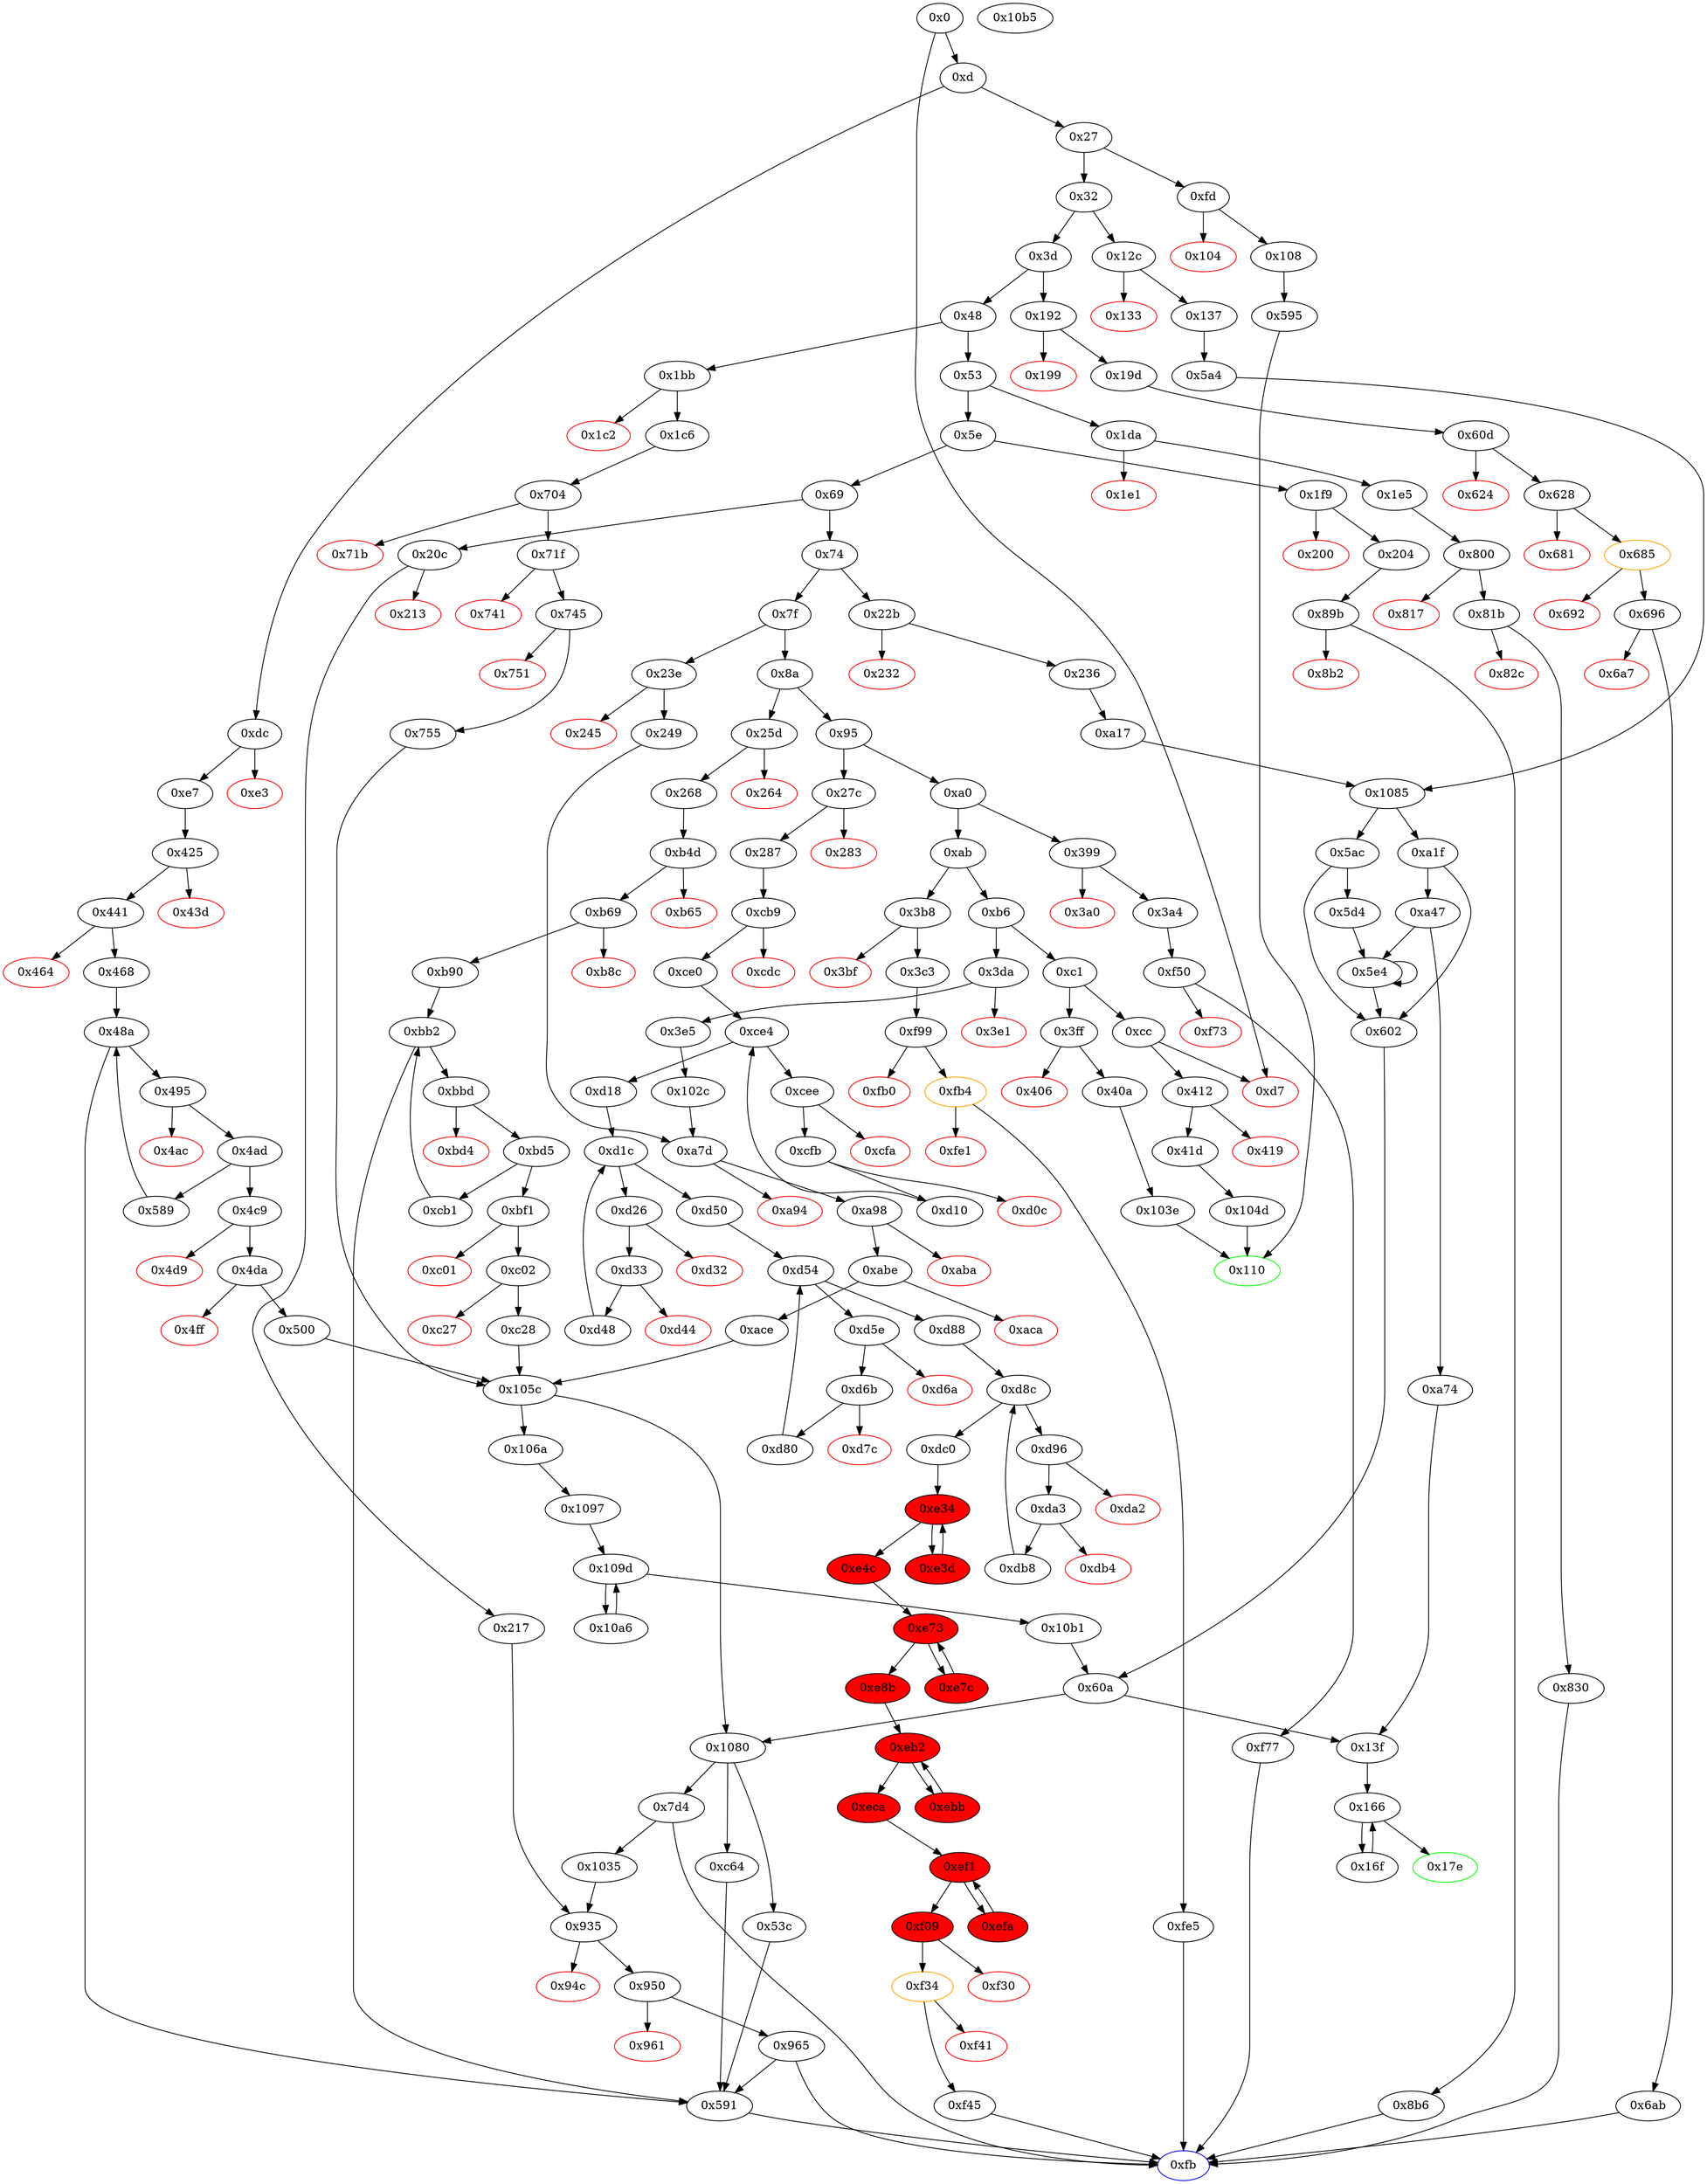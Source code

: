 digraph "" {
"0x624" [color=red, fillcolor=white, id="0x624", style=filled, tooltip="Block 0x624\n[0x624:0x627]\n---\nPredecessors: [0x60d]\nSuccessors: []\n---\n0x624 PUSH1 0x0\n0x626 DUP1\n0x627 REVERT\n---\n0x624: V586 = 0x0\n0x627: REVERT 0x0 0x0\n---\nEntry stack: [V13, 0xfb, V143, V145, V148]\nStack pops: 0\nStack additions: []\nExit stack: [V13, 0xfb, V143, V145, V148]\n\nDef sites:\nV13: {0xd.0x1b}\n0xfb: {0x19d.0x19e}\nV143: {0x19d.0x1ad}\nV145: {0x19d.0x1b1}\nV148: {0x19d.0x1b6}\n"];
"0xaba" [color=red, fillcolor=white, id="0xaba", style=filled, tooltip="Block 0xaba\n[0xaba:0xabd]\n---\nPredecessors: [0xa98]\nSuccessors: []\n---\n0xaba PUSH1 0x0\n0xabc DUP1\n0xabd REVERT\n---\n0xaba: V1020 = 0x0\n0xabd: REVERT 0x0 0x0\n---\nEntry stack: [V13, 0xfb, V365, S2, {0xfb, 0x1035}, S0]\nStack pops: 0\nStack additions: []\nExit stack: [V13, 0xfb, V365, S2, {0xfb, 0x1035}, S0]\n\nDef sites:\nV13: {0xd.0x1b}\n0xfb: {0x3e5.0x3e6}\nV365: {0x3e5.0x3f5}\nS2: {0xd.0x1b, 0x3e5.0x3fa}\n{0xfb, 0x1035}: {0x249.0x24a, 0x102c.0x102d}\nS0: {0x249.0x258, 0x3e5.0x3fa}\n"];
"0x3c3" [fillcolor=white, id="0x3c3", style=filled, tooltip="Block 0x3c3\n[0x3c3:0x3d9]\n---\nPredecessors: [0x3b8]\nSuccessors: [0xf99]\n---\n0x3c3 JUMPDEST\n0x3c4 PUSH2 0xfb\n0x3c7 PUSH1 0x4\n0x3c9 CALLDATALOAD\n0x3ca PUSH1 0x1\n0x3cc PUSH1 0xa0\n0x3ce PUSH1 0x2\n0x3d0 EXP\n0x3d1 SUB\n0x3d2 PUSH1 0x24\n0x3d4 CALLDATALOAD\n0x3d5 AND\n0x3d6 PUSH2 0xf99\n0x3d9 JUMP\n---\n0x3c3: JUMPDEST \n0x3c4: V341 = 0xfb\n0x3c7: V342 = 0x4\n0x3c9: V343 = CALLDATALOAD 0x4\n0x3ca: V344 = 0x1\n0x3cc: V345 = 0xa0\n0x3ce: V346 = 0x2\n0x3d0: V347 = EXP 0x2 0xa0\n0x3d1: V348 = SUB 0x10000000000000000000000000000000000000000 0x1\n0x3d2: V349 = 0x24\n0x3d4: V350 = CALLDATALOAD 0x24\n0x3d5: V351 = AND V350 0xffffffffffffffffffffffffffffffffffffffff\n0x3d6: V352 = 0xf99\n0x3d9: JUMP 0xf99\n---\nEntry stack: [V13]\nStack pops: 0\nStack additions: [0xfb, V343, V351]\nExit stack: [V13, 0xfb, V343, V351]\n\nDef sites:\nV13: {0xd.0x1b}\n"];
"0xf73" [color=red, fillcolor=white, id="0xf73", style=filled, tooltip="Block 0xf73\n[0xf73:0xf76]\n---\nPredecessors: [0xf50]\nSuccessors: []\n---\n0xf73 PUSH1 0x0\n0xf75 DUP1\n0xf76 REVERT\n---\n0xf73: V1478 = 0x0\n0xf76: REVERT 0x0 0x0\n---\nEntry stack: [V13, 0xfb, V335]\nStack pops: 0\nStack additions: []\nExit stack: [V13, 0xfb, V335]\n\nDef sites:\nV13: {0xd.0x1b}\n0xfb: {0x3a4.0x3a5}\nV335: {0x3a4.0x3b3}\n"];
"0x4ac" [color=red, fillcolor=white, id="0x4ac", style=filled, tooltip="Block 0x4ac\n[0x4ac:0x4ac]\n---\nPredecessors: [0x495]\nSuccessors: []\n---\n0x4ac INVALID\n---\n0x4ac: INVALID \n---\nEntry stack: [V13, 0xfb, V78, S3, V438, 0x5, S0]\nStack pops: 0\nStack additions: []\nExit stack: [V13, 0xfb, V78, S3, V438, 0x5, S0]\n\nDef sites:\nV13: {0xd.0x1b}\n0xfb: {0xe7.0xe8}\nV78: {0xe7.0xf6}\nS3: {0x589.0x58c, 0x468.0x474}\nV438: {0x495.0x49e}\n0x5: {0x495.0x49f}\nS0: {0x589.0x58c, 0x468.0x474}\n"];
"0x3e1" [color=red, fillcolor=white, id="0x3e1", style=filled, tooltip="Block 0x3e1\n[0x3e1:0x3e4]\n---\nPredecessors: [0x3da]\nSuccessors: []\n---\n0x3e1 PUSH1 0x0\n0x3e3 DUP1\n0x3e4 REVERT\n---\n0x3e1: V356 = 0x0\n0x3e4: REVERT 0x0 0x0\n---\nEntry stack: [V13]\nStack pops: 0\nStack additions: []\nExit stack: [V13]\n\nDef sites:\nV13: {0xd.0x1b}\n"];
"0xdc0" [fillcolor=white, id="0xdc0", style=filled, tooltip="Block 0xdc0\n[0xdc0:0xe33]\n---\nPredecessors: [0xd8c]\nSuccessors: [0xe34]\n---\n0xdc0 JUMPDEST\n0xdc1 PUSH1 0x6\n0xdc3 SLOAD\n0xdc4 PUSH1 0x1\n0xdc6 PUSH1 0xa0\n0xdc8 PUSH1 0x2\n0xdca EXP\n0xdcb SUB\n0xdcc AND\n0xdcd PUSH4 0xbc9cbcc8\n0xdd2 DUP8\n0xdd3 DUP8\n0xdd4 DUP8\n0xdd5 DUP8\n0xdd6 DUP8\n0xdd7 PUSH1 0x40\n0xdd9 MLOAD\n0xdda DUP7\n0xddb PUSH4 0xffffffff\n0xde0 AND\n0xde1 PUSH1 0xe0\n0xde3 PUSH1 0x2\n0xde5 EXP\n0xde6 MUL\n0xde7 DUP2\n0xde8 MSTORE\n0xde9 PUSH1 0x4\n0xdeb ADD\n0xdec DUP1\n0xded DUP7\n0xdee PUSH1 0x1\n0xdf0 PUSH1 0xa0\n0xdf2 PUSH1 0x2\n0xdf4 EXP\n0xdf5 SUB\n0xdf6 AND\n0xdf7 PUSH1 0x1\n0xdf9 PUSH1 0xa0\n0xdfb PUSH1 0x2\n0xdfd EXP\n0xdfe SUB\n0xdff AND\n0xe00 DUP2\n0xe01 MSTORE\n0xe02 PUSH1 0x20\n0xe04 ADD\n0xe05 DUP1\n0xe06 PUSH1 0x20\n0xe08 ADD\n0xe09 DUP1\n0xe0a PUSH1 0x20\n0xe0c ADD\n0xe0d DUP1\n0xe0e PUSH1 0x20\n0xe10 ADD\n0xe11 DUP1\n0xe12 PUSH1 0x20\n0xe14 ADD\n0xe15 DUP6\n0xe16 DUP2\n0xe17 SUB\n0xe18 DUP6\n0xe19 MSTORE\n0xe1a DUP10\n0xe1b DUP2\n0xe1c DUP2\n0xe1d MLOAD\n0xe1e DUP2\n0xe1f MSTORE\n0xe20 PUSH1 0x20\n0xe22 ADD\n0xe23 SWAP2\n0xe24 POP\n0xe25 DUP1\n0xe26 MLOAD\n0xe27 SWAP1\n0xe28 PUSH1 0x20\n0xe2a ADD\n0xe2b SWAP1\n0xe2c PUSH1 0x20\n0xe2e MUL\n0xe2f DUP1\n0xe30 DUP4\n0xe31 DUP4\n0xe32 PUSH1 0x0\n---\n0xdc0: JUMPDEST \n0xdc1: V1321 = 0x6\n0xdc3: V1322 = S[0x6]\n0xdc4: V1323 = 0x1\n0xdc6: V1324 = 0xa0\n0xdc8: V1325 = 0x2\n0xdca: V1326 = EXP 0x2 0xa0\n0xdcb: V1327 = SUB 0x10000000000000000000000000000000000000000 0x1\n0xdcc: V1328 = AND 0xffffffffffffffffffffffffffffffffffffffff V1322\n0xdcd: V1329 = 0xbc9cbcc8\n0xdd7: V1330 = 0x40\n0xdd9: V1331 = M[0x40]\n0xddb: V1332 = 0xffffffff\n0xde0: V1333 = AND 0xffffffff 0xbc9cbcc8\n0xde1: V1334 = 0xe0\n0xde3: V1335 = 0x2\n0xde5: V1336 = EXP 0x2 0xe0\n0xde6: V1337 = MUL 0x100000000000000000000000000000000000000000000000000000000 0xbc9cbcc8\n0xde8: M[V1331] = 0xbc9cbcc800000000000000000000000000000000000000000000000000000000\n0xde9: V1338 = 0x4\n0xdeb: V1339 = ADD 0x4 V1331\n0xdee: V1340 = 0x1\n0xdf0: V1341 = 0xa0\n0xdf2: V1342 = 0x2\n0xdf4: V1343 = EXP 0x2 0xa0\n0xdf5: V1344 = SUB 0x10000000000000000000000000000000000000000 0x1\n0xdf6: V1345 = AND 0xffffffffffffffffffffffffffffffffffffffff V244\n0xdf7: V1346 = 0x1\n0xdf9: V1347 = 0xa0\n0xdfb: V1348 = 0x2\n0xdfd: V1349 = EXP 0x2 0xa0\n0xdfe: V1350 = SUB 0x10000000000000000000000000000000000000000 0x1\n0xdff: V1351 = AND 0xffffffffffffffffffffffffffffffffffffffff V1345\n0xe01: M[V1339] = V1351\n0xe02: V1352 = 0x20\n0xe04: V1353 = ADD 0x20 V1339\n0xe06: V1354 = 0x20\n0xe08: V1355 = ADD 0x20 V1353\n0xe0a: V1356 = 0x20\n0xe0c: V1357 = ADD 0x20 V1355\n0xe0e: V1358 = 0x20\n0xe10: V1359 = ADD 0x20 V1357\n0xe12: V1360 = 0x20\n0xe14: V1361 = ADD 0x20 V1359\n0xe17: V1362 = SUB V1361 V1339\n0xe19: M[V1353] = V1362\n0xe1d: V1363 = M[V255]\n0xe1f: M[V1361] = V1363\n0xe20: V1364 = 0x20\n0xe22: V1365 = ADD 0x20 V1361\n0xe26: V1366 = M[V255]\n0xe28: V1367 = 0x20\n0xe2a: V1368 = ADD 0x20 V255\n0xe2c: V1369 = 0x20\n0xe2e: V1370 = MUL 0x20 V1366\n0xe32: V1371 = 0x0\n---\nEntry stack: [V13, 0xfb, V244, V255, V275, V295, V315, S0]\nStack pops: 6\nStack additions: [S5, S4, S3, S2, S1, S0, V1328, 0xbc9cbcc8, S5, S4, S3, S2, S1, V1339, V1353, V1355, V1357, V1359, V1365, V1368, V1370, V1370, V1365, V1368, 0x0]\nExit stack: [V13, 0xfb, V244, V255, V275, V295, V315, S0, V1328, 0xbc9cbcc8, V244, V255, V275, V295, V315, V1339, V1353, V1355, V1357, V1359, V1365, V1368, V1370, V1370, V1365, V1368, 0x0]\n\nDef sites:\nV13: {0xd.0x1b}\n0xfb: {0x287.0x288}\nV244: {0x287.0x297}\nV255: {0x287.0x2af}\nV275: {0x287.0x2ef}\nV295: {0x287.0x32f}\nV315: {0x287.0x36f}\nS0: {0xd88.0xd8a, 0xdb8.0xdbb}\n"];
"0x22b" [fillcolor=white, id="0x22b", style=filled, tooltip="Block 0x22b\n[0x22b:0x231]\n---\nPredecessors: [0x74]\nSuccessors: [0x232, 0x236]\n---\n0x22b JUMPDEST\n0x22c CALLVALUE\n0x22d ISZERO\n0x22e PUSH2 0x236\n0x231 JUMPI\n---\n0x22b: JUMPDEST \n0x22c: V198 = CALLVALUE\n0x22d: V199 = ISZERO V198\n0x22e: V200 = 0x236\n0x231: JUMPI 0x236 V199\n---\nEntry stack: [V13]\nStack pops: 0\nStack additions: []\nExit stack: [V13]\n\nDef sites:\nV13: {0xd.0x1b}\n"];
"0xc01" [color=red, fillcolor=white, id="0xc01", style=filled, tooltip="Block 0xc01\n[0xc01:0xc01]\n---\nPredecessors: [0xbf1]\nSuccessors: []\n---\n0xc01 INVALID\n---\n0xc01: INVALID \n---\nEntry stack: [V13, 0xfb, V230, S2, 0x4, V1148]\nStack pops: 0\nStack additions: []\nExit stack: [V13, 0xfb, V230, S2, 0x4, V1148]\n\nDef sites:\nV13: {0xd.0x1b}\n0xfb: {0x268.0x269}\nV230: {0x268.0x277}\nS2: {0xcb1.0xcb4, 0xb90.0xb9c}\n0x4: {0xbf1.0xbf1}\nV1148: {0xbf1.0xbf9}\n"];
"0x137" [fillcolor=white, id="0x137", style=filled, tooltip="Block 0x137\n[0x137:0x13e]\n---\nPredecessors: [0x12c]\nSuccessors: [0x5a4]\n---\n0x137 JUMPDEST\n0x138 PUSH2 0x13f\n0x13b PUSH2 0x5a4\n0x13e JUMP\n---\n0x137: JUMPDEST \n0x138: V103 = 0x13f\n0x13b: V104 = 0x5a4\n0x13e: JUMP 0x5a4\n---\nEntry stack: [V13]\nStack pops: 0\nStack additions: [0x13f]\nExit stack: [V13, 0x13f]\n\nDef sites:\nV13: {0xd.0x1b}\n"];
"0xd80" [fillcolor=white, id="0xd80", style=filled, tooltip="Block 0xd80\n[0xd80:0xd87]\n---\nPredecessors: [0xd6b]\nSuccessors: [0xd54]\n---\n0xd80 JUMPDEST\n0xd81 PUSH1 0x1\n0xd83 ADD\n0xd84 PUSH2 0xd54\n0xd87 JUMP\n---\n0xd80: JUMPDEST \n0xd81: V1296 = 0x1\n0xd83: V1297 = ADD 0x1 S0\n0xd84: V1298 = 0xd54\n0xd87: JUMP 0xd54\n---\nEntry stack: [V13, 0xfb, V244, V255, V275, V295, V315, S0]\nStack pops: 1\nStack additions: [V1297]\nExit stack: [V13, 0xfb, V244, V255, V275, V295, V315, V1297]\n\nDef sites:\nV13: {0xd.0x1b}\n0xfb: {0x287.0x288}\nV244: {0x287.0x297}\nV255: {0x287.0x2af}\nV275: {0x287.0x2ef}\nV295: {0x287.0x32f}\nV315: {0x287.0x36f}\nS0: {0xd80.0xd83, 0xd50.0xd52}\n"];
"0xaca" [color=red, fillcolor=white, id="0xaca", style=filled, tooltip="Block 0xaca\n[0xaca:0xacd]\n---\nPredecessors: [0xabe]\nSuccessors: []\n---\n0xaca PUSH1 0x0\n0xacc DUP1\n0xacd REVERT\n---\n0xaca: V1026 = 0x0\n0xacd: REVERT 0x0 0x0\n---\nEntry stack: [V13, 0xfb, V365, S2, {0xfb, 0x1035}, S0]\nStack pops: 0\nStack additions: []\nExit stack: [V13, 0xfb, V365, S2, {0xfb, 0x1035}, S0]\n\nDef sites:\nV13: {0xd.0x1b}\n0xfb: {0x3e5.0x3e6}\nV365: {0x3e5.0x3f5}\nS2: {0xd.0x1b, 0x3e5.0x3fa}\n{0xfb, 0x1035}: {0x249.0x24a, 0x102c.0x102d}\nS0: {0x249.0x258, 0x3e5.0x3fa}\n"];
"0xfb0" [color=red, fillcolor=white, id="0xfb0", style=filled, tooltip="Block 0xfb0\n[0xfb0:0xfb3]\n---\nPredecessors: [0xf99]\nSuccessors: []\n---\n0xfb0 PUSH1 0x0\n0xfb2 DUP1\n0xfb3 REVERT\n---\n0xfb0: V1507 = 0x0\n0xfb3: REVERT 0x0 0x0\n---\nEntry stack: [V13, 0xfb, V343, V351]\nStack pops: 0\nStack additions: []\nExit stack: [V13, 0xfb, V343, V351]\n\nDef sites:\nV13: {0xd.0x1b}\n0xfb: {0x3c3.0x3c4}\nV343: {0x3c3.0x3c9}\nV351: {0x3c3.0x3d5}\n"];
"0x60d" [fillcolor=white, id="0x60d", style=filled, tooltip="Block 0x60d\n[0x60d:0x623]\n---\nPredecessors: [0x19d]\nSuccessors: [0x624, 0x628]\n---\n0x60d JUMPDEST\n0x60e PUSH1 0x0\n0x610 SLOAD\n0x611 CALLER\n0x612 PUSH1 0x1\n0x614 PUSH1 0xa0\n0x616 PUSH1 0x2\n0x618 EXP\n0x619 SUB\n0x61a SWAP1\n0x61b DUP2\n0x61c AND\n0x61d SWAP2\n0x61e AND\n0x61f EQ\n0x620 PUSH2 0x628\n0x623 JUMPI\n---\n0x60d: JUMPDEST \n0x60e: V574 = 0x0\n0x610: V575 = S[0x0]\n0x611: V576 = CALLER\n0x612: V577 = 0x1\n0x614: V578 = 0xa0\n0x616: V579 = 0x2\n0x618: V580 = EXP 0x2 0xa0\n0x619: V581 = SUB 0x10000000000000000000000000000000000000000 0x1\n0x61c: V582 = AND 0xffffffffffffffffffffffffffffffffffffffff V576\n0x61e: V583 = AND V575 0xffffffffffffffffffffffffffffffffffffffff\n0x61f: V584 = EQ V583 V582\n0x620: V585 = 0x628\n0x623: JUMPI 0x628 V584\n---\nEntry stack: [V13, 0xfb, V143, V145, V148]\nStack pops: 0\nStack additions: []\nExit stack: [V13, 0xfb, V143, V145, V148]\n\nDef sites:\nV13: {0xd.0x1b}\n0xfb: {0x19d.0x19e}\nV143: {0x19d.0x1ad}\nV145: {0x19d.0x1b1}\nV148: {0x19d.0x1b6}\n"];
"0x60a" [fillcolor=white, id="0x60a", style=filled, tooltip="Block 0x60a\n[0x60a:0x60c]\n---\nPredecessors: [0x602, 0x10b1]\nSuccessors: [0x13f, 0x1080]\n---\n0x60a JUMPDEST\n0x60b SWAP1\n0x60c JUMP\n---\n0x60a: JUMPDEST \n0x60c: JUMP {0x13f, 0x1080}\n---\nEntry stack: [V13, 0xfb, V365, S10, S9, S8, S7, S6, S5, {0x53c, 0x7d4, 0xc64}, {0x4, 0x5}, S2, {0x13f, 0x1080}, S0]\nStack pops: 2\nStack additions: [S0]\nExit stack: [V13, 0xfb, V365, S10, S9, S8, S7, S6, S5, {0x53c, 0x7d4, 0xc64}, {0x4, 0x5}, S2, S0]\n\nDef sites:\nV13: {0xd.0x1b}\n0xfb: {0x3e5.0x3e6}\nV365: {0x3e5.0x3f5}\nS10: {0xd.0x1b, 0x3e5.0x3fa}\nS9: {0x249.0x24a, 0xd.0x1b, 0x102c.0x102d, 0x1c6.0x1c7}\nS8: {0x249.0x258, 0x268.0x269, 0x3e5.0x3fa, 0xe7.0xe8, 0x1c6.0x1d5}\nS7: {0x268.0x277, 0x755.0x7c3, 0xe7.0xf6, 0xace.0xb3c}\nS6: {0x589.0x58c, 0x468.0x474, 0xace.0xb3f, 0xcb1.0xcb4, 0xb90.0xb9c, 0x755.0x7c6}\nS5: {0xc28.0xc59, 0x500.0x52d, 0x755.0x7ca, 0xace.0xb43}\n{0x53c, 0x7d4, 0xc64}: {0xc28.0xc5b, 0x500.0x52f, 0x755.0x7cb, 0xace.0xb44}\n{0x4, 0x5}: {0xc28.0xc52, 0x500.0x52a, 0x755.0x7c3, 0xace.0xb3c}\nS2: {0xc28.0xc59, 0x500.0x537, 0xd.0x1b, 0x755.0x7ca, 0xace.0xb43}\n{0x13f, 0x1080}: {0x106a.0x1073, 0x137.0x138, 0x236.0x237}\nS0: {0x106a.0x1078, 0x5ac.0x5ba, 0xa1f.0xa2d}\n"];
"0x755" [fillcolor=white, id="0x755", style=filled, tooltip="Block 0x755\n[0x755:0x7d3]\n---\nPredecessors: [0x745]\nSuccessors: [0x105c]\n---\n0x755 JUMPDEST\n0x756 PUSH32 0x5611bf3e417d124f97bf2c788843ea8bb502b66079fbee02158ef30b172cb762\n0x777 DUP2\n0x778 PUSH1 0x1\n0x77a PUSH1 0x40\n0x77c MLOAD\n0x77d PUSH1 0x1\n0x77f PUSH1 0xa0\n0x781 PUSH1 0x2\n0x783 EXP\n0x784 SUB\n0x785 SWAP1\n0x786 SWAP3\n0x787 AND\n0x788 DUP3\n0x789 MSTORE\n0x78a ISZERO\n0x78b ISZERO\n0x78c PUSH1 0x20\n0x78e DUP3\n0x78f ADD\n0x790 MSTORE\n0x791 PUSH1 0x40\n0x793 SWAP1\n0x794 DUP2\n0x795 ADD\n0x796 SWAP1\n0x797 MLOAD\n0x798 DUP1\n0x799 SWAP2\n0x79a SUB\n0x79b SWAP1\n0x79c LOG1\n0x79d PUSH1 0x1\n0x79f PUSH1 0xa0\n0x7a1 PUSH1 0x2\n0x7a3 EXP\n0x7a4 SUB\n0x7a5 DUP2\n0x7a6 AND\n0x7a7 PUSH1 0x0\n0x7a9 SWAP1\n0x7aa DUP2\n0x7ab MSTORE\n0x7ac PUSH1 0x3\n0x7ae PUSH1 0x20\n0x7b0 MSTORE\n0x7b1 PUSH1 0x40\n0x7b3 SWAP1\n0x7b4 SHA3\n0x7b5 DUP1\n0x7b6 SLOAD\n0x7b7 PUSH1 0xff\n0x7b9 NOT\n0x7ba AND\n0x7bb PUSH1 0x1\n0x7bd SWAP1\n0x7be DUP2\n0x7bf OR\n0x7c0 SWAP1\n0x7c1 SWAP2\n0x7c2 SSTORE\n0x7c3 PUSH1 0x5\n0x7c5 DUP1\n0x7c6 SLOAD\n0x7c7 SWAP1\n0x7c8 SWAP2\n0x7c9 DUP2\n0x7ca ADD\n0x7cb PUSH2 0x7d4\n0x7ce DUP4\n0x7cf DUP3\n0x7d0 PUSH2 0x105c\n0x7d3 JUMP\n---\n0x755: JUMPDEST \n0x756: V698 = 0x5611bf3e417d124f97bf2c788843ea8bb502b66079fbee02158ef30b172cb762\n0x778: V699 = 0x1\n0x77a: V700 = 0x40\n0x77c: V701 = M[0x40]\n0x77d: V702 = 0x1\n0x77f: V703 = 0xa0\n0x781: V704 = 0x2\n0x783: V705 = EXP 0x2 0xa0\n0x784: V706 = SUB 0x10000000000000000000000000000000000000000 0x1\n0x787: V707 = AND V162 0xffffffffffffffffffffffffffffffffffffffff\n0x789: M[V701] = V707\n0x78a: V708 = ISZERO 0x1\n0x78b: V709 = ISZERO 0x0\n0x78c: V710 = 0x20\n0x78f: V711 = ADD V701 0x20\n0x790: M[V711] = 0x1\n0x791: V712 = 0x40\n0x795: V713 = ADD 0x40 V701\n0x797: V714 = M[0x40]\n0x79a: V715 = SUB V713 V714\n0x79c: LOG V714 V715 0x5611bf3e417d124f97bf2c788843ea8bb502b66079fbee02158ef30b172cb762\n0x79d: V716 = 0x1\n0x79f: V717 = 0xa0\n0x7a1: V718 = 0x2\n0x7a3: V719 = EXP 0x2 0xa0\n0x7a4: V720 = SUB 0x10000000000000000000000000000000000000000 0x1\n0x7a6: V721 = AND V162 0xffffffffffffffffffffffffffffffffffffffff\n0x7a7: V722 = 0x0\n0x7ab: M[0x0] = V721\n0x7ac: V723 = 0x3\n0x7ae: V724 = 0x20\n0x7b0: M[0x20] = 0x3\n0x7b1: V725 = 0x40\n0x7b4: V726 = SHA3 0x0 0x40\n0x7b6: V727 = S[V726]\n0x7b7: V728 = 0xff\n0x7b9: V729 = NOT 0xff\n0x7ba: V730 = AND 0xffffffffffffffffffffffffffffffffffffffffffffffffffffffffffffff00 V727\n0x7bb: V731 = 0x1\n0x7bf: V732 = OR 0x1 V730\n0x7c2: S[V726] = V732\n0x7c3: V733 = 0x5\n0x7c6: V734 = S[0x5]\n0x7ca: V735 = ADD V734 0x1\n0x7cb: V736 = 0x7d4\n0x7d0: V737 = 0x105c\n0x7d3: JUMP 0x105c\n---\nEntry stack: [V13, 0xfb, V162]\nStack pops: 1\nStack additions: [S0, 0x5, V734, V735, 0x7d4, 0x5, V735]\nExit stack: [V13, 0xfb, V162, 0x5, V734, V735, 0x7d4, 0x5, V735]\n\nDef sites:\nV13: {0xd.0x1b}\n0xfb: {0x1c6.0x1c7}\nV162: {0x1c6.0x1d5}\n"];
"0xdc" [fillcolor=white, id="0xdc", style=filled, tooltip="Block 0xdc\n[0xdc:0xe2]\n---\nPredecessors: [0xd]\nSuccessors: [0xe3, 0xe7]\n---\n0xdc JUMPDEST\n0xdd CALLVALUE\n0xde ISZERO\n0xdf PUSH2 0xe7\n0xe2 JUMPI\n---\n0xdc: JUMPDEST \n0xdd: V66 = CALLVALUE\n0xde: V67 = ISZERO V66\n0xdf: V68 = 0xe7\n0xe2: JUMPI 0xe7 V67\n---\nEntry stack: [V13]\nStack pops: 0\nStack additions: []\nExit stack: [V13]\n\nDef sites:\nV13: {0xd.0x1b}\n"];
"0x200" [color=red, fillcolor=white, id="0x200", style=filled, tooltip="Block 0x200\n[0x200:0x203]\n---\nPredecessors: [0x1f9]\nSuccessors: []\n---\n0x200 PUSH1 0x0\n0x202 DUP1\n0x203 REVERT\n---\n0x200: V181 = 0x0\n0x203: REVERT 0x0 0x0\n---\nEntry stack: [V13]\nStack pops: 0\nStack additions: []\nExit stack: [V13]\n\nDef sites:\nV13: {0xd.0x1b}\n"];
"0x213" [color=red, fillcolor=white, id="0x213", style=filled, tooltip="Block 0x213\n[0x213:0x216]\n---\nPredecessors: [0x20c]\nSuccessors: []\n---\n0x213 PUSH1 0x0\n0x215 DUP1\n0x216 REVERT\n---\n0x213: V187 = 0x0\n0x216: REVERT 0x0 0x0\n---\nEntry stack: [V13]\nStack pops: 0\nStack additions: []\nExit stack: [V13]\n\nDef sites:\nV13: {0xd.0x1b}\n"];
"0x27c" [fillcolor=white, id="0x27c", style=filled, tooltip="Block 0x27c\n[0x27c:0x282]\n---\nPredecessors: [0x95]\nSuccessors: [0x283, 0x287]\n---\n0x27c JUMPDEST\n0x27d CALLVALUE\n0x27e ISZERO\n0x27f PUSH2 0x287\n0x282 JUMPI\n---\n0x27c: JUMPDEST \n0x27d: V232 = CALLVALUE\n0x27e: V233 = ISZERO V232\n0x27f: V234 = 0x287\n0x282: JUMPI 0x287 V233\n---\nEntry stack: [V13]\nStack pops: 0\nStack additions: []\nExit stack: [V13]\n\nDef sites:\nV13: {0xd.0x1b}\n"];
"0x681" [color=red, fillcolor=white, id="0x681", style=filled, tooltip="Block 0x681\n[0x681:0x684]\n---\nPredecessors: [0x628]\nSuccessors: []\n---\n0x681 PUSH1 0x0\n0x683 DUP1\n0x684 REVERT\n---\n0x681: V628 = 0x0\n0x684: REVERT 0x0 0x0\n---\nEntry stack: [V13, 0xfb, V143, V145, V148, V592, 0xa9059cbb, V618, 0x20, V621, V622, V621, 0x0, V592]\nStack pops: 0\nStack additions: []\nExit stack: [V13, 0xfb, V143, V145, V148, V592, 0xa9059cbb, V618, 0x20, V621, V622, V621, 0x0, V592]\n\nDef sites:\nV13: {0xd.0x1b}\n0xfb: {0x19d.0x19e}\nV143: {0x19d.0x1ad}\nV145: {0x19d.0x1b1}\nV148: {0x19d.0x1b6}\nV592: {0x628.0x632}\n0xa9059cbb: {0x628.0x633}\nV618: {0x628.0x66c}\n0x20: {0x628.0x66d}\nV621: {0x628.0x671}\nV622: {0x628.0x674}\nV621: {0x628.0x671}\n0x0: {0x628.0x676}\nV592: {0x628.0x632}\n"];
"0xce4" [fillcolor=white, id="0xce4", style=filled, tooltip="Block 0xce4\n[0xce4:0xced]\n---\nPredecessors: [0xce0, 0xd10]\nSuccessors: [0xcee, 0xd18]\n---\n0xce4 JUMPDEST\n0xce5 DUP5\n0xce6 MLOAD\n0xce7 DUP2\n0xce8 LT\n0xce9 ISZERO\n0xcea PUSH2 0xd18\n0xced JUMPI\n---\n0xce4: JUMPDEST \n0xce6: V1234 = M[V255]\n0xce8: V1235 = LT S0 V1234\n0xce9: V1236 = ISZERO V1235\n0xcea: V1237 = 0xd18\n0xced: JUMPI 0xd18 V1236\n---\nEntry stack: [V13, 0xfb, V244, V255, V275, V295, V315, S0]\nStack pops: 5\nStack additions: [S4, S3, S2, S1, S0]\nExit stack: [V13, 0xfb, V244, V255, V275, V295, V315, S0]\n\nDef sites:\nV13: {0xd.0x1b}\n0xfb: {0x287.0x288}\nV244: {0x287.0x297}\nV255: {0x287.0x2af}\nV275: {0x287.0x2ef}\nV295: {0x287.0x32f}\nV315: {0x287.0x36f}\nS0: {0xce0.0xce2, 0xd10.0xd13}\n"];
"0x82c" [color=red, fillcolor=white, id="0x82c", style=filled, tooltip="Block 0x82c\n[0x82c:0x82f]\n---\nPredecessors: [0x81b]\nSuccessors: []\n---\n0x82c PUSH1 0x0\n0x82e DUP1\n0x82f REVERT\n---\n0x82c: V779 = 0x0\n0x82f: REVERT 0x0 0x0\n---\nEntry stack: [V13, 0xfb, V176]\nStack pops: 0\nStack additions: []\nExit stack: [V13, 0xfb, V176]\n\nDef sites:\nV13: {0xd.0x1b}\n0xfb: {0x1e5.0x1e6}\nV176: {0x1e5.0x1f4}\n"];
"0x8b6" [fillcolor=white, id="0x8b6", style=filled, tooltip="Block 0x8b6\n[0x8b6:0x934]\n---\nPredecessors: [0x89b]\nSuccessors: [0xfb]\n---\n0x8b6 JUMPDEST\n0x8b7 PUSH1 0x1\n0x8b9 SLOAD\n0x8ba PUSH1 0x0\n0x8bc SLOAD\n0x8bd PUSH32 0x65da1cfc2c2e81576ad96afb24a581f8e109b7a403b35cbd3243a1c99efdb9ed\n0x8de SWAP2\n0x8df PUSH1 0x1\n0x8e1 PUSH1 0xa0\n0x8e3 PUSH1 0x2\n0x8e5 EXP\n0x8e6 SUB\n0x8e7 SWAP1\n0x8e8 DUP2\n0x8e9 AND\n0x8ea SWAP2\n0x8eb AND\n0x8ec PUSH1 0x40\n0x8ee MLOAD\n0x8ef PUSH1 0x1\n0x8f1 PUSH1 0xa0\n0x8f3 PUSH1 0x2\n0x8f5 EXP\n0x8f6 SUB\n0x8f7 SWAP3\n0x8f8 DUP4\n0x8f9 AND\n0x8fa DUP2\n0x8fb MSTORE\n0x8fc SWAP2\n0x8fd AND\n0x8fe PUSH1 0x20\n0x900 DUP3\n0x901 ADD\n0x902 MSTORE\n0x903 PUSH1 0x40\n0x905 SWAP1\n0x906 DUP2\n0x907 ADD\n0x908 SWAP1\n0x909 MLOAD\n0x90a DUP1\n0x90b SWAP2\n0x90c SUB\n0x90d SWAP1\n0x90e LOG1\n0x90f PUSH1 0x1\n0x911 DUP1\n0x912 SLOAD\n0x913 PUSH1 0x0\n0x915 DUP1\n0x916 SLOAD\n0x917 PUSH1 0x1\n0x919 PUSH1 0xa0\n0x91b PUSH1 0x2\n0x91d EXP\n0x91e SUB\n0x91f NOT\n0x920 SWAP1\n0x921 DUP2\n0x922 AND\n0x923 PUSH1 0x1\n0x925 PUSH1 0xa0\n0x927 PUSH1 0x2\n0x929 EXP\n0x92a SUB\n0x92b DUP5\n0x92c AND\n0x92d OR\n0x92e SWAP1\n0x92f SWAP2\n0x930 SSTORE\n0x931 AND\n0x932 SWAP1\n0x933 SSTORE\n0x934 JUMP\n---\n0x8b6: JUMPDEST \n0x8b7: V831 = 0x1\n0x8b9: V832 = S[0x1]\n0x8ba: V833 = 0x0\n0x8bc: V834 = S[0x0]\n0x8bd: V835 = 0x65da1cfc2c2e81576ad96afb24a581f8e109b7a403b35cbd3243a1c99efdb9ed\n0x8df: V836 = 0x1\n0x8e1: V837 = 0xa0\n0x8e3: V838 = 0x2\n0x8e5: V839 = EXP 0x2 0xa0\n0x8e6: V840 = SUB 0x10000000000000000000000000000000000000000 0x1\n0x8e9: V841 = AND 0xffffffffffffffffffffffffffffffffffffffff V832\n0x8eb: V842 = AND V834 0xffffffffffffffffffffffffffffffffffffffff\n0x8ec: V843 = 0x40\n0x8ee: V844 = M[0x40]\n0x8ef: V845 = 0x1\n0x8f1: V846 = 0xa0\n0x8f3: V847 = 0x2\n0x8f5: V848 = EXP 0x2 0xa0\n0x8f6: V849 = SUB 0x10000000000000000000000000000000000000000 0x1\n0x8f9: V850 = AND 0xffffffffffffffffffffffffffffffffffffffff V841\n0x8fb: M[V844] = V850\n0x8fd: V851 = AND 0xffffffffffffffffffffffffffffffffffffffff V842\n0x8fe: V852 = 0x20\n0x901: V853 = ADD V844 0x20\n0x902: M[V853] = V851\n0x903: V854 = 0x40\n0x907: V855 = ADD 0x40 V844\n0x909: V856 = M[0x40]\n0x90c: V857 = SUB V855 V856\n0x90e: LOG V856 V857 0x65da1cfc2c2e81576ad96afb24a581f8e109b7a403b35cbd3243a1c99efdb9ed\n0x90f: V858 = 0x1\n0x912: V859 = S[0x1]\n0x913: V860 = 0x0\n0x916: V861 = S[0x0]\n0x917: V862 = 0x1\n0x919: V863 = 0xa0\n0x91b: V864 = 0x2\n0x91d: V865 = EXP 0x2 0xa0\n0x91e: V866 = SUB 0x10000000000000000000000000000000000000000 0x1\n0x91f: V867 = NOT 0xffffffffffffffffffffffffffffffffffffffff\n0x922: V868 = AND 0xffffffffffffffffffffffff0000000000000000000000000000000000000000 V861\n0x923: V869 = 0x1\n0x925: V870 = 0xa0\n0x927: V871 = 0x2\n0x929: V872 = EXP 0x2 0xa0\n0x92a: V873 = SUB 0x10000000000000000000000000000000000000000 0x1\n0x92c: V874 = AND V859 0xffffffffffffffffffffffffffffffffffffffff\n0x92d: V875 = OR V874 V868\n0x930: S[0x0] = V875\n0x931: V876 = AND 0xffffffffffffffffffffffff0000000000000000000000000000000000000000 V859\n0x933: S[0x1] = V876\n0x934: JUMP 0xfb\n---\nEntry stack: [V13, 0xfb]\nStack pops: 1\nStack additions: []\nExit stack: [V13]\n\nDef sites:\nV13: {0xd.0x1b}\n0xfb: {0x204.0x205}\n"];
"0x950" [fillcolor=white, id="0x950", style=filled, tooltip="Block 0x950\n[0x950:0x960]\n---\nPredecessors: [0x935]\nSuccessors: [0x961, 0x965]\n---\n0x950 JUMPDEST\n0x951 PUSH1 0x1\n0x953 PUSH1 0xa0\n0x955 PUSH1 0x2\n0x957 EXP\n0x958 SUB\n0x959 DUP2\n0x95a AND\n0x95b ISZERO\n0x95c ISZERO\n0x95d PUSH2 0x965\n0x960 JUMPI\n---\n0x950: JUMPDEST \n0x951: V890 = 0x1\n0x953: V891 = 0xa0\n0x955: V892 = 0x2\n0x957: V893 = EXP 0x2 0xa0\n0x958: V894 = SUB 0x10000000000000000000000000000000000000000 0x1\n0x95a: V895 = AND S0 0xffffffffffffffffffffffffffffffffffffffff\n0x95b: V896 = ISZERO V895\n0x95c: V897 = ISZERO V896\n0x95d: V898 = 0x965\n0x960: JUMPI 0x965 V897\n---\nEntry stack: [V13, 0xfb, V365, S2, {0xfb, 0x591}, S0]\nStack pops: 1\nStack additions: [S0]\nExit stack: [V13, 0xfb, V365, S2, {0xfb, 0x591}, S0]\n\nDef sites:\nV13: {0xd.0x1b}\n0xfb: {0x3e5.0x3e6}\nV365: {0x3e5.0x3f5}\nS2: {0xd.0x1b, 0x3e5.0x3fa}\n{0xfb, 0x591}: {0x1035.0x1036, 0x217.0x218}\nS0: {0x3e5.0x3f5, 0x217.0x226}\n"];
"0xa94" [color=red, fillcolor=white, id="0xa94", style=filled, tooltip="Block 0xa94\n[0xa94:0xa97]\n---\nPredecessors: [0xa7d]\nSuccessors: []\n---\n0xa94 PUSH1 0x0\n0xa96 DUP1\n0xa97 REVERT\n---\n0xa94: V1003 = 0x0\n0xa97: REVERT 0x0 0x0\n---\nEntry stack: [V13, 0xfb, V365, S2, {0xfb, 0x1035}, S0]\nStack pops: 0\nStack additions: []\nExit stack: [V13, 0xfb, V365, S2, {0xfb, 0x1035}, S0]\n\nDef sites:\nV13: {0xd.0x1b}\n0xfb: {0x3e5.0x3e6}\nV365: {0x3e5.0x3f5}\nS2: {0xd.0x1b, 0x3e5.0x3fa}\n{0xfb, 0x1035}: {0x249.0x24a, 0x102c.0x102d}\nS0: {0x249.0x258, 0x3e5.0x3fa}\n"];
"0x745" [fillcolor=white, id="0x745", style=filled, tooltip="Block 0x745\n[0x745:0x750]\n---\nPredecessors: [0x71f]\nSuccessors: [0x751, 0x755]\n---\n0x745 JUMPDEST\n0x746 PUSH1 0x5\n0x748 SLOAD\n0x749 PUSH1 0x32\n0x74b SWAP1\n0x74c LT\n0x74d PUSH2 0x755\n0x750 JUMPI\n---\n0x745: JUMPDEST \n0x746: V692 = 0x5\n0x748: V693 = S[0x5]\n0x749: V694 = 0x32\n0x74c: V695 = LT V693 0x32\n0x74d: V696 = 0x755\n0x750: JUMPI 0x755 V695\n---\nEntry stack: [V13, 0xfb, V162]\nStack pops: 0\nStack additions: []\nExit stack: [V13, 0xfb, V162]\n\nDef sites:\nV13: {0xd.0x1b}\n0xfb: {0x1c6.0x1c7}\nV162: {0x1c6.0x1d5}\n"];
"0x23e" [fillcolor=white, id="0x23e", style=filled, tooltip="Block 0x23e\n[0x23e:0x244]\n---\nPredecessors: [0x7f]\nSuccessors: [0x245, 0x249]\n---\n0x23e JUMPDEST\n0x23f CALLVALUE\n0x240 ISZERO\n0x241 PUSH2 0x249\n0x244 JUMPI\n---\n0x23e: JUMPDEST \n0x23f: V204 = CALLVALUE\n0x240: V205 = ISZERO V204\n0x241: V206 = 0x249\n0x244: JUMPI 0x249 V205\n---\nEntry stack: [V13]\nStack pops: 0\nStack additions: []\nExit stack: [V13]\n\nDef sites:\nV13: {0xd.0x1b}\n"];
"0x1c6" [fillcolor=white, id="0x1c6", style=filled, tooltip="Block 0x1c6\n[0x1c6:0x1d9]\n---\nPredecessors: [0x1bb]\nSuccessors: [0x704]\n---\n0x1c6 JUMPDEST\n0x1c7 PUSH2 0xfb\n0x1ca PUSH1 0x1\n0x1cc PUSH1 0xa0\n0x1ce PUSH1 0x2\n0x1d0 EXP\n0x1d1 SUB\n0x1d2 PUSH1 0x4\n0x1d4 CALLDATALOAD\n0x1d5 AND\n0x1d6 PUSH2 0x704\n0x1d9 JUMP\n---\n0x1c6: JUMPDEST \n0x1c7: V154 = 0xfb\n0x1ca: V155 = 0x1\n0x1cc: V156 = 0xa0\n0x1ce: V157 = 0x2\n0x1d0: V158 = EXP 0x2 0xa0\n0x1d1: V159 = SUB 0x10000000000000000000000000000000000000000 0x1\n0x1d2: V160 = 0x4\n0x1d4: V161 = CALLDATALOAD 0x4\n0x1d5: V162 = AND V161 0xffffffffffffffffffffffffffffffffffffffff\n0x1d6: V163 = 0x704\n0x1d9: JUMP 0x704\n---\nEntry stack: [V13]\nStack pops: 0\nStack additions: [0xfb, V162]\nExit stack: [V13, 0xfb, V162]\n\nDef sites:\nV13: {0xd.0x1b}\n"];
"0x0" [fillcolor=white, id="0x0", style=filled, tooltip="Block 0x0\n[0x0:0xc]\n---\nPredecessors: []\nSuccessors: [0xd, 0xd7]\n---\n0x0 PUSH1 0x60\n0x2 PUSH1 0x40\n0x4 MSTORE\n0x5 PUSH1 0x4\n0x7 CALLDATASIZE\n0x8 LT\n0x9 PUSH2 0xd7\n0xc JUMPI\n---\n0x0: V0 = 0x60\n0x2: V1 = 0x40\n0x4: M[0x40] = 0x60\n0x5: V2 = 0x4\n0x7: V3 = CALLDATASIZE\n0x8: V4 = LT V3 0x4\n0x9: V5 = 0xd7\n0xc: JUMPI 0xd7 V4\n---\nEntry stack: []\nStack pops: 0\nStack additions: []\nExit stack: []\n\nDef sites:\n"];
"0x199" [color=red, fillcolor=white, id="0x199", style=filled, tooltip="Block 0x199\n[0x199:0x19c]\n---\nPredecessors: [0x192]\nSuccessors: []\n---\n0x199 PUSH1 0x0\n0x19b DUP1\n0x19c REVERT\n---\n0x199: V134 = 0x0\n0x19c: REVERT 0x0 0x0\n---\nEntry stack: [V13]\nStack pops: 0\nStack additions: []\nExit stack: [V13]\n\nDef sites:\nV13: {0xd.0x1b}\n"];
"0x95" [fillcolor=white, id="0x95", style=filled, tooltip="Block 0x95\n[0x95:0x9f]\n---\nPredecessors: [0x8a]\nSuccessors: [0xa0, 0x27c]\n---\n0x95 DUP1\n0x96 PUSH4 0xbc9cbcc8\n0x9b EQ\n0x9c PUSH2 0x27c\n0x9f JUMPI\n---\n0x96: V47 = 0xbc9cbcc8\n0x9b: V48 = EQ 0xbc9cbcc8 V13\n0x9c: V49 = 0x27c\n0x9f: JUMPI 0x27c V48\n---\nEntry stack: [V13]\nStack pops: 1\nStack additions: [S0]\nExit stack: [V13]\n\nDef sites:\nV13: {0xd.0x1b}\n"];
"0x10b1" [fillcolor=white, id="0x10b1", style=filled, tooltip="Block 0x10b1\n[0x10b1:0x10b4]\n---\nPredecessors: [0x109d]\nSuccessors: [0x60a]\n---\n0x10b1 JUMPDEST\n0x10b2 POP\n0x10b3 SWAP1\n0x10b4 JUMP\n---\n0x10b1: JUMPDEST \n0x10b4: JUMP 0x60a\n---\nEntry stack: [V13, 0xfb, V365, S12, S11, S10, S9, S8, S7, {0x53c, 0x7d4, 0xc64}, {0x4, 0x5}, S4, 0x1080, 0x60a, V1571, S0]\nStack pops: 3\nStack additions: [S1]\nExit stack: [V13, 0xfb, V365, S12, S11, S10, S9, S8, S7, {0x53c, 0x7d4, 0xc64}, {0x4, 0x5}, S4, 0x1080, V1571]\n\nDef sites:\nV13: {0xd.0x1b}\n0xfb: {0x3e5.0x3e6}\nV365: {0x3e5.0x3f5}\nS12: {0xd.0x1b, 0x3e5.0x3fa}\nS11: {0x249.0x24a, 0xd.0x1b, 0x102c.0x102d, 0x1c6.0x1c7}\nS10: {0x249.0x258, 0x268.0x269, 0x3e5.0x3fa, 0xe7.0xe8, 0x1c6.0x1d5}\nS9: {0x268.0x277, 0x755.0x7c3, 0xe7.0xf6, 0xace.0xb3c}\nS8: {0x589.0x58c, 0x468.0x474, 0xace.0xb3f, 0xcb1.0xcb4, 0xb90.0xb9c, 0x755.0x7c6}\nS7: {0xc28.0xc59, 0x500.0x52d, 0x755.0x7ca, 0xace.0xb43}\n{0x53c, 0x7d4, 0xc64}: {0xc28.0xc5b, 0x500.0x52f, 0x755.0x7cb, 0xace.0xb44}\n{0x4, 0x5}: {0xc28.0xc52, 0x500.0x52a, 0x755.0x7c3, 0xace.0xb3c}\nS4: {0xc28.0xc59, 0x500.0x537, 0x755.0x7ca, 0xace.0xb43}\n0x1080: {0x106a.0x1073}\n0x60a: {0x1097.0x1098}\nV1571: {0x106a.0x1078}\nS0: {0x106a.0x107b, 0x10a6.0x10ac}\n"];
"0x4da" [fillcolor=white, id="0x4da", style=filled, tooltip="Block 0x4da\n[0x4da:0x4fe]\n---\nPredecessors: [0x4c9]\nSuccessors: [0x4ff, 0x500]\n---\n0x4da JUMPDEST\n0x4db PUSH1 0x0\n0x4dd SWAP2\n0x4de DUP3\n0x4df MSTORE\n0x4e0 PUSH1 0x20\n0x4e2 SWAP1\n0x4e3 SWAP2\n0x4e4 SHA3\n0x4e5 ADD\n0x4e6 SLOAD\n0x4e7 PUSH1 0x5\n0x4e9 DUP1\n0x4ea SLOAD\n0x4eb PUSH1 0x1\n0x4ed PUSH1 0xa0\n0x4ef PUSH1 0x2\n0x4f1 EXP\n0x4f2 SUB\n0x4f3 SWAP1\n0x4f4 SWAP3\n0x4f5 AND\n0x4f6 SWAP2\n0x4f7 DUP4\n0x4f8 SWAP1\n0x4f9 DUP2\n0x4fa LT\n0x4fb PUSH2 0x500\n0x4fe JUMPI\n---\n0x4da: JUMPDEST \n0x4db: V466 = 0x0\n0x4df: M[0x0] = 0x5\n0x4e0: V467 = 0x20\n0x4e4: V468 = SHA3 0x0 0x20\n0x4e5: V469 = ADD V468 V463\n0x4e6: V470 = S[V469]\n0x4e7: V471 = 0x5\n0x4ea: V472 = S[0x5]\n0x4eb: V473 = 0x1\n0x4ed: V474 = 0xa0\n0x4ef: V475 = 0x2\n0x4f1: V476 = EXP 0x2 0xa0\n0x4f2: V477 = SUB 0x10000000000000000000000000000000000000000 0x1\n0x4f5: V478 = AND V470 0xffffffffffffffffffffffffffffffffffffffff\n0x4fa: V479 = LT S2 V472\n0x4fb: V480 = 0x500\n0x4fe: JUMPI 0x500 V479\n---\nEntry stack: [V13, 0xfb, V78, S2, 0x5, V463]\nStack pops: 3\nStack additions: [S2, V478, 0x5, S2]\nExit stack: [V13, 0xfb, V78, S2, V478, 0x5, S2]\n\nDef sites:\nV13: {0xd.0x1b}\n0xfb: {0xe7.0xe8}\nV78: {0xe7.0xf6}\nS2: {0x589.0x58c, 0x468.0x474}\n0x5: {0x4c9.0x4c9}\nV463: {0x4c9.0x4d1}\n"];
"0x3ff" [fillcolor=white, id="0x3ff", style=filled, tooltip="Block 0x3ff\n[0x3ff:0x405]\n---\nPredecessors: [0xc1]\nSuccessors: [0x406, 0x40a]\n---\n0x3ff JUMPDEST\n0x400 CALLVALUE\n0x401 ISZERO\n0x402 PUSH2 0x40a\n0x405 JUMPI\n---\n0x3ff: JUMPDEST \n0x400: V370 = CALLVALUE\n0x401: V371 = ISZERO V370\n0x402: V372 = 0x40a\n0x405: JUMPI 0x40a V371\n---\nEntry stack: [V13]\nStack pops: 0\nStack additions: []\nExit stack: [V13]\n\nDef sites:\nV13: {0xd.0x1b}\n"];
"0xabe" [fillcolor=white, id="0xabe", style=filled, tooltip="Block 0xabe\n[0xabe:0xac9]\n---\nPredecessors: [0xa98]\nSuccessors: [0xaca, 0xace]\n---\n0xabe JUMPDEST\n0xabf PUSH1 0x4\n0xac1 SLOAD\n0xac2 PUSH1 0x32\n0xac4 SWAP1\n0xac5 LT\n0xac6 PUSH2 0xace\n0xac9 JUMPI\n---\n0xabe: JUMPDEST \n0xabf: V1021 = 0x4\n0xac1: V1022 = S[0x4]\n0xac2: V1023 = 0x32\n0xac5: V1024 = LT V1022 0x32\n0xac6: V1025 = 0xace\n0xac9: JUMPI 0xace V1024\n---\nEntry stack: [V13, 0xfb, V365, S2, {0xfb, 0x1035}, S0]\nStack pops: 0\nStack additions: []\nExit stack: [V13, 0xfb, V365, S2, {0xfb, 0x1035}, S0]\n\nDef sites:\nV13: {0xd.0x1b}\n0xfb: {0x3e5.0x3e6}\nV365: {0x3e5.0x3f5}\nS2: {0xd.0x1b, 0x3e5.0x3fa}\n{0xfb, 0x1035}: {0x249.0x24a, 0x102c.0x102d}\nS0: {0x249.0x258, 0x3e5.0x3fa}\n"];
"0x25d" [fillcolor=white, id="0x25d", style=filled, tooltip="Block 0x25d\n[0x25d:0x263]\n---\nPredecessors: [0x8a]\nSuccessors: [0x264, 0x268]\n---\n0x25d JUMPDEST\n0x25e CALLVALUE\n0x25f ISZERO\n0x260 PUSH2 0x268\n0x263 JUMPI\n---\n0x25d: JUMPDEST \n0x25e: V218 = CALLVALUE\n0x25f: V219 = ISZERO V218\n0x260: V220 = 0x268\n0x263: JUMPI 0x268 V219\n---\nEntry stack: [V13]\nStack pops: 0\nStack additions: []\nExit stack: [V13]\n\nDef sites:\nV13: {0xd.0x1b}\n"];
"0x48a" [fillcolor=white, id="0x48a", style=filled, tooltip="Block 0x48a\n[0x48a:0x494]\n---\nPredecessors: [0x468, 0x589]\nSuccessors: [0x495, 0x591]\n---\n0x48a JUMPDEST\n0x48b PUSH1 0x5\n0x48d SLOAD\n0x48e DUP2\n0x48f LT\n0x490 ISZERO\n0x491 PUSH2 0x591\n0x494 JUMPI\n---\n0x48a: JUMPDEST \n0x48b: V428 = 0x5\n0x48d: V429 = S[0x5]\n0x48f: V430 = LT S0 V429\n0x490: V431 = ISZERO V430\n0x491: V432 = 0x591\n0x494: JUMPI 0x591 V431\n---\nEntry stack: [V13, 0xfb, V78, S0]\nStack pops: 1\nStack additions: [S0]\nExit stack: [V13, 0xfb, V78, S0]\n\nDef sites:\nV13: {0xd.0x1b}\n0xfb: {0xe7.0xe8}\nV78: {0xe7.0xf6}\nS0: {0x589.0x58c, 0x468.0x474}\n"];
"0x935" [fillcolor=white, id="0x935", style=filled, tooltip="Block 0x935\n[0x935:0x94b]\n---\nPredecessors: [0x217, 0x1035]\nSuccessors: [0x94c, 0x950]\n---\n0x935 JUMPDEST\n0x936 PUSH1 0x0\n0x938 SLOAD\n0x939 CALLER\n0x93a PUSH1 0x1\n0x93c PUSH1 0xa0\n0x93e PUSH1 0x2\n0x940 EXP\n0x941 SUB\n0x942 SWAP1\n0x943 DUP2\n0x944 AND\n0x945 SWAP2\n0x946 AND\n0x947 EQ\n0x948 PUSH2 0x950\n0x94b JUMPI\n---\n0x935: JUMPDEST \n0x936: V877 = 0x0\n0x938: V878 = S[0x0]\n0x939: V879 = CALLER\n0x93a: V880 = 0x1\n0x93c: V881 = 0xa0\n0x93e: V882 = 0x2\n0x940: V883 = EXP 0x2 0xa0\n0x941: V884 = SUB 0x10000000000000000000000000000000000000000 0x1\n0x944: V885 = AND 0xffffffffffffffffffffffffffffffffffffffff V879\n0x946: V886 = AND V878 0xffffffffffffffffffffffffffffffffffffffff\n0x947: V887 = EQ V886 V885\n0x948: V888 = 0x950\n0x94b: JUMPI 0x950 V887\n---\nEntry stack: [V13, 0xfb, V365, S2, {0xfb, 0x591}, S0]\nStack pops: 0\nStack additions: []\nExit stack: [V13, 0xfb, V365, S2, {0xfb, 0x591}, S0]\n\nDef sites:\nV13: {0xd.0x1b}\n0xfb: {0x3e5.0x3e6}\nV365: {0x3e5.0x3f5}\nS2: {0xd.0x1b, 0x3e5.0x3fa}\n{0xfb, 0x591}: {0x1035.0x1036, 0x217.0x218}\nS0: {0x3e5.0x3f5, 0x217.0x226}\n"];
"0x81b" [fillcolor=white, id="0x81b", style=filled, tooltip="Block 0x81b\n[0x81b:0x82b]\n---\nPredecessors: [0x800]\nSuccessors: [0x82c, 0x830]\n---\n0x81b JUMPDEST\n0x81c PUSH1 0x1\n0x81e PUSH1 0xa0\n0x820 PUSH1 0x2\n0x822 EXP\n0x823 SUB\n0x824 DUP2\n0x825 AND\n0x826 ISZERO\n0x827 ISZERO\n0x828 PUSH2 0x830\n0x82b JUMPI\n---\n0x81b: JUMPDEST \n0x81c: V770 = 0x1\n0x81e: V771 = 0xa0\n0x820: V772 = 0x2\n0x822: V773 = EXP 0x2 0xa0\n0x823: V774 = SUB 0x10000000000000000000000000000000000000000 0x1\n0x825: V775 = AND V176 0xffffffffffffffffffffffffffffffffffffffff\n0x826: V776 = ISZERO V775\n0x827: V777 = ISZERO V776\n0x828: V778 = 0x830\n0x82b: JUMPI 0x830 V777\n---\nEntry stack: [V13, 0xfb, V176]\nStack pops: 1\nStack additions: [S0]\nExit stack: [V13, 0xfb, V176]\n\nDef sites:\nV13: {0xd.0x1b}\n0xfb: {0x1e5.0x1e6}\nV176: {0x1e5.0x1f4}\n"];
"0x685" [color=orange, fillcolor=white, id="0x685", style=filled, tooltip="Block 0x685\n[0x685:0x691]\n---\nPredecessors: [0x628]\nSuccessors: [0x692, 0x696]\n---\n0x685 JUMPDEST\n0x686 PUSH2 0x2c6\n0x689 GAS\n0x68a SUB\n0x68b CALL\n0x68c ISZERO\n0x68d ISZERO\n0x68e PUSH2 0x696\n0x691 JUMPI\n---\n0x685: JUMPDEST \n0x686: V629 = 0x2c6\n0x689: V630 = GAS\n0x68a: V631 = SUB V630 0x2c6\n0x68b: V632 = CALL V631 V592 0x0 V621 V622 V621 0x20\n0x68c: V633 = ISZERO V632\n0x68d: V634 = ISZERO V633\n0x68e: V635 = 0x696\n0x691: JUMPI 0x696 V634\n---\nEntry stack: [V13, 0xfb, V143, V145, V148, V592, 0xa9059cbb, V618, 0x20, V621, V622, V621, 0x0, V592]\nStack pops: 6\nStack additions: []\nExit stack: [V13, 0xfb, V143, V145, V148, V592, 0xa9059cbb, V618]\n\nDef sites:\nV13: {0xd.0x1b}\n0xfb: {0x19d.0x19e}\nV143: {0x19d.0x1ad}\nV145: {0x19d.0x1b1}\nV148: {0x19d.0x1b6}\nV592: {0x628.0x632}\n0xa9059cbb: {0x628.0x633}\nV618: {0x628.0x66c}\n0x20: {0x628.0x66d}\nV621: {0x628.0x671}\nV622: {0x628.0x674}\nV621: {0x628.0x671}\n0x0: {0x628.0x676}\nV592: {0x628.0x632}\n"];
"0xd54" [fillcolor=white, id="0xd54", style=filled, tooltip="Block 0xd54\n[0xd54:0xd5d]\n---\nPredecessors: [0xd50, 0xd80]\nSuccessors: [0xd5e, 0xd88]\n---\n0xd54 JUMPDEST\n0xd55 DUP3\n0xd56 MLOAD\n0xd57 DUP2\n0xd58 LT\n0xd59 ISZERO\n0xd5a PUSH2 0xd88\n0xd5d JUMPI\n---\n0xd54: JUMPDEST \n0xd56: V1278 = M[V295]\n0xd58: V1279 = LT S0 V1278\n0xd59: V1280 = ISZERO V1279\n0xd5a: V1281 = 0xd88\n0xd5d: JUMPI 0xd88 V1280\n---\nEntry stack: [V13, 0xfb, V244, V255, V275, V295, V315, S0]\nStack pops: 3\nStack additions: [S2, S1, S0]\nExit stack: [V13, 0xfb, V244, V255, V275, V295, V315, S0]\n\nDef sites:\nV13: {0xd.0x1b}\n0xfb: {0x287.0x288}\nV244: {0x287.0x297}\nV255: {0x287.0x2af}\nV275: {0x287.0x2ef}\nV295: {0x287.0x32f}\nV315: {0x287.0x36f}\nS0: {0xd80.0xd83, 0xd50.0xd52}\n"];
"0xf09" [fillcolor=red, id="0xf09", style=filled, tooltip="Block 0xf09\n[0xf09:0xf2f]\n---\nPredecessors: [0xef1]\nSuccessors: [0xf30, 0xf34]\n---\n0xf09 JUMPDEST\n0xf0a POP\n0xf0b POP\n0xf0c POP\n0xf0d POP\n0xf0e SWAP1\n0xf0f POP\n0xf10 ADD\n0xf11 SWAP10\n0xf12 POP\n0xf13 POP\n0xf14 POP\n0xf15 POP\n0xf16 POP\n0xf17 POP\n0xf18 POP\n0xf19 POP\n0xf1a POP\n0xf1b POP\n0xf1c PUSH1 0x0\n0xf1e PUSH1 0x40\n0xf20 MLOAD\n0xf21 DUP1\n0xf22 DUP4\n0xf23 SUB\n0xf24 DUP2\n0xf25 PUSH1 0x0\n0xf27 DUP8\n0xf28 DUP1\n0xf29 EXTCODESIZE\n0xf2a ISZERO\n0xf2b ISZERO\n0xf2c PUSH2 0xf34\n0xf2f JUMPI\n---\n0xf09: JUMPDEST \n0xf10: V1441 = ADD V1430 V1425\n0xf1c: V1442 = 0x0\n0xf1e: V1443 = 0x40\n0xf20: V1444 = M[0x40]\n0xf23: V1445 = SUB V1441 V1444\n0xf25: V1446 = 0x0\n0xf29: V1447 = EXTCODESIZE V1328\n0xf2a: V1448 = ISZERO V1447\n0xf2b: V1449 = ISZERO V1448\n0xf2c: V1450 = 0xf34\n0xf2f: JUMPI 0xf34 V1449\n---\nEntry stack: [V13, 0xfb, V244, V255, V275, V295, V315, S19, V1328, 0xbc9cbcc8, V244, V255, V275, V295, V315, V1339, V1353, V1355, V1357, V1359, V1425, V1428, V1430, V1430, V1425, V1428, S0]\nStack pops: 19\nStack additions: [S18, S17, V1441, 0x0, V1444, V1445, V1444, 0x0, S18]\nExit stack: [V13, 0xfb, V244, V255, V275, V295, V315, S19, V1328, 0xbc9cbcc8, V1441, 0x0, V1444, V1445, V1444, 0x0, V1328]\n\nDef sites:\nV13: {0xd.0x1b}\n0xfb: {0x287.0x288}\nV244: {0x287.0x297}\nV255: {0x287.0x2af}\nV275: {0x287.0x2ef}\nV295: {0x287.0x32f}\nV315: {0x287.0x36f}\nS19: {0xd88.0xd8a, 0xdb8.0xdbb}\nV1328: {0xdc0.0xdcc}\n0xbc9cbcc8: {0xdc0.0xdcd}\nV244: {0x287.0x297}\nV255: {0x287.0x2af}\nV275: {0x287.0x2ef}\nV295: {0x287.0x32f}\nV315: {0x287.0x36f}\nV1339: {0xdc0.0xdeb}\nV1353: {0xdc0.0xe04}\nV1355: {0xdc0.0xe08}\nV1357: {0xdc0.0xe0c}\nV1359: {0xdc0.0xe10}\nV1425: {0xeca.0xedf}\nV1428: {0xeca.0xee7}\nV1430: {0xeca.0xeeb}\nV1430: {0xeca.0xeeb}\nV1425: {0xeca.0xedf}\nV1428: {0xeca.0xee7}\nS0: {0xefa.0xf04, 0xeca.0xeef}\n"];
"0x103e" [fillcolor=white, id="0x103e", style=filled, tooltip="Block 0x103e\n[0x103e:0x104c]\n---\nPredecessors: [0x40a]\nSuccessors: [0x110]\n---\n0x103e JUMPDEST\n0x103f PUSH1 0x6\n0x1041 SLOAD\n0x1042 PUSH1 0x1\n0x1044 PUSH1 0xa0\n0x1046 PUSH1 0x2\n0x1048 EXP\n0x1049 SUB\n0x104a AND\n0x104b DUP2\n0x104c JUMP\n---\n0x103e: JUMPDEST \n0x103f: V1547 = 0x6\n0x1041: V1548 = S[0x6]\n0x1042: V1549 = 0x1\n0x1044: V1550 = 0xa0\n0x1046: V1551 = 0x2\n0x1048: V1552 = EXP 0x2 0xa0\n0x1049: V1553 = SUB 0x10000000000000000000000000000000000000000 0x1\n0x104a: V1554 = AND 0xffffffffffffffffffffffffffffffffffffffff V1548\n0x104c: JUMP 0x110\n---\nEntry stack: [V13, 0x110]\nStack pops: 1\nStack additions: [S0, V1554]\nExit stack: [V13, 0x110, V1554]\n\nDef sites:\nV13: {0xd.0x1b}\n0x110: {0x40a.0x40b}\n"];
"0x287" [fillcolor=white, id="0x287", style=filled, tooltip="Block 0x287\n[0x287:0x398]\n---\nPredecessors: [0x27c]\nSuccessors: [0xcb9]\n---\n0x287 JUMPDEST\n0x288 PUSH2 0xfb\n0x28b PUSH1 0x4\n0x28d DUP1\n0x28e CALLDATALOAD\n0x28f PUSH1 0x1\n0x291 PUSH1 0xa0\n0x293 PUSH1 0x2\n0x295 EXP\n0x296 SUB\n0x297 AND\n0x298 SWAP1\n0x299 PUSH1 0x44\n0x29b PUSH1 0x24\n0x29d DUP1\n0x29e CALLDATALOAD\n0x29f SWAP1\n0x2a0 DUP2\n0x2a1 ADD\n0x2a2 SWAP1\n0x2a3 DUP4\n0x2a4 ADD\n0x2a5 CALLDATALOAD\n0x2a6 DUP1\n0x2a7 PUSH1 0x20\n0x2a9 DUP1\n0x2aa DUP3\n0x2ab MUL\n0x2ac ADD\n0x2ad PUSH1 0x40\n0x2af MLOAD\n0x2b0 SWAP1\n0x2b1 DUP2\n0x2b2 ADD\n0x2b3 PUSH1 0x40\n0x2b5 MSTORE\n0x2b6 DUP1\n0x2b7 SWAP4\n0x2b8 SWAP3\n0x2b9 SWAP2\n0x2ba SWAP1\n0x2bb DUP2\n0x2bc DUP2\n0x2bd MSTORE\n0x2be PUSH1 0x20\n0x2c0 ADD\n0x2c1 DUP4\n0x2c2 DUP4\n0x2c3 PUSH1 0x20\n0x2c5 MUL\n0x2c6 DUP1\n0x2c7 DUP3\n0x2c8 DUP5\n0x2c9 CALLDATACOPY\n0x2ca DUP3\n0x2cb ADD\n0x2cc SWAP2\n0x2cd POP\n0x2ce POP\n0x2cf POP\n0x2d0 POP\n0x2d1 POP\n0x2d2 POP\n0x2d3 SWAP2\n0x2d4 SWAP1\n0x2d5 DUP1\n0x2d6 CALLDATALOAD\n0x2d7 SWAP1\n0x2d8 PUSH1 0x20\n0x2da ADD\n0x2db SWAP1\n0x2dc DUP3\n0x2dd ADD\n0x2de DUP1\n0x2df CALLDATALOAD\n0x2e0 SWAP1\n0x2e1 PUSH1 0x20\n0x2e3 ADD\n0x2e4 SWAP1\n0x2e5 DUP1\n0x2e6 DUP1\n0x2e7 PUSH1 0x20\n0x2e9 MUL\n0x2ea PUSH1 0x20\n0x2ec ADD\n0x2ed PUSH1 0x40\n0x2ef MLOAD\n0x2f0 SWAP1\n0x2f1 DUP2\n0x2f2 ADD\n0x2f3 PUSH1 0x40\n0x2f5 MSTORE\n0x2f6 DUP1\n0x2f7 SWAP4\n0x2f8 SWAP3\n0x2f9 SWAP2\n0x2fa SWAP1\n0x2fb DUP2\n0x2fc DUP2\n0x2fd MSTORE\n0x2fe PUSH1 0x20\n0x300 ADD\n0x301 DUP4\n0x302 DUP4\n0x303 PUSH1 0x20\n0x305 MUL\n0x306 DUP1\n0x307 DUP3\n0x308 DUP5\n0x309 CALLDATACOPY\n0x30a DUP3\n0x30b ADD\n0x30c SWAP2\n0x30d POP\n0x30e POP\n0x30f POP\n0x310 POP\n0x311 POP\n0x312 POP\n0x313 SWAP2\n0x314 SWAP1\n0x315 DUP1\n0x316 CALLDATALOAD\n0x317 SWAP1\n0x318 PUSH1 0x20\n0x31a ADD\n0x31b SWAP1\n0x31c DUP3\n0x31d ADD\n0x31e DUP1\n0x31f CALLDATALOAD\n0x320 SWAP1\n0x321 PUSH1 0x20\n0x323 ADD\n0x324 SWAP1\n0x325 DUP1\n0x326 DUP1\n0x327 PUSH1 0x20\n0x329 MUL\n0x32a PUSH1 0x20\n0x32c ADD\n0x32d PUSH1 0x40\n0x32f MLOAD\n0x330 SWAP1\n0x331 DUP2\n0x332 ADD\n0x333 PUSH1 0x40\n0x335 MSTORE\n0x336 DUP1\n0x337 SWAP4\n0x338 SWAP3\n0x339 SWAP2\n0x33a SWAP1\n0x33b DUP2\n0x33c DUP2\n0x33d MSTORE\n0x33e PUSH1 0x20\n0x340 ADD\n0x341 DUP4\n0x342 DUP4\n0x343 PUSH1 0x20\n0x345 MUL\n0x346 DUP1\n0x347 DUP3\n0x348 DUP5\n0x349 CALLDATACOPY\n0x34a DUP3\n0x34b ADD\n0x34c SWAP2\n0x34d POP\n0x34e POP\n0x34f POP\n0x350 POP\n0x351 POP\n0x352 POP\n0x353 SWAP2\n0x354 SWAP1\n0x355 DUP1\n0x356 CALLDATALOAD\n0x357 SWAP1\n0x358 PUSH1 0x20\n0x35a ADD\n0x35b SWAP1\n0x35c DUP3\n0x35d ADD\n0x35e DUP1\n0x35f CALLDATALOAD\n0x360 SWAP1\n0x361 PUSH1 0x20\n0x363 ADD\n0x364 SWAP1\n0x365 DUP1\n0x366 DUP1\n0x367 PUSH1 0x20\n0x369 MUL\n0x36a PUSH1 0x20\n0x36c ADD\n0x36d PUSH1 0x40\n0x36f MLOAD\n0x370 SWAP1\n0x371 DUP2\n0x372 ADD\n0x373 PUSH1 0x40\n0x375 MSTORE\n0x376 DUP1\n0x377 SWAP4\n0x378 SWAP3\n0x379 SWAP2\n0x37a SWAP1\n0x37b DUP2\n0x37c DUP2\n0x37d MSTORE\n0x37e PUSH1 0x20\n0x380 ADD\n0x381 DUP4\n0x382 DUP4\n0x383 PUSH1 0x20\n0x385 MUL\n0x386 DUP1\n0x387 DUP3\n0x388 DUP5\n0x389 CALLDATACOPY\n0x38a POP\n0x38b SWAP5\n0x38c SWAP7\n0x38d POP\n0x38e PUSH2 0xcb9\n0x391 SWAP6\n0x392 POP\n0x393 POP\n0x394 POP\n0x395 POP\n0x396 POP\n0x397 POP\n0x398 JUMP\n---\n0x287: JUMPDEST \n0x288: V236 = 0xfb\n0x28b: V237 = 0x4\n0x28e: V238 = CALLDATALOAD 0x4\n0x28f: V239 = 0x1\n0x291: V240 = 0xa0\n0x293: V241 = 0x2\n0x295: V242 = EXP 0x2 0xa0\n0x296: V243 = SUB 0x10000000000000000000000000000000000000000 0x1\n0x297: V244 = AND 0xffffffffffffffffffffffffffffffffffffffff V238\n0x299: V245 = 0x44\n0x29b: V246 = 0x24\n0x29e: V247 = CALLDATALOAD 0x24\n0x2a1: V248 = ADD V247 0x24\n0x2a4: V249 = ADD 0x4 V247\n0x2a5: V250 = CALLDATALOAD V249\n0x2a7: V251 = 0x20\n0x2ab: V252 = MUL V250 0x20\n0x2ac: V253 = ADD V252 0x20\n0x2ad: V254 = 0x40\n0x2af: V255 = M[0x40]\n0x2b2: V256 = ADD V255 V253\n0x2b3: V257 = 0x40\n0x2b5: M[0x40] = V256\n0x2bd: M[V255] = V250\n0x2be: V258 = 0x20\n0x2c0: V259 = ADD 0x20 V255\n0x2c3: V260 = 0x20\n0x2c5: V261 = MUL 0x20 V250\n0x2c9: CALLDATACOPY V259 V248 V261\n0x2cb: V262 = ADD V259 V261\n0x2d6: V263 = CALLDATALOAD 0x44\n0x2d8: V264 = 0x20\n0x2da: V265 = ADD 0x20 0x44\n0x2dd: V266 = ADD 0x4 V263\n0x2df: V267 = CALLDATALOAD V266\n0x2e1: V268 = 0x20\n0x2e3: V269 = ADD 0x20 V266\n0x2e7: V270 = 0x20\n0x2e9: V271 = MUL 0x20 V267\n0x2ea: V272 = 0x20\n0x2ec: V273 = ADD 0x20 V271\n0x2ed: V274 = 0x40\n0x2ef: V275 = M[0x40]\n0x2f2: V276 = ADD V275 V273\n0x2f3: V277 = 0x40\n0x2f5: M[0x40] = V276\n0x2fd: M[V275] = V267\n0x2fe: V278 = 0x20\n0x300: V279 = ADD 0x20 V275\n0x303: V280 = 0x20\n0x305: V281 = MUL 0x20 V267\n0x309: CALLDATACOPY V279 V269 V281\n0x30b: V282 = ADD V279 V281\n0x316: V283 = CALLDATALOAD 0x64\n0x318: V284 = 0x20\n0x31a: V285 = ADD 0x20 0x64\n0x31d: V286 = ADD 0x4 V283\n0x31f: V287 = CALLDATALOAD V286\n0x321: V288 = 0x20\n0x323: V289 = ADD 0x20 V286\n0x327: V290 = 0x20\n0x329: V291 = MUL 0x20 V287\n0x32a: V292 = 0x20\n0x32c: V293 = ADD 0x20 V291\n0x32d: V294 = 0x40\n0x32f: V295 = M[0x40]\n0x332: V296 = ADD V295 V293\n0x333: V297 = 0x40\n0x335: M[0x40] = V296\n0x33d: M[V295] = V287\n0x33e: V298 = 0x20\n0x340: V299 = ADD 0x20 V295\n0x343: V300 = 0x20\n0x345: V301 = MUL 0x20 V287\n0x349: CALLDATACOPY V299 V289 V301\n0x34b: V302 = ADD V299 V301\n0x356: V303 = CALLDATALOAD 0x84\n0x358: V304 = 0x20\n0x35a: V305 = ADD 0x20 0x84\n0x35d: V306 = ADD 0x4 V303\n0x35f: V307 = CALLDATALOAD V306\n0x361: V308 = 0x20\n0x363: V309 = ADD 0x20 V306\n0x367: V310 = 0x20\n0x369: V311 = MUL 0x20 V307\n0x36a: V312 = 0x20\n0x36c: V313 = ADD 0x20 V311\n0x36d: V314 = 0x40\n0x36f: V315 = M[0x40]\n0x372: V316 = ADD V315 V313\n0x373: V317 = 0x40\n0x375: M[0x40] = V316\n0x37d: M[V315] = V307\n0x37e: V318 = 0x20\n0x380: V319 = ADD 0x20 V315\n0x383: V320 = 0x20\n0x385: V321 = MUL 0x20 V307\n0x389: CALLDATACOPY V319 V309 V321\n0x38e: V322 = 0xcb9\n0x398: JUMP 0xcb9\n---\nEntry stack: [V13]\nStack pops: 0\nStack additions: [0xfb, V244, V255, V275, V295, V315]\nExit stack: [V13, 0xfb, V244, V255, V275, V295, V315]\n\nDef sites:\nV13: {0xd.0x1b}\n"];
"0x1bb" [fillcolor=white, id="0x1bb", style=filled, tooltip="Block 0x1bb\n[0x1bb:0x1c1]\n---\nPredecessors: [0x48]\nSuccessors: [0x1c2, 0x1c6]\n---\n0x1bb JUMPDEST\n0x1bc CALLVALUE\n0x1bd ISZERO\n0x1be PUSH2 0x1c6\n0x1c1 JUMPI\n---\n0x1bb: JUMPDEST \n0x1bc: V150 = CALLVALUE\n0x1bd: V151 = ISZERO V150\n0x1be: V152 = 0x1c6\n0x1c1: JUMPI 0x1c6 V151\n---\nEntry stack: [V13]\nStack pops: 0\nStack additions: []\nExit stack: [V13]\n\nDef sites:\nV13: {0xd.0x1b}\n"];
"0x166" [fillcolor=white, id="0x166", style=filled, tooltip="Block 0x166\n[0x166:0x16e]\n---\nPredecessors: [0x13f, 0x16f]\nSuccessors: [0x16f, 0x17e]\n---\n0x166 JUMPDEST\n0x167 DUP4\n0x168 DUP2\n0x169 LT\n0x16a ISZERO\n0x16b PUSH2 0x17e\n0x16e JUMPI\n---\n0x166: JUMPDEST \n0x169: V118 = LT S0 V116\n0x16a: V119 = ISZERO V118\n0x16b: V120 = 0x17e\n0x16e: JUMPI 0x17e V119\n---\nEntry stack: [V13, V546, V106, V106, V111, V114, V116, V116, V111, V114, S0]\nStack pops: 4\nStack additions: [S3, S2, S1, S0]\nExit stack: [V13, V546, V106, V106, V111, V114, V116, V116, V111, V114, S0]\n\nDef sites:\nV13: {0xd.0x1b}\nV546: {0x5ac.0x5ba}\nV106: {0x13f.0x142}\nV106: {0x13f.0x142}\nV111: {0x13f.0x154}\nV114: {0x13f.0x15c}\nV116: {0x13f.0x160}\nV116: {0x13f.0x160}\nV111: {0x13f.0x154}\nV114: {0x13f.0x15c}\nS0: {0x16f.0x179, 0x13f.0x164}\n"];
"0xa1f" [fillcolor=white, id="0xa1f", style=filled, tooltip="Block 0xa1f\n[0xa1f:0xa46]\n---\nPredecessors: [0x1085]\nSuccessors: [0x602, 0xa47]\n---\n0xa1f JUMPDEST\n0xa20 PUSH1 0x5\n0xa22 DUP1\n0xa23 SLOAD\n0xa24 DUP1\n0xa25 PUSH1 0x20\n0xa27 MUL\n0xa28 PUSH1 0x20\n0xa2a ADD\n0xa2b PUSH1 0x40\n0xa2d MLOAD\n0xa2e SWAP1\n0xa2f DUP2\n0xa30 ADD\n0xa31 PUSH1 0x40\n0xa33 MSTORE\n0xa34 DUP1\n0xa35 SWAP3\n0xa36 SWAP2\n0xa37 SWAP1\n0xa38 DUP2\n0xa39 DUP2\n0xa3a MSTORE\n0xa3b PUSH1 0x20\n0xa3d ADD\n0xa3e DUP3\n0xa3f DUP1\n0xa40 SLOAD\n0xa41 DUP1\n0xa42 ISZERO\n0xa43 PUSH2 0x602\n0xa46 JUMPI\n---\n0xa1f: JUMPDEST \n0xa20: V956 = 0x5\n0xa23: V957 = S[0x5]\n0xa25: V958 = 0x20\n0xa27: V959 = MUL 0x20 V957\n0xa28: V960 = 0x20\n0xa2a: V961 = ADD 0x20 V959\n0xa2b: V962 = 0x40\n0xa2d: V963 = M[0x40]\n0xa30: V964 = ADD V963 V961\n0xa31: V965 = 0x40\n0xa33: M[0x40] = V964\n0xa3a: M[V963] = V957\n0xa3b: V966 = 0x20\n0xa3d: V967 = ADD 0x20 V963\n0xa40: V968 = S[0x5]\n0xa42: V969 = ISZERO V968\n0xa43: V970 = 0x602\n0xa46: JUMPI 0x602 V969\n---\nEntry stack: [V13, 0x13f, V1576]\nStack pops: 0\nStack additions: [V963, 0x5, V957, V967, 0x5, V968]\nExit stack: [V13, 0x13f, V1576, V963, 0x5, V957, V967, 0x5, V968]\n\nDef sites:\nV13: {0xd.0x1b}\n0x13f: {0x137.0x138, 0x236.0x237}\nV1576: {0x1085.0x108a}\n"];
"0x704" [fillcolor=white, id="0x704", style=filled, tooltip="Block 0x704\n[0x704:0x71a]\n---\nPredecessors: [0x1c6]\nSuccessors: [0x71b, 0x71f]\n---\n0x704 JUMPDEST\n0x705 PUSH1 0x0\n0x707 SLOAD\n0x708 CALLER\n0x709 PUSH1 0x1\n0x70b PUSH1 0xa0\n0x70d PUSH1 0x2\n0x70f EXP\n0x710 SUB\n0x711 SWAP1\n0x712 DUP2\n0x713 AND\n0x714 SWAP2\n0x715 AND\n0x716 EQ\n0x717 PUSH2 0x71f\n0x71a JUMPI\n---\n0x704: JUMPDEST \n0x705: V662 = 0x0\n0x707: V663 = S[0x0]\n0x708: V664 = CALLER\n0x709: V665 = 0x1\n0x70b: V666 = 0xa0\n0x70d: V667 = 0x2\n0x70f: V668 = EXP 0x2 0xa0\n0x710: V669 = SUB 0x10000000000000000000000000000000000000000 0x1\n0x713: V670 = AND 0xffffffffffffffffffffffffffffffffffffffff V664\n0x715: V671 = AND V663 0xffffffffffffffffffffffffffffffffffffffff\n0x716: V672 = EQ V671 V670\n0x717: V673 = 0x71f\n0x71a: JUMPI 0x71f V672\n---\nEntry stack: [V13, 0xfb, V162]\nStack pops: 0\nStack additions: []\nExit stack: [V13, 0xfb, V162]\n\nDef sites:\nV13: {0xd.0x1b}\n0xfb: {0x1c6.0x1c7}\nV162: {0x1c6.0x1d5}\n"];
"0xbd4" [color=red, fillcolor=white, id="0xbd4", style=filled, tooltip="Block 0xbd4\n[0xbd4:0xbd4]\n---\nPredecessors: [0xbbd]\nSuccessors: []\n---\n0xbd4 INVALID\n---\n0xbd4: INVALID \n---\nEntry stack: [V13, 0xfb, V230, S3, V1123, 0x4, S0]\nStack pops: 0\nStack additions: []\nExit stack: [V13, 0xfb, V230, S3, V1123, 0x4, S0]\n\nDef sites:\nV13: {0xd.0x1b}\n0xfb: {0x268.0x269}\nV230: {0x268.0x277}\nS3: {0xcb1.0xcb4, 0xb90.0xb9c}\nV1123: {0xbbd.0xbc6}\n0x4: {0xbbd.0xbc7}\nS0: {0xcb1.0xcb4, 0xb90.0xb9c}\n"];
"0xc28" [fillcolor=white, id="0xc28", style=filled, tooltip="Block 0xc28\n[0xc28:0xc63]\n---\nPredecessors: [0xc02]\nSuccessors: [0x105c]\n---\n0xc28 JUMPDEST\n0xc29 PUSH1 0x0\n0xc2b SWAP2\n0xc2c DUP3\n0xc2d MSTORE\n0xc2e PUSH1 0x20\n0xc30 SWAP1\n0xc31 SWAP2\n0xc32 SHA3\n0xc33 ADD\n0xc34 DUP1\n0xc35 SLOAD\n0xc36 PUSH1 0x1\n0xc38 PUSH1 0xa0\n0xc3a PUSH1 0x2\n0xc3c EXP\n0xc3d SUB\n0xc3e NOT\n0xc3f AND\n0xc40 PUSH1 0x1\n0xc42 PUSH1 0xa0\n0xc44 PUSH1 0x2\n0xc46 EXP\n0xc47 SUB\n0xc48 SWAP3\n0xc49 SWAP1\n0xc4a SWAP3\n0xc4b AND\n0xc4c SWAP2\n0xc4d SWAP1\n0xc4e SWAP2\n0xc4f OR\n0xc50 SWAP1\n0xc51 SSTORE\n0xc52 PUSH1 0x4\n0xc54 DUP1\n0xc55 SLOAD\n0xc56 PUSH1 0x0\n0xc58 NOT\n0xc59 ADD\n0xc5a SWAP1\n0xc5b PUSH2 0xc64\n0xc5e SWAP1\n0xc5f DUP3\n0xc60 PUSH2 0x105c\n0xc63 JUMP\n---\n0xc28: JUMPDEST \n0xc29: V1166 = 0x0\n0xc2d: M[0x0] = 0x4\n0xc2e: V1167 = 0x20\n0xc32: V1168 = SHA3 0x0 0x20\n0xc33: V1169 = ADD V1168 S0\n0xc35: V1170 = S[V1169]\n0xc36: V1171 = 0x1\n0xc38: V1172 = 0xa0\n0xc3a: V1173 = 0x2\n0xc3c: V1174 = EXP 0x2 0xa0\n0xc3d: V1175 = SUB 0x10000000000000000000000000000000000000000 0x1\n0xc3e: V1176 = NOT 0xffffffffffffffffffffffffffffffffffffffff\n0xc3f: V1177 = AND 0xffffffffffffffffffffffff0000000000000000000000000000000000000000 V1170\n0xc40: V1178 = 0x1\n0xc42: V1179 = 0xa0\n0xc44: V1180 = 0x2\n0xc46: V1181 = EXP 0x2 0xa0\n0xc47: V1182 = SUB 0x10000000000000000000000000000000000000000 0x1\n0xc4b: V1183 = AND 0xffffffffffffffffffffffffffffffffffffffff V1163\n0xc4f: V1184 = OR V1183 V1177\n0xc51: S[V1169] = V1184\n0xc52: V1185 = 0x4\n0xc55: V1186 = S[0x4]\n0xc56: V1187 = 0x0\n0xc58: V1188 = NOT 0x0\n0xc59: V1189 = ADD 0xffffffffffffffffffffffffffffffffffffffffffffffffffffffffffffffff V1186\n0xc5b: V1190 = 0xc64\n0xc60: V1191 = 0x105c\n0xc63: JUMP 0x105c\n---\nEntry stack: [V13, 0xfb, V230, S3, V1163, 0x4, S0]\nStack pops: 3\nStack additions: [V1189, 0xc64, 0x4, V1189]\nExit stack: [V13, 0xfb, V230, S3, V1189, 0xc64, 0x4, V1189]\n\nDef sites:\nV13: {0xd.0x1b}\n0xfb: {0x268.0x269}\nV230: {0x268.0x277}\nS3: {0xcb1.0xcb4, 0xb90.0xb9c}\nV1163: {0xc02.0xc1d}\n0x4: {0xc02.0xc0f}\nS0: {0xcb1.0xcb4, 0xb90.0xb9c}\n"];
"0xcb9" [fillcolor=white, id="0xcb9", style=filled, tooltip="Block 0xcb9\n[0xcb9:0xcdb]\n---\nPredecessors: [0x287]\nSuccessors: [0xcdc, 0xce0]\n---\n0xcb9 JUMPDEST\n0xcba PUSH1 0x1\n0xcbc PUSH1 0xa0\n0xcbe PUSH1 0x2\n0xcc0 EXP\n0xcc1 SUB\n0xcc2 CALLER\n0xcc3 AND\n0xcc4 PUSH1 0x0\n0xcc6 SWAP1\n0xcc7 DUP2\n0xcc8 MSTORE\n0xcc9 PUSH1 0x2\n0xccb PUSH1 0x20\n0xccd MSTORE\n0xcce PUSH1 0x40\n0xcd0 DUP2\n0xcd1 SHA3\n0xcd2 SLOAD\n0xcd3 PUSH1 0xff\n0xcd5 AND\n0xcd6 ISZERO\n0xcd7 ISZERO\n0xcd8 PUSH2 0xce0\n0xcdb JUMPI\n---\n0xcb9: JUMPDEST \n0xcba: V1214 = 0x1\n0xcbc: V1215 = 0xa0\n0xcbe: V1216 = 0x2\n0xcc0: V1217 = EXP 0x2 0xa0\n0xcc1: V1218 = SUB 0x10000000000000000000000000000000000000000 0x1\n0xcc2: V1219 = CALLER\n0xcc3: V1220 = AND V1219 0xffffffffffffffffffffffffffffffffffffffff\n0xcc4: V1221 = 0x0\n0xcc8: M[0x0] = V1220\n0xcc9: V1222 = 0x2\n0xccb: V1223 = 0x20\n0xccd: M[0x20] = 0x2\n0xcce: V1224 = 0x40\n0xcd1: V1225 = SHA3 0x0 0x40\n0xcd2: V1226 = S[V1225]\n0xcd3: V1227 = 0xff\n0xcd5: V1228 = AND 0xff V1226\n0xcd6: V1229 = ISZERO V1228\n0xcd7: V1230 = ISZERO V1229\n0xcd8: V1231 = 0xce0\n0xcdb: JUMPI 0xce0 V1230\n---\nEntry stack: [V13, 0xfb, V244, V255, V275, V295, V315]\nStack pops: 0\nStack additions: [0x0]\nExit stack: [V13, 0xfb, V244, V255, V275, V295, V315, 0x0]\n\nDef sites:\nV13: {0xd.0x1b}\n0xfb: {0x287.0x288}\nV244: {0x287.0x297}\nV255: {0x287.0x2af}\nV275: {0x287.0x2ef}\nV295: {0x287.0x32f}\nV315: {0x287.0x36f}\n"];
"0x40a" [fillcolor=white, id="0x40a", style=filled, tooltip="Block 0x40a\n[0x40a:0x411]\n---\nPredecessors: [0x3ff]\nSuccessors: [0x103e]\n---\n0x40a JUMPDEST\n0x40b PUSH2 0x110\n0x40e PUSH2 0x103e\n0x411 JUMP\n---\n0x40a: JUMPDEST \n0x40b: V374 = 0x110\n0x40e: V375 = 0x103e\n0x411: JUMP 0x103e\n---\nEntry stack: [V13]\nStack pops: 0\nStack additions: [0x110]\nExit stack: [V13, 0x110]\n\nDef sites:\nV13: {0xd.0x1b}\n"];
"0xd48" [fillcolor=white, id="0xd48", style=filled, tooltip="Block 0xd48\n[0xd48:0xd4f]\n---\nPredecessors: [0xd33]\nSuccessors: [0xd1c]\n---\n0xd48 JUMPDEST\n0xd49 PUSH1 0x1\n0xd4b ADD\n0xd4c PUSH2 0xd1c\n0xd4f JUMP\n---\n0xd48: JUMPDEST \n0xd49: V1274 = 0x1\n0xd4b: V1275 = ADD 0x1 S0\n0xd4c: V1276 = 0xd1c\n0xd4f: JUMP 0xd1c\n---\nEntry stack: [V13, 0xfb, V244, V255, V275, V295, V315, S0]\nStack pops: 1\nStack additions: [V1275]\nExit stack: [V13, 0xfb, V244, V255, V275, V295, V315, V1275]\n\nDef sites:\nV13: {0xd.0x1b}\n0xfb: {0x287.0x288}\nV244: {0x287.0x297}\nV255: {0x287.0x2af}\nV275: {0x287.0x2ef}\nV295: {0x287.0x32f}\nV315: {0x287.0x36f}\nS0: {0xd18.0xd1a, 0xd48.0xd4b}\n"];
"0x17e" [color=green, fillcolor=white, id="0x17e", style=filled, tooltip="Block 0x17e\n[0x17e:0x191]\n---\nPredecessors: [0x166]\nSuccessors: []\n---\n0x17e JUMPDEST\n0x17f POP\n0x180 POP\n0x181 POP\n0x182 POP\n0x183 SWAP1\n0x184 POP\n0x185 ADD\n0x186 SWAP3\n0x187 POP\n0x188 POP\n0x189 POP\n0x18a PUSH1 0x40\n0x18c MLOAD\n0x18d DUP1\n0x18e SWAP2\n0x18f SUB\n0x190 SWAP1\n0x191 RETURN\n---\n0x17e: JUMPDEST \n0x185: V127 = ADD V116 V111\n0x18a: V128 = 0x40\n0x18c: V129 = M[0x40]\n0x18f: V130 = SUB V127 V129\n0x191: RETURN V129 V130\n---\nEntry stack: [V13, V546, V106, V106, V111, V114, V116, V116, V111, V114, S0]\nStack pops: 10\nStack additions: []\nExit stack: [V13]\n\nDef sites:\nV13: {0xd.0x1b}\nV546: {0x5ac.0x5ba}\nV106: {0x13f.0x142}\nV106: {0x13f.0x142}\nV111: {0x13f.0x154}\nV114: {0x13f.0x15c}\nV116: {0x13f.0x160}\nV116: {0x13f.0x160}\nV111: {0x13f.0x154}\nV114: {0x13f.0x15c}\nS0: {0x16f.0x179, 0x13f.0x164}\n"];
"0x43d" [color=red, fillcolor=white, id="0x43d", style=filled, tooltip="Block 0x43d\n[0x43d:0x440]\n---\nPredecessors: [0x425]\nSuccessors: []\n---\n0x43d PUSH1 0x0\n0x43f DUP1\n0x440 REVERT\n---\n0x43d: V394 = 0x0\n0x440: REVERT 0x0 0x0\n---\nEntry stack: [V13, 0xfb, V78, 0x0]\nStack pops: 0\nStack additions: []\nExit stack: [V13, 0xfb, V78, 0x0]\n\nDef sites:\nV13: {0xd.0x1b}\n0xfb: {0xe7.0xe8}\nV78: {0xe7.0xf6}\n0x0: {0x425.0x426}\n"];
"0x8a" [fillcolor=white, id="0x8a", style=filled, tooltip="Block 0x8a\n[0x8a:0x94]\n---\nPredecessors: [0x7f]\nSuccessors: [0x95, 0x25d]\n---\n0x8a DUP1\n0x8b PUSH4 0xac8a584a\n0x90 EQ\n0x91 PUSH2 0x25d\n0x94 JUMPI\n---\n0x8b: V44 = 0xac8a584a\n0x90: V45 = EQ 0xac8a584a V13\n0x91: V46 = 0x25d\n0x94: JUMPI 0x25d V45\n---\nEntry stack: [V13]\nStack pops: 1\nStack additions: [S0]\nExit stack: [V13]\n\nDef sites:\nV13: {0xd.0x1b}\n"];
"0x5d4" [fillcolor=white, id="0x5d4", style=filled, tooltip="Block 0x5d4\n[0x5d4:0x5e3]\n---\nPredecessors: [0x5ac]\nSuccessors: [0x5e4]\n---\n0x5d4 PUSH1 0x20\n0x5d6 MUL\n0x5d7 DUP3\n0x5d8 ADD\n0x5d9 SWAP2\n0x5da SWAP1\n0x5db PUSH1 0x0\n0x5dd MSTORE\n0x5de PUSH1 0x20\n0x5e0 PUSH1 0x0\n0x5e2 SHA3\n0x5e3 SWAP1\n---\n0x5d4: V554 = 0x20\n0x5d6: V555 = MUL 0x20 V551\n0x5d8: V556 = ADD V550 V555\n0x5db: V557 = 0x0\n0x5dd: M[0x0] = 0x4\n0x5de: V558 = 0x20\n0x5e0: V559 = 0x0\n0x5e2: V560 = SHA3 0x0 0x20\n---\nEntry stack: [V13, 0x13f, V1576, V546, 0x4, V540, V550, 0x4, V551]\nStack pops: 3\nStack additions: [V556, V560, S2]\nExit stack: [V13, 0x13f, V1576, V546, 0x4, V540, V556, V560, V550]\n\nDef sites:\nV13: {0xd.0x1b}\n0x13f: {0x137.0x138, 0x236.0x237}\nV1576: {0x1085.0x108a}\nV546: {0x5ac.0x5ba}\n0x4: {0x5ac.0x5ad}\nV540: {0x5ac.0x5b0}\nV550: {0x5ac.0x5ca}\n0x4: {0x5ac.0x5ad}\nV551: {0x5ac.0x5cd}\n"];
"0x495" [fillcolor=white, id="0x495", style=filled, tooltip="Block 0x495\n[0x495:0x4ab]\n---\nPredecessors: [0x48a]\nSuccessors: [0x4ac, 0x4ad]\n---\n0x495 DUP2\n0x496 PUSH1 0x1\n0x498 PUSH1 0xa0\n0x49a PUSH1 0x2\n0x49c EXP\n0x49d SUB\n0x49e AND\n0x49f PUSH1 0x5\n0x4a1 DUP3\n0x4a2 DUP2\n0x4a3 SLOAD\n0x4a4 DUP2\n0x4a5 LT\n0x4a6 ISZERO\n0x4a7 ISZERO\n0x4a8 PUSH2 0x4ad\n0x4ab JUMPI\n---\n0x496: V433 = 0x1\n0x498: V434 = 0xa0\n0x49a: V435 = 0x2\n0x49c: V436 = EXP 0x2 0xa0\n0x49d: V437 = SUB 0x10000000000000000000000000000000000000000 0x1\n0x49e: V438 = AND 0xffffffffffffffffffffffffffffffffffffffff V78\n0x49f: V439 = 0x5\n0x4a3: V440 = S[0x5]\n0x4a5: V441 = LT S0 V440\n0x4a6: V442 = ISZERO V441\n0x4a7: V443 = ISZERO V442\n0x4a8: V444 = 0x4ad\n0x4ab: JUMPI 0x4ad V443\n---\nEntry stack: [V13, 0xfb, V78, S0]\nStack pops: 2\nStack additions: [S1, S0, V438, 0x5, S0]\nExit stack: [V13, 0xfb, V78, S0, V438, 0x5, S0]\n\nDef sites:\nV13: {0xd.0x1b}\n0xfb: {0xe7.0xe8}\nV78: {0xe7.0xf6}\nS0: {0x589.0x58c, 0x468.0x474}\n"];
"0xa7d" [fillcolor=white, id="0xa7d", style=filled, tooltip="Block 0xa7d\n[0xa7d:0xa93]\n---\nPredecessors: [0x249, 0x102c]\nSuccessors: [0xa94, 0xa98]\n---\n0xa7d JUMPDEST\n0xa7e PUSH1 0x0\n0xa80 SLOAD\n0xa81 CALLER\n0xa82 PUSH1 0x1\n0xa84 PUSH1 0xa0\n0xa86 PUSH1 0x2\n0xa88 EXP\n0xa89 SUB\n0xa8a SWAP1\n0xa8b DUP2\n0xa8c AND\n0xa8d SWAP2\n0xa8e AND\n0xa8f EQ\n0xa90 PUSH2 0xa98\n0xa93 JUMPI\n---\n0xa7d: JUMPDEST \n0xa7e: V991 = 0x0\n0xa80: V992 = S[0x0]\n0xa81: V993 = CALLER\n0xa82: V994 = 0x1\n0xa84: V995 = 0xa0\n0xa86: V996 = 0x2\n0xa88: V997 = EXP 0x2 0xa0\n0xa89: V998 = SUB 0x10000000000000000000000000000000000000000 0x1\n0xa8c: V999 = AND 0xffffffffffffffffffffffffffffffffffffffff V993\n0xa8e: V1000 = AND V992 0xffffffffffffffffffffffffffffffffffffffff\n0xa8f: V1001 = EQ V1000 V999\n0xa90: V1002 = 0xa98\n0xa93: JUMPI 0xa98 V1001\n---\nEntry stack: [V13, 0xfb, V365, S2, {0xfb, 0x1035}, S0]\nStack pops: 0\nStack additions: []\nExit stack: [V13, 0xfb, V365, S2, {0xfb, 0x1035}, S0]\n\nDef sites:\nV13: {0xd.0x1b}\n0xfb: {0x3e5.0x3e6}\nV365: {0x3e5.0x3f5}\nS2: {0xd.0x1b, 0x3e5.0x3fa}\n{0xfb, 0x1035}: {0x249.0x24a, 0x102c.0x102d}\nS0: {0x249.0x258, 0x3e5.0x3fa}\n"];
"0xd18" [fillcolor=white, id="0xd18", style=filled, tooltip="Block 0xd18\n[0xd18:0xd1b]\n---\nPredecessors: [0xce4]\nSuccessors: [0xd1c]\n---\n0xd18 JUMPDEST\n0xd19 POP\n0xd1a PUSH1 0x0\n---\n0xd18: JUMPDEST \n0xd1a: V1255 = 0x0\n---\nEntry stack: [V13, 0xfb, V244, V255, V275, V295, V315, S0]\nStack pops: 1\nStack additions: [0x0]\nExit stack: [V13, 0xfb, V244, V255, V275, V295, V315, 0x0]\n\nDef sites:\nV13: {0xd.0x1b}\n0xfb: {0x287.0x288}\nV244: {0x287.0x297}\nV255: {0x287.0x2af}\nV275: {0x287.0x2ef}\nV295: {0x287.0x32f}\nV315: {0x287.0x36f}\nS0: {0xce0.0xce2, 0xd10.0xd13}\n"];
"0xf77" [fillcolor=white, id="0xf77", style=filled, tooltip="Block 0xf77\n[0xf77:0xf98]\n---\nPredecessors: [0xf50]\nSuccessors: [0xfb]\n---\n0xf77 JUMPDEST\n0xf78 PUSH1 0x6\n0xf7a DUP1\n0xf7b SLOAD\n0xf7c PUSH1 0x1\n0xf7e PUSH1 0xa0\n0xf80 PUSH1 0x2\n0xf82 EXP\n0xf83 SUB\n0xf84 NOT\n0xf85 AND\n0xf86 PUSH1 0x1\n0xf88 PUSH1 0xa0\n0xf8a PUSH1 0x2\n0xf8c EXP\n0xf8d SUB\n0xf8e SWAP3\n0xf8f SWAP1\n0xf90 SWAP3\n0xf91 AND\n0xf92 SWAP2\n0xf93 SWAP1\n0xf94 SWAP2\n0xf95 OR\n0xf96 SWAP1\n0xf97 SSTORE\n0xf98 JUMP\n---\n0xf77: JUMPDEST \n0xf78: V1479 = 0x6\n0xf7b: V1480 = S[0x6]\n0xf7c: V1481 = 0x1\n0xf7e: V1482 = 0xa0\n0xf80: V1483 = 0x2\n0xf82: V1484 = EXP 0x2 0xa0\n0xf83: V1485 = SUB 0x10000000000000000000000000000000000000000 0x1\n0xf84: V1486 = NOT 0xffffffffffffffffffffffffffffffffffffffff\n0xf85: V1487 = AND 0xffffffffffffffffffffffff0000000000000000000000000000000000000000 V1480\n0xf86: V1488 = 0x1\n0xf88: V1489 = 0xa0\n0xf8a: V1490 = 0x2\n0xf8c: V1491 = EXP 0x2 0xa0\n0xf8d: V1492 = SUB 0x10000000000000000000000000000000000000000 0x1\n0xf91: V1493 = AND 0xffffffffffffffffffffffffffffffffffffffff V335\n0xf95: V1494 = OR V1493 V1487\n0xf97: S[0x6] = V1494\n0xf98: JUMP 0xfb\n---\nEntry stack: [V13, 0xfb, V335]\nStack pops: 2\nStack additions: []\nExit stack: [V13]\n\nDef sites:\nV13: {0xd.0x1b}\n0xfb: {0x3a4.0x3a5}\nV335: {0x3a4.0x3b3}\n"];
"0xab" [fillcolor=white, id="0xab", style=filled, tooltip="Block 0xab\n[0xab:0xb5]\n---\nPredecessors: [0xa0]\nSuccessors: [0xb6, 0x3b8]\n---\n0xab DUP1\n0xac PUSH4 0xce56c454\n0xb1 EQ\n0xb2 PUSH2 0x3b8\n0xb5 JUMPI\n---\n0xac: V53 = 0xce56c454\n0xb1: V54 = EQ 0xce56c454 V13\n0xb2: V55 = 0x3b8\n0xb5: JUMPI 0x3b8 V54\n---\nEntry stack: [V13]\nStack pops: 1\nStack additions: [S0]\nExit stack: [V13]\n\nDef sites:\nV13: {0xd.0x1b}\n"];
"0xa0" [fillcolor=white, id="0xa0", style=filled, tooltip="Block 0xa0\n[0xa0:0xaa]\n---\nPredecessors: [0x95]\nSuccessors: [0xab, 0x399]\n---\n0xa0 DUP1\n0xa1 PUSH4 0xc6d8a203\n0xa6 EQ\n0xa7 PUSH2 0x399\n0xaa JUMPI\n---\n0xa1: V50 = 0xc6d8a203\n0xa6: V51 = EQ 0xc6d8a203 V13\n0xa7: V52 = 0x399\n0xaa: JUMPI 0x399 V51\n---\nEntry stack: [V13]\nStack pops: 1\nStack additions: [S0]\nExit stack: [V13]\n\nDef sites:\nV13: {0xd.0x1b}\n"];
"0x3e5" [fillcolor=white, id="0x3e5", style=filled, tooltip="Block 0x3e5\n[0x3e5:0x3fe]\n---\nPredecessors: [0x3da]\nSuccessors: [0x102c]\n---\n0x3e5 JUMPDEST\n0x3e6 PUSH2 0xfb\n0x3e9 PUSH1 0x1\n0x3eb PUSH1 0xa0\n0x3ed PUSH1 0x2\n0x3ef EXP\n0x3f0 SUB\n0x3f1 PUSH1 0x4\n0x3f3 CALLDATALOAD\n0x3f4 DUP2\n0x3f5 AND\n0x3f6 SWAP1\n0x3f7 PUSH1 0x24\n0x3f9 CALLDATALOAD\n0x3fa AND\n0x3fb PUSH2 0x102c\n0x3fe JUMP\n---\n0x3e5: JUMPDEST \n0x3e6: V357 = 0xfb\n0x3e9: V358 = 0x1\n0x3eb: V359 = 0xa0\n0x3ed: V360 = 0x2\n0x3ef: V361 = EXP 0x2 0xa0\n0x3f0: V362 = SUB 0x10000000000000000000000000000000000000000 0x1\n0x3f1: V363 = 0x4\n0x3f3: V364 = CALLDATALOAD 0x4\n0x3f5: V365 = AND 0xffffffffffffffffffffffffffffffffffffffff V364\n0x3f7: V366 = 0x24\n0x3f9: V367 = CALLDATALOAD 0x24\n0x3fa: V368 = AND V367 0xffffffffffffffffffffffffffffffffffffffff\n0x3fb: V369 = 0x102c\n0x3fe: JUMP 0x102c\n---\nEntry stack: [V13]\nStack pops: 0\nStack additions: [0xfb, V365, V368]\nExit stack: [V13, 0xfb, V365, V368]\n\nDef sites:\nV13: {0xd.0x1b}\n"];
"0x3b8" [fillcolor=white, id="0x3b8", style=filled, tooltip="Block 0x3b8\n[0x3b8:0x3be]\n---\nPredecessors: [0xab]\nSuccessors: [0x3bf, 0x3c3]\n---\n0x3b8 JUMPDEST\n0x3b9 CALLVALUE\n0x3ba ISZERO\n0x3bb PUSH2 0x3c3\n0x3be JUMPI\n---\n0x3b8: JUMPDEST \n0x3b9: V337 = CALLVALUE\n0x3ba: V338 = ISZERO V337\n0x3bb: V339 = 0x3c3\n0x3be: JUMPI 0x3c3 V338\n---\nEntry stack: [V13]\nStack pops: 0\nStack additions: []\nExit stack: [V13]\n\nDef sites:\nV13: {0xd.0x1b}\n"];
"0x4ad" [fillcolor=white, id="0x4ad", style=filled, tooltip="Block 0x4ad\n[0x4ad:0x4c8]\n---\nPredecessors: [0x495]\nSuccessors: [0x4c9, 0x589]\n---\n0x4ad JUMPDEST\n0x4ae PUSH1 0x0\n0x4b0 SWAP2\n0x4b1 DUP3\n0x4b2 MSTORE\n0x4b3 PUSH1 0x20\n0x4b5 SWAP1\n0x4b6 SWAP2\n0x4b7 SHA3\n0x4b8 ADD\n0x4b9 SLOAD\n0x4ba PUSH1 0x1\n0x4bc PUSH1 0xa0\n0x4be PUSH1 0x2\n0x4c0 EXP\n0x4c1 SUB\n0x4c2 AND\n0x4c3 EQ\n0x4c4 ISZERO\n0x4c5 PUSH2 0x589\n0x4c8 JUMPI\n---\n0x4ad: JUMPDEST \n0x4ae: V445 = 0x0\n0x4b2: M[0x0] = 0x5\n0x4b3: V446 = 0x20\n0x4b7: V447 = SHA3 0x0 0x20\n0x4b8: V448 = ADD V447 S0\n0x4b9: V449 = S[V448]\n0x4ba: V450 = 0x1\n0x4bc: V451 = 0xa0\n0x4be: V452 = 0x2\n0x4c0: V453 = EXP 0x2 0xa0\n0x4c1: V454 = SUB 0x10000000000000000000000000000000000000000 0x1\n0x4c2: V455 = AND 0xffffffffffffffffffffffffffffffffffffffff V449\n0x4c3: V456 = EQ V455 V438\n0x4c4: V457 = ISZERO V456\n0x4c5: V458 = 0x589\n0x4c8: JUMPI 0x589 V457\n---\nEntry stack: [V13, 0xfb, V78, S3, V438, 0x5, S0]\nStack pops: 3\nStack additions: []\nExit stack: [V13, 0xfb, V78, S3]\n\nDef sites:\nV13: {0xd.0x1b}\n0xfb: {0xe7.0xe8}\nV78: {0xe7.0xf6}\nS3: {0x589.0x58c, 0x468.0x474}\nV438: {0x495.0x49e}\n0x5: {0x495.0x49f}\nS0: {0x589.0x58c, 0x468.0x474}\n"];
"0x69" [fillcolor=white, id="0x69", style=filled, tooltip="Block 0x69\n[0x69:0x73]\n---\nPredecessors: [0x5e]\nSuccessors: [0x74, 0x20c]\n---\n0x69 DUP1\n0x6a PUSH4 0x7acc8678\n0x6f EQ\n0x70 PUSH2 0x20c\n0x73 JUMPI\n---\n0x6a: V35 = 0x7acc8678\n0x6f: V36 = EQ 0x7acc8678 V13\n0x70: V37 = 0x20c\n0x73: JUMPI 0x20c V36\n---\nEntry stack: [V13]\nStack pops: 1\nStack additions: [S0]\nExit stack: [V13]\n\nDef sites:\nV13: {0xd.0x1b}\n"];
"0x192" [fillcolor=white, id="0x192", style=filled, tooltip="Block 0x192\n[0x192:0x198]\n---\nPredecessors: [0x3d]\nSuccessors: [0x199, 0x19d]\n---\n0x192 JUMPDEST\n0x193 CALLVALUE\n0x194 ISZERO\n0x195 PUSH2 0x19d\n0x198 JUMPI\n---\n0x192: JUMPDEST \n0x193: V131 = CALLVALUE\n0x194: V132 = ISZERO V131\n0x195: V133 = 0x19d\n0x198: JUMPI 0x19d V132\n---\nEntry stack: [V13]\nStack pops: 0\nStack additions: []\nExit stack: [V13]\n\nDef sites:\nV13: {0xd.0x1b}\n"];
"0x94c" [color=red, fillcolor=white, id="0x94c", style=filled, tooltip="Block 0x94c\n[0x94c:0x94f]\n---\nPredecessors: [0x935]\nSuccessors: []\n---\n0x94c PUSH1 0x0\n0x94e DUP1\n0x94f REVERT\n---\n0x94c: V889 = 0x0\n0x94f: REVERT 0x0 0x0\n---\nEntry stack: [V13, 0xfb, V365, S2, {0xfb, 0x591}, S0]\nStack pops: 0\nStack additions: []\nExit stack: [V13, 0xfb, V365, S2, {0xfb, 0x591}, S0]\n\nDef sites:\nV13: {0xd.0x1b}\n0xfb: {0x3e5.0x3e6}\nV365: {0x3e5.0x3f5}\nS2: {0xd.0x1b, 0x3e5.0x3fa}\n{0xfb, 0x591}: {0x1035.0x1036, 0x217.0x218}\nS0: {0x3e5.0x3f5, 0x217.0x226}\n"];
"0x741" [color=red, fillcolor=white, id="0x741", style=filled, tooltip="Block 0x741\n[0x741:0x744]\n---\nPredecessors: [0x71f]\nSuccessors: []\n---\n0x741 PUSH1 0x0\n0x743 DUP1\n0x744 REVERT\n---\n0x741: V691 = 0x0\n0x744: REVERT 0x0 0x0\n---\nEntry stack: [V13, 0xfb, V162]\nStack pops: 0\nStack additions: []\nExit stack: [V13, 0xfb, V162]\n\nDef sites:\nV13: {0xd.0x1b}\n0xfb: {0x1c6.0x1c7}\nV162: {0x1c6.0x1d5}\n"];
"0xcdc" [color=red, fillcolor=white, id="0xcdc", style=filled, tooltip="Block 0xcdc\n[0xcdc:0xcdf]\n---\nPredecessors: [0xcb9]\nSuccessors: []\n---\n0xcdc PUSH1 0x0\n0xcde DUP1\n0xcdf REVERT\n---\n0xcdc: V1232 = 0x0\n0xcdf: REVERT 0x0 0x0\n---\nEntry stack: [V13, 0xfb, V244, V255, V275, V295, V315, 0x0]\nStack pops: 0\nStack additions: []\nExit stack: [V13, 0xfb, V244, V255, V275, V295, V315, 0x0]\n\nDef sites:\nV13: {0xd.0x1b}\n0xfb: {0x287.0x288}\nV244: {0x287.0x297}\nV255: {0x287.0x2af}\nV275: {0x287.0x2ef}\nV295: {0x287.0x32f}\nV315: {0x287.0x36f}\n0x0: {0xcb9.0xcc4}\n"];
"0xd5e" [fillcolor=white, id="0xd5e", style=filled, tooltip="Block 0xd5e\n[0xd5e:0xd69]\n---\nPredecessors: [0xd54]\nSuccessors: [0xd6a, 0xd6b]\n---\n0xd5e PUSH1 0x0\n0xd60 DUP4\n0xd61 DUP3\n0xd62 DUP2\n0xd63 MLOAD\n0xd64 DUP2\n0xd65 LT\n0xd66 PUSH2 0xd6b\n0xd69 JUMPI\n---\n0xd5e: V1282 = 0x0\n0xd63: V1283 = M[V295]\n0xd65: V1284 = LT S0 V1283\n0xd66: V1285 = 0xd6b\n0xd69: JUMPI 0xd6b V1284\n---\nEntry stack: [V13, 0xfb, V244, V255, V275, V295, V315, S0]\nStack pops: 3\nStack additions: [S2, S1, S0, 0x0, S2, S0]\nExit stack: [V13, 0xfb, V244, V255, V275, V295, V315, S0, 0x0, V295, S0]\n\nDef sites:\nV13: {0xd.0x1b}\n0xfb: {0x287.0x288}\nV244: {0x287.0x297}\nV255: {0x287.0x2af}\nV275: {0x287.0x2ef}\nV295: {0x287.0x32f}\nV315: {0x287.0x36f}\nS0: {0xd80.0xd83, 0xd50.0xd52}\n"];
"0x232" [color=red, fillcolor=white, id="0x232", style=filled, tooltip="Block 0x232\n[0x232:0x235]\n---\nPredecessors: [0x22b]\nSuccessors: []\n---\n0x232 PUSH1 0x0\n0x234 DUP1\n0x235 REVERT\n---\n0x232: V201 = 0x0\n0x235: REVERT 0x0 0x0\n---\nEntry stack: [V13]\nStack pops: 0\nStack additions: []\nExit stack: [V13]\n\nDef sites:\nV13: {0xd.0x1b}\n"];
"0x692" [color=red, fillcolor=white, id="0x692", style=filled, tooltip="Block 0x692\n[0x692:0x695]\n---\nPredecessors: [0x685]\nSuccessors: []\n---\n0x692 PUSH1 0x0\n0x694 DUP1\n0x695 REVERT\n---\n0x692: V636 = 0x0\n0x695: REVERT 0x0 0x0\n---\nEntry stack: [V13, 0xfb, V143, V145, V148, V592, 0xa9059cbb, V618]\nStack pops: 0\nStack additions: []\nExit stack: [V13, 0xfb, V143, V145, V148, V592, 0xa9059cbb, V618]\n\nDef sites:\nV13: {0xd.0x1b}\n0xfb: {0x19d.0x19e}\nV143: {0x19d.0x1ad}\nV145: {0x19d.0x1b1}\nV148: {0x19d.0x1b6}\nV592: {0x628.0x632}\n0xa9059cbb: {0x628.0x633}\nV618: {0x628.0x66c}\n"];
"0x6ab" [fillcolor=white, id="0x6ab", style=filled, tooltip="Block 0x6ab\n[0x6ab:0x703]\n---\nPredecessors: [0x696]\nSuccessors: [0xfb]\n---\n0x6ab JUMPDEST\n0x6ac PUSH32 0x72cb8a894ddb372ceec3d2a7648d86f17d5a15caae0e986c53109b8a9a9385e6\n0x6cd DUP4\n0x6ce DUP4\n0x6cf DUP4\n0x6d0 PUSH1 0x40\n0x6d2 MLOAD\n0x6d3 PUSH1 0x1\n0x6d5 PUSH1 0xa0\n0x6d7 PUSH1 0x2\n0x6d9 EXP\n0x6da SUB\n0x6db SWAP4\n0x6dc DUP5\n0x6dd AND\n0x6de DUP2\n0x6df MSTORE\n0x6e0 PUSH1 0x20\n0x6e2 DUP2\n0x6e3 ADD\n0x6e4 SWAP3\n0x6e5 SWAP1\n0x6e6 SWAP3\n0x6e7 MSTORE\n0x6e8 SWAP1\n0x6e9 SWAP2\n0x6ea AND\n0x6eb PUSH1 0x40\n0x6ed DUP1\n0x6ee DUP4\n0x6ef ADD\n0x6f0 SWAP2\n0x6f1 SWAP1\n0x6f2 SWAP2\n0x6f3 MSTORE\n0x6f4 PUSH1 0x60\n0x6f6 SWAP1\n0x6f7 SWAP2\n0x6f8 ADD\n0x6f9 SWAP1\n0x6fa MLOAD\n0x6fb DUP1\n0x6fc SWAP2\n0x6fd SUB\n0x6fe SWAP1\n0x6ff LOG1\n0x700 POP\n0x701 POP\n0x702 POP\n0x703 JUMP\n---\n0x6ab: JUMPDEST \n0x6ac: V644 = 0x72cb8a894ddb372ceec3d2a7648d86f17d5a15caae0e986c53109b8a9a9385e6\n0x6d0: V645 = 0x40\n0x6d2: V646 = M[0x40]\n0x6d3: V647 = 0x1\n0x6d5: V648 = 0xa0\n0x6d7: V649 = 0x2\n0x6d9: V650 = EXP 0x2 0xa0\n0x6da: V651 = SUB 0x10000000000000000000000000000000000000000 0x1\n0x6dd: V652 = AND 0xffffffffffffffffffffffffffffffffffffffff V143\n0x6df: M[V646] = V652\n0x6e0: V653 = 0x20\n0x6e3: V654 = ADD V646 0x20\n0x6e7: M[V654] = V145\n0x6ea: V655 = AND 0xffffffffffffffffffffffffffffffffffffffff V148\n0x6eb: V656 = 0x40\n0x6ef: V657 = ADD V646 0x40\n0x6f3: M[V657] = V655\n0x6f4: V658 = 0x60\n0x6f8: V659 = ADD V646 0x60\n0x6fa: V660 = M[0x40]\n0x6fd: V661 = SUB V659 V660\n0x6ff: LOG V660 V661 0x72cb8a894ddb372ceec3d2a7648d86f17d5a15caae0e986c53109b8a9a9385e6\n0x703: JUMP 0xfb\n---\nEntry stack: [V13, 0xfb, V143, V145, V148]\nStack pops: 4\nStack additions: []\nExit stack: [V13]\n\nDef sites:\nV13: {0xd.0x1b}\n0xfb: {0x19d.0x19e}\nV143: {0x19d.0x1ad}\nV145: {0x19d.0x1b1}\nV148: {0x19d.0x1b6}\n"];
"0xa98" [fillcolor=white, id="0xa98", style=filled, tooltip="Block 0xa98\n[0xa98:0xab9]\n---\nPredecessors: [0xa7d]\nSuccessors: [0xaba, 0xabe]\n---\n0xa98 JUMPDEST\n0xa99 PUSH1 0x1\n0xa9b PUSH1 0xa0\n0xa9d PUSH1 0x2\n0xa9f EXP\n0xaa0 SUB\n0xaa1 DUP2\n0xaa2 AND\n0xaa3 PUSH1 0x0\n0xaa5 SWAP1\n0xaa6 DUP2\n0xaa7 MSTORE\n0xaa8 PUSH1 0x2\n0xaaa PUSH1 0x20\n0xaac MSTORE\n0xaad PUSH1 0x40\n0xaaf SWAP1\n0xab0 SHA3\n0xab1 SLOAD\n0xab2 PUSH1 0xff\n0xab4 AND\n0xab5 ISZERO\n0xab6 PUSH2 0xabe\n0xab9 JUMPI\n---\n0xa98: JUMPDEST \n0xa99: V1004 = 0x1\n0xa9b: V1005 = 0xa0\n0xa9d: V1006 = 0x2\n0xa9f: V1007 = EXP 0x2 0xa0\n0xaa0: V1008 = SUB 0x10000000000000000000000000000000000000000 0x1\n0xaa2: V1009 = AND S0 0xffffffffffffffffffffffffffffffffffffffff\n0xaa3: V1010 = 0x0\n0xaa7: M[0x0] = V1009\n0xaa8: V1011 = 0x2\n0xaaa: V1012 = 0x20\n0xaac: M[0x20] = 0x2\n0xaad: V1013 = 0x40\n0xab0: V1014 = SHA3 0x0 0x40\n0xab1: V1015 = S[V1014]\n0xab2: V1016 = 0xff\n0xab4: V1017 = AND 0xff V1015\n0xab5: V1018 = ISZERO V1017\n0xab6: V1019 = 0xabe\n0xab9: JUMPI 0xabe V1018\n---\nEntry stack: [V13, 0xfb, V365, S2, {0xfb, 0x1035}, S0]\nStack pops: 1\nStack additions: [S0]\nExit stack: [V13, 0xfb, V365, S2, {0xfb, 0x1035}, S0]\n\nDef sites:\nV13: {0xd.0x1b}\n0xfb: {0x3e5.0x3e6}\nV365: {0x3e5.0x3f5}\nS2: {0xd.0x1b, 0x3e5.0x3fa}\n{0xfb, 0x1035}: {0x249.0x24a, 0x102c.0x102d}\nS0: {0x249.0x258, 0x3e5.0x3fa}\n"];
"0xd26" [fillcolor=white, id="0xd26", style=filled, tooltip="Block 0xd26\n[0xd26:0xd31]\n---\nPredecessors: [0xd1c]\nSuccessors: [0xd32, 0xd33]\n---\n0xd26 PUSH1 0x0\n0xd28 DUP5\n0xd29 DUP3\n0xd2a DUP2\n0xd2b MLOAD\n0xd2c DUP2\n0xd2d LT\n0xd2e PUSH2 0xd33\n0xd31 JUMPI\n---\n0xd26: V1260 = 0x0\n0xd2b: V1261 = M[V275]\n0xd2d: V1262 = LT S0 V1261\n0xd2e: V1263 = 0xd33\n0xd31: JUMPI 0xd33 V1262\n---\nEntry stack: [V13, 0xfb, V244, V255, V275, V295, V315, S0]\nStack pops: 4\nStack additions: [S3, S2, S1, S0, 0x0, S3, S0]\nExit stack: [V13, 0xfb, V244, V255, V275, V295, V315, S0, 0x0, V275, S0]\n\nDef sites:\nV13: {0xd.0x1b}\n0xfb: {0x287.0x288}\nV244: {0x287.0x297}\nV255: {0x287.0x2af}\nV275: {0x287.0x2ef}\nV295: {0x287.0x32f}\nV315: {0x287.0x36f}\nS0: {0xd18.0xd1a, 0xd48.0xd4b}\n"];
"0x3da" [fillcolor=white, id="0x3da", style=filled, tooltip="Block 0x3da\n[0x3da:0x3e0]\n---\nPredecessors: [0xb6]\nSuccessors: [0x3e1, 0x3e5]\n---\n0x3da JUMPDEST\n0x3db CALLVALUE\n0x3dc ISZERO\n0x3dd PUSH2 0x3e5\n0x3e0 JUMPI\n---\n0x3da: JUMPDEST \n0x3db: V353 = CALLVALUE\n0x3dc: V354 = ISZERO V353\n0x3dd: V355 = 0x3e5\n0x3e0: JUMPI 0x3e5 V354\n---\nEntry stack: [V13]\nStack pops: 0\nStack additions: []\nExit stack: [V13]\n\nDef sites:\nV13: {0xd.0x1b}\n"];
"0x696" [fillcolor=white, id="0x696", style=filled, tooltip="Block 0x696\n[0x696:0x6a6]\n---\nPredecessors: [0x685]\nSuccessors: [0x6a7, 0x6ab]\n---\n0x696 JUMPDEST\n0x697 POP\n0x698 POP\n0x699 POP\n0x69a PUSH1 0x40\n0x69c MLOAD\n0x69d DUP1\n0x69e MLOAD\n0x69f SWAP1\n0x6a0 POP\n0x6a1 ISZERO\n0x6a2 ISZERO\n0x6a3 PUSH2 0x6ab\n0x6a6 JUMPI\n---\n0x696: JUMPDEST \n0x69a: V637 = 0x40\n0x69c: V638 = M[0x40]\n0x69e: V639 = M[V638]\n0x6a1: V640 = ISZERO V639\n0x6a2: V641 = ISZERO V640\n0x6a3: V642 = 0x6ab\n0x6a6: JUMPI 0x6ab V641\n---\nEntry stack: [V13, 0xfb, V143, V145, V148, V592, 0xa9059cbb, V618]\nStack pops: 3\nStack additions: []\nExit stack: [V13, 0xfb, V143, V145, V148]\n\nDef sites:\nV13: {0xd.0x1b}\n0xfb: {0x19d.0x19e}\nV143: {0x19d.0x1ad}\nV145: {0x19d.0x1b1}\nV148: {0x19d.0x1b6}\nV592: {0x628.0x632}\n0xa9059cbb: {0x628.0x633}\nV618: {0x628.0x66c}\n"];
"0x27" [fillcolor=white, id="0x27", style=filled, tooltip="Block 0x27\n[0x27:0x31]\n---\nPredecessors: [0xd]\nSuccessors: [0x32, 0xfd]\n---\n0x27 DUP1\n0x28 PUSH4 0x26782247\n0x2d EQ\n0x2e PUSH2 0xfd\n0x31 JUMPI\n---\n0x28: V17 = 0x26782247\n0x2d: V18 = EQ 0x26782247 V13\n0x2e: V19 = 0xfd\n0x31: JUMPI 0xfd V18\n---\nEntry stack: [V13]\nStack pops: 1\nStack additions: [S0]\nExit stack: [V13]\n\nDef sites:\nV13: {0xd.0x1b}\n"];
"0x961" [color=red, fillcolor=white, id="0x961", style=filled, tooltip="Block 0x961\n[0x961:0x964]\n---\nPredecessors: [0x950]\nSuccessors: []\n---\n0x961 PUSH1 0x0\n0x963 DUP1\n0x964 REVERT\n---\n0x961: V899 = 0x0\n0x964: REVERT 0x0 0x0\n---\nEntry stack: [V13, 0xfb, V365, S2, {0xfb, 0x591}, S0]\nStack pops: 0\nStack additions: []\nExit stack: [V13, 0xfb, V365, S2, {0xfb, 0x591}, S0]\n\nDef sites:\nV13: {0xd.0x1b}\n0xfb: {0x3e5.0x3e6}\nV365: {0x3e5.0x3f5}\nS2: {0xd.0x1b, 0x3e5.0x3fa}\n{0xfb, 0x591}: {0x1035.0x1036, 0x217.0x218}\nS0: {0x3e5.0x3f5, 0x217.0x226}\n"];
"0xd6a" [color=red, fillcolor=white, id="0xd6a", style=filled, tooltip="Block 0xd6a\n[0xd6a:0xd6a]\n---\nPredecessors: [0xd5e]\nSuccessors: []\n---\n0xd6a INVALID\n---\n0xd6a: INVALID \n---\nEntry stack: [V13, 0xfb, V244, V255, V275, V295, V315, S3, 0x0, V295, S0]\nStack pops: 0\nStack additions: []\nExit stack: [V13, 0xfb, V244, V255, V275, V295, V315, S3, 0x0, V295, S0]\n\nDef sites:\nV13: {0xd.0x1b}\n0xfb: {0x287.0x288}\nV244: {0x287.0x297}\nV255: {0x287.0x2af}\nV275: {0x287.0x2ef}\nV295: {0x287.0x32f}\nV315: {0x287.0x36f}\nS3: {0xd80.0xd83, 0xd50.0xd52}\n0x0: {0xd5e.0xd5e}\nV295: {0x287.0x32f}\nS0: {0xd80.0xd83, 0xd50.0xd52}\n"];
"0xd0c" [color=red, fillcolor=white, id="0xd0c", style=filled, tooltip="Block 0xd0c\n[0xd0c:0xd0f]\n---\nPredecessors: [0xcfb]\nSuccessors: []\n---\n0xd0c PUSH1 0x0\n0xd0e DUP1\n0xd0f REVERT\n---\n0xd0c: V1251 = 0x0\n0xd0f: REVERT 0x0 0x0\n---\nEntry stack: [V13, 0xfb, V244, V255, V275, V295, V315, S0]\nStack pops: 0\nStack additions: []\nExit stack: [V13, 0xfb, V244, V255, V275, V295, V315, S0]\n\nDef sites:\nV13: {0xd.0x1b}\n0xfb: {0x287.0x288}\nV244: {0x287.0x297}\nV255: {0x287.0x2af}\nV275: {0x287.0x2ef}\nV295: {0x287.0x32f}\nV315: {0x287.0x36f}\nS0: {0xce0.0xce2, 0xd10.0xd13}\n"];
"0x8b2" [color=red, fillcolor=white, id="0x8b2", style=filled, tooltip="Block 0x8b2\n[0x8b2:0x8b5]\n---\nPredecessors: [0x89b]\nSuccessors: []\n---\n0x8b2 PUSH1 0x0\n0x8b4 DUP1\n0x8b5 REVERT\n---\n0x8b2: V830 = 0x0\n0x8b5: REVERT 0x0 0x0\n---\nEntry stack: [V13, 0xfb]\nStack pops: 0\nStack additions: []\nExit stack: [V13, 0xfb]\n\nDef sites:\nV13: {0xd.0x1b}\n0xfb: {0x204.0x205}\n"];
"0xc64" [fillcolor=white, id="0xc64", style=filled, tooltip="Block 0xc64\n[0xc64:0xcb0]\n---\nPredecessors: [0x1080]\nSuccessors: [0x591]\n---\n0xc64 JUMPDEST\n0xc65 POP\n0xc66 PUSH32 0x91a7a4b85135fdd7e8dbc18b12fabe5cc191ea867aa3c2e1a24a102af61d58b\n0xc87 DUP3\n0xc88 PUSH1 0x0\n0xc8a PUSH1 0x40\n0xc8c MLOAD\n0xc8d PUSH1 0x1\n0xc8f PUSH1 0xa0\n0xc91 PUSH1 0x2\n0xc93 EXP\n0xc94 SUB\n0xc95 SWAP1\n0xc96 SWAP3\n0xc97 AND\n0xc98 DUP3\n0xc99 MSTORE\n0xc9a ISZERO\n0xc9b ISZERO\n0xc9c PUSH1 0x20\n0xc9e DUP3\n0xc9f ADD\n0xca0 MSTORE\n0xca1 PUSH1 0x40\n0xca3 SWAP1\n0xca4 DUP2\n0xca5 ADD\n0xca6 SWAP1\n0xca7 MLOAD\n0xca8 DUP1\n0xca9 SWAP2\n0xcaa SUB\n0xcab SWAP1\n0xcac LOG1\n0xcad PUSH2 0x591\n0xcb0 JUMP\n---\n0xc64: JUMPDEST \n0xc66: V1192 = 0x91a7a4b85135fdd7e8dbc18b12fabe5cc191ea867aa3c2e1a24a102af61d58b\n0xc88: V1193 = 0x0\n0xc8a: V1194 = 0x40\n0xc8c: V1195 = M[0x40]\n0xc8d: V1196 = 0x1\n0xc8f: V1197 = 0xa0\n0xc91: V1198 = 0x2\n0xc93: V1199 = EXP 0x2 0xa0\n0xc94: V1200 = SUB 0x10000000000000000000000000000000000000000 0x1\n0xc97: V1201 = AND S2 0xffffffffffffffffffffffffffffffffffffffff\n0xc99: M[V1195] = V1201\n0xc9a: V1202 = ISZERO 0x0\n0xc9b: V1203 = ISZERO 0x1\n0xc9c: V1204 = 0x20\n0xc9f: V1205 = ADD V1195 0x20\n0xca0: M[V1205] = 0x0\n0xca1: V1206 = 0x40\n0xca5: V1207 = ADD 0x40 V1195\n0xca7: V1208 = M[0x40]\n0xcaa: V1209 = SUB V1207 V1208\n0xcac: LOG V1208 V1209 0x91a7a4b85135fdd7e8dbc18b12fabe5cc191ea867aa3c2e1a24a102af61d58b\n0xcad: V1210 = 0x591\n0xcb0: JUMP 0x591\n---\nEntry stack: [V13, 0xfb, V365, S5, S4, S3, S2, S1, S0]\nStack pops: 3\nStack additions: [S2, S1]\nExit stack: [V13, 0xfb, V365, S5, S4, S3, S2, S1]\n\nDef sites:\nV13: {0xd.0x1b}\n0xfb: {0x3e5.0x3e6}\nV365: {0x3e5.0x3f5}\nS5: {0xd.0x1b, 0x3e5.0x3fa}\nS4: {0x249.0x24a, 0xd.0x1b, 0x102c.0x102d, 0x1c6.0x1c7}\nS3: {0x249.0x258, 0x268.0x269, 0x3e5.0x3fa, 0xe7.0xe8, 0x1c6.0x1d5}\nS2: {0x268.0x277, 0x755.0x7c3, 0xe7.0xf6, 0xace.0xb3c}\nS1: {0x589.0x58c, 0x468.0x474, 0xace.0xb3f, 0xcb1.0xcb4, 0xb90.0xb9c, 0x755.0x7c6}\nS0: {0xc28.0xc59, 0x500.0x52d, 0x755.0x7ca, 0xace.0xb43}\n"];
"0xf41" [color=red, fillcolor=white, id="0xf41", style=filled, tooltip="Block 0xf41\n[0xf41:0xf44]\n---\nPredecessors: [0xf34]\nSuccessors: []\n---\n0xf41 PUSH1 0x0\n0xf43 DUP1\n0xf44 REVERT\n---\n0xf41: V1459 = 0x0\n0xf44: REVERT 0x0 0x0\n---\nEntry stack: [V13, 0xfb, V244, V255, V275, V295, V315, S3, V1328, 0xbc9cbcc8, V1441]\nStack pops: 0\nStack additions: []\nExit stack: [V13, 0xfb, V244, V255, V275, V295, V315, S3, V1328, 0xbc9cbcc8, V1441]\n\nDef sites:\nV13: {0xd.0x1b}\n0xfb: {0x287.0x288}\nV244: {0x287.0x297}\nV255: {0x287.0x2af}\nV275: {0x287.0x2ef}\nV295: {0x287.0x32f}\nV315: {0x287.0x36f}\nS3: {0xd88.0xd8a, 0xdb8.0xdbb}\nV1328: {0xdc0.0xdcc}\n0xbc9cbcc8: {0xdc0.0xdcd}\nV1441: {0xf09.0xf10}\n"];
"0x236" [fillcolor=white, id="0x236", style=filled, tooltip="Block 0x236\n[0x236:0x23d]\n---\nPredecessors: [0x22b]\nSuccessors: [0xa17]\n---\n0x236 JUMPDEST\n0x237 PUSH2 0x13f\n0x23a PUSH2 0xa17\n0x23d JUMP\n---\n0x236: JUMPDEST \n0x237: V202 = 0x13f\n0x23a: V203 = 0xa17\n0x23d: JUMP 0xa17\n---\nEntry stack: [V13]\nStack pops: 0\nStack additions: [0x13f]\nExit stack: [V13, 0x13f]\n\nDef sites:\nV13: {0xd.0x1b}\n"];
"0x74" [fillcolor=white, id="0x74", style=filled, tooltip="Block 0x74\n[0x74:0x7e]\n---\nPredecessors: [0x69]\nSuccessors: [0x7f, 0x22b]\n---\n0x74 DUP1\n0x75 PUSH4 0x7c423f54\n0x7a EQ\n0x7b PUSH2 0x22b\n0x7e JUMPI\n---\n0x75: V38 = 0x7c423f54\n0x7a: V39 = EQ 0x7c423f54 V13\n0x7b: V40 = 0x22b\n0x7e: JUMPI 0x22b V39\n---\nEntry stack: [V13]\nStack pops: 1\nStack additions: [S0]\nExit stack: [V13]\n\nDef sites:\nV13: {0xd.0x1b}\n"];
"0x283" [color=red, fillcolor=white, id="0x283", style=filled, tooltip="Block 0x283\n[0x283:0x286]\n---\nPredecessors: [0x27c]\nSuccessors: []\n---\n0x283 PUSH1 0x0\n0x285 DUP1\n0x286 REVERT\n---\n0x283: V235 = 0x0\n0x286: REVERT 0x0 0x0\n---\nEntry stack: [V13]\nStack pops: 0\nStack additions: []\nExit stack: [V13]\n\nDef sites:\nV13: {0xd.0x1b}\n"];
"0xd88" [fillcolor=white, id="0xd88", style=filled, tooltip="Block 0xd88\n[0xd88:0xd8b]\n---\nPredecessors: [0xd54]\nSuccessors: [0xd8c]\n---\n0xd88 JUMPDEST\n0xd89 POP\n0xd8a PUSH1 0x0\n---\n0xd88: JUMPDEST \n0xd8a: V1299 = 0x0\n---\nEntry stack: [V13, 0xfb, V244, V255, V275, V295, V315, S0]\nStack pops: 1\nStack additions: [0x0]\nExit stack: [V13, 0xfb, V244, V255, V275, V295, V315, 0x0]\n\nDef sites:\nV13: {0xd.0x1b}\n0xfb: {0x287.0x288}\nV244: {0x287.0x297}\nV255: {0x287.0x2af}\nV275: {0x287.0x2ef}\nV295: {0x287.0x32f}\nV315: {0x287.0x36f}\nS0: {0xd80.0xd83, 0xd50.0xd52}\n"];
"0xf50" [fillcolor=white, id="0xf50", style=filled, tooltip="Block 0xf50\n[0xf50:0xf72]\n---\nPredecessors: [0x3a4]\nSuccessors: [0xf73, 0xf77]\n---\n0xf50 JUMPDEST\n0xf51 PUSH1 0x1\n0xf53 PUSH1 0xa0\n0xf55 PUSH1 0x2\n0xf57 EXP\n0xf58 SUB\n0xf59 CALLER\n0xf5a AND\n0xf5b PUSH1 0x0\n0xf5d SWAP1\n0xf5e DUP2\n0xf5f MSTORE\n0xf60 PUSH1 0x2\n0xf62 PUSH1 0x20\n0xf64 MSTORE\n0xf65 PUSH1 0x40\n0xf67 SWAP1\n0xf68 SHA3\n0xf69 SLOAD\n0xf6a PUSH1 0xff\n0xf6c AND\n0xf6d ISZERO\n0xf6e ISZERO\n0xf6f PUSH2 0xf77\n0xf72 JUMPI\n---\n0xf50: JUMPDEST \n0xf51: V1460 = 0x1\n0xf53: V1461 = 0xa0\n0xf55: V1462 = 0x2\n0xf57: V1463 = EXP 0x2 0xa0\n0xf58: V1464 = SUB 0x10000000000000000000000000000000000000000 0x1\n0xf59: V1465 = CALLER\n0xf5a: V1466 = AND V1465 0xffffffffffffffffffffffffffffffffffffffff\n0xf5b: V1467 = 0x0\n0xf5f: M[0x0] = V1466\n0xf60: V1468 = 0x2\n0xf62: V1469 = 0x20\n0xf64: M[0x20] = 0x2\n0xf65: V1470 = 0x40\n0xf68: V1471 = SHA3 0x0 0x40\n0xf69: V1472 = S[V1471]\n0xf6a: V1473 = 0xff\n0xf6c: V1474 = AND 0xff V1472\n0xf6d: V1475 = ISZERO V1474\n0xf6e: V1476 = ISZERO V1475\n0xf6f: V1477 = 0xf77\n0xf72: JUMPI 0xf77 V1476\n---\nEntry stack: [V13, 0xfb, V335]\nStack pops: 0\nStack additions: []\nExit stack: [V13, 0xfb, V335]\n\nDef sites:\nV13: {0xd.0x1b}\n0xfb: {0x3a4.0x3a5}\nV335: {0x3a4.0x3b3}\n"];
"0x133" [color=red, fillcolor=white, id="0x133", style=filled, tooltip="Block 0x133\n[0x133:0x136]\n---\nPredecessors: [0x12c]\nSuccessors: []\n---\n0x133 PUSH1 0x0\n0x135 DUP1\n0x136 REVERT\n---\n0x133: V102 = 0x0\n0x136: REVERT 0x0 0x0\n---\nEntry stack: [V13]\nStack pops: 0\nStack additions: []\nExit stack: [V13]\n\nDef sites:\nV13: {0xd.0x1b}\n"];
"0x464" [color=red, fillcolor=white, id="0x464", style=filled, tooltip="Block 0x464\n[0x464:0x467]\n---\nPredecessors: [0x441]\nSuccessors: []\n---\n0x464 PUSH1 0x0\n0x466 DUP1\n0x467 REVERT\n---\n0x464: V412 = 0x0\n0x467: REVERT 0x0 0x0\n---\nEntry stack: [V13, 0xfb, V78, 0x0]\nStack pops: 0\nStack additions: []\nExit stack: [V13, 0xfb, V78, 0x0]\n\nDef sites:\nV13: {0xd.0x1b}\n0xfb: {0xe7.0xe8}\nV78: {0xe7.0xf6}\n0x0: {0x425.0x426}\n"];
"0x89b" [fillcolor=white, id="0x89b", style=filled, tooltip="Block 0x89b\n[0x89b:0x8b1]\n---\nPredecessors: [0x204]\nSuccessors: [0x8b2, 0x8b6]\n---\n0x89b JUMPDEST\n0x89c PUSH1 0x1\n0x89e SLOAD\n0x89f CALLER\n0x8a0 PUSH1 0x1\n0x8a2 PUSH1 0xa0\n0x8a4 PUSH1 0x2\n0x8a6 EXP\n0x8a7 SUB\n0x8a8 SWAP1\n0x8a9 DUP2\n0x8aa AND\n0x8ab SWAP2\n0x8ac AND\n0x8ad EQ\n0x8ae PUSH2 0x8b6\n0x8b1 JUMPI\n---\n0x89b: JUMPDEST \n0x89c: V818 = 0x1\n0x89e: V819 = S[0x1]\n0x89f: V820 = CALLER\n0x8a0: V821 = 0x1\n0x8a2: V822 = 0xa0\n0x8a4: V823 = 0x2\n0x8a6: V824 = EXP 0x2 0xa0\n0x8a7: V825 = SUB 0x10000000000000000000000000000000000000000 0x1\n0x8aa: V826 = AND 0xffffffffffffffffffffffffffffffffffffffff V820\n0x8ac: V827 = AND V819 0xffffffffffffffffffffffffffffffffffffffff\n0x8ad: V828 = EQ V827 V826\n0x8ae: V829 = 0x8b6\n0x8b1: JUMPI 0x8b6 V828\n---\nEntry stack: [V13, 0xfb]\nStack pops: 0\nStack additions: []\nExit stack: [V13, 0xfb]\n\nDef sites:\nV13: {0xd.0x1b}\n0xfb: {0x204.0x205}\n"];
"0x249" [fillcolor=white, id="0x249", style=filled, tooltip="Block 0x249\n[0x249:0x25c]\n---\nPredecessors: [0x23e]\nSuccessors: [0xa7d]\n---\n0x249 JUMPDEST\n0x24a PUSH2 0xfb\n0x24d PUSH1 0x1\n0x24f PUSH1 0xa0\n0x251 PUSH1 0x2\n0x253 EXP\n0x254 SUB\n0x255 PUSH1 0x4\n0x257 CALLDATALOAD\n0x258 AND\n0x259 PUSH2 0xa7d\n0x25c JUMP\n---\n0x249: JUMPDEST \n0x24a: V208 = 0xfb\n0x24d: V209 = 0x1\n0x24f: V210 = 0xa0\n0x251: V211 = 0x2\n0x253: V212 = EXP 0x2 0xa0\n0x254: V213 = SUB 0x10000000000000000000000000000000000000000 0x1\n0x255: V214 = 0x4\n0x257: V215 = CALLDATALOAD 0x4\n0x258: V216 = AND V215 0xffffffffffffffffffffffffffffffffffffffff\n0x259: V217 = 0xa7d\n0x25c: JUMP 0xa7d\n---\nEntry stack: [V13]\nStack pops: 0\nStack additions: [0xfb, V216]\nExit stack: [V13, 0xfb, V216]\n\nDef sites:\nV13: {0xd.0x1b}\n"];
"0xd33" [fillcolor=white, id="0xd33", style=filled, tooltip="Block 0xd33\n[0xd33:0xd43]\n---\nPredecessors: [0xd26]\nSuccessors: [0xd44, 0xd48]\n---\n0xd33 JUMPDEST\n0xd34 SWAP1\n0xd35 PUSH1 0x20\n0xd37 ADD\n0xd38 SWAP1\n0xd39 PUSH1 0x20\n0xd3b MUL\n0xd3c ADD\n0xd3d MLOAD\n0xd3e SGT\n0xd3f ISZERO\n0xd40 PUSH2 0xd48\n0xd43 JUMPI\n---\n0xd33: JUMPDEST \n0xd35: V1264 = 0x20\n0xd37: V1265 = ADD 0x20 V275\n0xd39: V1266 = 0x20\n0xd3b: V1267 = MUL 0x20 S0\n0xd3c: V1268 = ADD V1267 V1265\n0xd3d: V1269 = M[V1268]\n0xd3e: V1270 = SGT V1269 0x0\n0xd3f: V1271 = ISZERO V1270\n0xd40: V1272 = 0xd48\n0xd43: JUMPI 0xd48 V1271\n---\nEntry stack: [V13, 0xfb, V244, V255, V275, V295, V315, S3, 0x0, V275, S0]\nStack pops: 3\nStack additions: []\nExit stack: [V13, 0xfb, V244, V255, V275, V295, V315, S3]\n\nDef sites:\nV13: {0xd.0x1b}\n0xfb: {0x287.0x288}\nV244: {0x287.0x297}\nV255: {0x287.0x2af}\nV275: {0x287.0x2ef}\nV295: {0x287.0x32f}\nV315: {0x287.0x36f}\nS3: {0xd18.0xd1a, 0xd48.0xd4b}\n0x0: {0xd26.0xd26}\nV275: {0x287.0x2ef}\nS0: {0xd18.0xd1a, 0xd48.0xd4b}\n"];
"0x1c2" [color=red, fillcolor=white, id="0x1c2", style=filled, tooltip="Block 0x1c2\n[0x1c2:0x1c5]\n---\nPredecessors: [0x1bb]\nSuccessors: []\n---\n0x1c2 PUSH1 0x0\n0x1c4 DUP1\n0x1c5 REVERT\n---\n0x1c2: V153 = 0x0\n0x1c5: REVERT 0x0 0x0\n---\nEntry stack: [V13]\nStack pops: 0\nStack additions: []\nExit stack: [V13]\n\nDef sites:\nV13: {0xd.0x1b}\n"];
"0x441" [fillcolor=white, id="0x441", style=filled, tooltip="Block 0x441\n[0x441:0x463]\n---\nPredecessors: [0x425]\nSuccessors: [0x464, 0x468]\n---\n0x441 JUMPDEST\n0x442 PUSH1 0x1\n0x444 PUSH1 0xa0\n0x446 PUSH1 0x2\n0x448 EXP\n0x449 SUB\n0x44a DUP3\n0x44b AND\n0x44c PUSH1 0x0\n0x44e SWAP1\n0x44f DUP2\n0x450 MSTORE\n0x451 PUSH1 0x3\n0x453 PUSH1 0x20\n0x455 MSTORE\n0x456 PUSH1 0x40\n0x458 SWAP1\n0x459 SHA3\n0x45a SLOAD\n0x45b PUSH1 0xff\n0x45d AND\n0x45e ISZERO\n0x45f ISZERO\n0x460 PUSH2 0x468\n0x463 JUMPI\n---\n0x441: JUMPDEST \n0x442: V395 = 0x1\n0x444: V396 = 0xa0\n0x446: V397 = 0x2\n0x448: V398 = EXP 0x2 0xa0\n0x449: V399 = SUB 0x10000000000000000000000000000000000000000 0x1\n0x44b: V400 = AND V78 0xffffffffffffffffffffffffffffffffffffffff\n0x44c: V401 = 0x0\n0x450: M[0x0] = V400\n0x451: V402 = 0x3\n0x453: V403 = 0x20\n0x455: M[0x20] = 0x3\n0x456: V404 = 0x40\n0x459: V405 = SHA3 0x0 0x40\n0x45a: V406 = S[V405]\n0x45b: V407 = 0xff\n0x45d: V408 = AND 0xff V406\n0x45e: V409 = ISZERO V408\n0x45f: V410 = ISZERO V409\n0x460: V411 = 0x468\n0x463: JUMPI 0x468 V410\n---\nEntry stack: [V13, 0xfb, V78, 0x0]\nStack pops: 2\nStack additions: [S1, S0]\nExit stack: [V13, 0xfb, V78, 0x0]\n\nDef sites:\nV13: {0xd.0x1b}\n0xfb: {0xe7.0xe8}\nV78: {0xe7.0xf6}\n0x0: {0x425.0x426}\n"];
"0xcb1" [fillcolor=white, id="0xcb1", style=filled, tooltip="Block 0xcb1\n[0xcb1:0xcb8]\n---\nPredecessors: [0xbd5]\nSuccessors: [0xbb2]\n---\n0xcb1 JUMPDEST\n0xcb2 PUSH1 0x1\n0xcb4 ADD\n0xcb5 PUSH2 0xbb2\n0xcb8 JUMP\n---\n0xcb1: JUMPDEST \n0xcb2: V1211 = 0x1\n0xcb4: V1212 = ADD 0x1 S0\n0xcb5: V1213 = 0xbb2\n0xcb8: JUMP 0xbb2\n---\nEntry stack: [V13, 0xfb, V230, S0]\nStack pops: 1\nStack additions: [V1212]\nExit stack: [V13, 0xfb, V230, V1212]\n\nDef sites:\nV13: {0xd.0x1b}\n0xfb: {0x268.0x269}\nV230: {0x268.0x277}\nS0: {0xcb1.0xcb4, 0xb90.0xb9c}\n"];
"0x751" [color=red, fillcolor=white, id="0x751", style=filled, tooltip="Block 0x751\n[0x751:0x754]\n---\nPredecessors: [0x745]\nSuccessors: []\n---\n0x751 PUSH1 0x0\n0x753 DUP1\n0x754 REVERT\n---\n0x751: V697 = 0x0\n0x754: REVERT 0x0 0x0\n---\nEntry stack: [V13, 0xfb, V162]\nStack pops: 0\nStack additions: []\nExit stack: [V13, 0xfb, V162]\n\nDef sites:\nV13: {0xd.0x1b}\n0xfb: {0x1c6.0x1c7}\nV162: {0x1c6.0x1d5}\n"];
"0xd96" [fillcolor=white, id="0xd96", style=filled, tooltip="Block 0xd96\n[0xd96:0xda1]\n---\nPredecessors: [0xd8c]\nSuccessors: [0xda2, 0xda3]\n---\n0xd96 PUSH1 0x0\n0xd98 DUP3\n0xd99 DUP3\n0xd9a DUP2\n0xd9b MLOAD\n0xd9c DUP2\n0xd9d LT\n0xd9e PUSH2 0xda3\n0xda1 JUMPI\n---\n0xd96: V1304 = 0x0\n0xd9b: V1305 = M[V315]\n0xd9d: V1306 = LT S0 V1305\n0xd9e: V1307 = 0xda3\n0xda1: JUMPI 0xda3 V1306\n---\nEntry stack: [V13, 0xfb, V244, V255, V275, V295, V315, S0]\nStack pops: 2\nStack additions: [S1, S0, 0x0, S1, S0]\nExit stack: [V13, 0xfb, V244, V255, V275, V295, V315, S0, 0x0, V315, S0]\n\nDef sites:\nV13: {0xd.0x1b}\n0xfb: {0x287.0x288}\nV244: {0x287.0x297}\nV255: {0x287.0x2af}\nV275: {0x287.0x2ef}\nV295: {0x287.0x32f}\nV315: {0x287.0x36f}\nS0: {0xd88.0xd8a, 0xdb8.0xdbb}\n"];
"0x5ac" [fillcolor=white, id="0x5ac", style=filled, tooltip="Block 0x5ac\n[0x5ac:0x5d3]\n---\nPredecessors: [0x1085]\nSuccessors: [0x5d4, 0x602]\n---\n0x5ac JUMPDEST\n0x5ad PUSH1 0x4\n0x5af DUP1\n0x5b0 SLOAD\n0x5b1 DUP1\n0x5b2 PUSH1 0x20\n0x5b4 MUL\n0x5b5 PUSH1 0x20\n0x5b7 ADD\n0x5b8 PUSH1 0x40\n0x5ba MLOAD\n0x5bb SWAP1\n0x5bc DUP2\n0x5bd ADD\n0x5be PUSH1 0x40\n0x5c0 MSTORE\n0x5c1 DUP1\n0x5c2 SWAP3\n0x5c3 SWAP2\n0x5c4 SWAP1\n0x5c5 DUP2\n0x5c6 DUP2\n0x5c7 MSTORE\n0x5c8 PUSH1 0x20\n0x5ca ADD\n0x5cb DUP3\n0x5cc DUP1\n0x5cd SLOAD\n0x5ce DUP1\n0x5cf ISZERO\n0x5d0 PUSH2 0x602\n0x5d3 JUMPI\n---\n0x5ac: JUMPDEST \n0x5ad: V539 = 0x4\n0x5b0: V540 = S[0x4]\n0x5b2: V541 = 0x20\n0x5b4: V542 = MUL 0x20 V540\n0x5b5: V543 = 0x20\n0x5b7: V544 = ADD 0x20 V542\n0x5b8: V545 = 0x40\n0x5ba: V546 = M[0x40]\n0x5bd: V547 = ADD V546 V544\n0x5be: V548 = 0x40\n0x5c0: M[0x40] = V547\n0x5c7: M[V546] = V540\n0x5c8: V549 = 0x20\n0x5ca: V550 = ADD 0x20 V546\n0x5cd: V551 = S[0x4]\n0x5cf: V552 = ISZERO V551\n0x5d0: V553 = 0x602\n0x5d3: JUMPI 0x602 V552\n---\nEntry stack: [V13, 0x13f, V1576]\nStack pops: 0\nStack additions: [V546, 0x4, V540, V550, 0x4, V551]\nExit stack: [V13, 0x13f, V1576, V546, 0x4, V540, V550, 0x4, V551]\n\nDef sites:\nV13: {0xd.0x1b}\n0x13f: {0x137.0x138, 0x236.0x237}\nV1576: {0x1085.0x108a}\n"];
"0xb69" [fillcolor=white, id="0xb69", style=filled, tooltip="Block 0xb69\n[0xb69:0xb8b]\n---\nPredecessors: [0xb4d]\nSuccessors: [0xb8c, 0xb90]\n---\n0xb69 JUMPDEST\n0xb6a PUSH1 0x1\n0xb6c PUSH1 0xa0\n0xb6e PUSH1 0x2\n0xb70 EXP\n0xb71 SUB\n0xb72 DUP3\n0xb73 AND\n0xb74 PUSH1 0x0\n0xb76 SWAP1\n0xb77 DUP2\n0xb78 MSTORE\n0xb79 PUSH1 0x2\n0xb7b PUSH1 0x20\n0xb7d MSTORE\n0xb7e PUSH1 0x40\n0xb80 SWAP1\n0xb81 SHA3\n0xb82 SLOAD\n0xb83 PUSH1 0xff\n0xb85 AND\n0xb86 ISZERO\n0xb87 ISZERO\n0xb88 PUSH2 0xb90\n0xb8b JUMPI\n---\n0xb69: JUMPDEST \n0xb6a: V1080 = 0x1\n0xb6c: V1081 = 0xa0\n0xb6e: V1082 = 0x2\n0xb70: V1083 = EXP 0x2 0xa0\n0xb71: V1084 = SUB 0x10000000000000000000000000000000000000000 0x1\n0xb73: V1085 = AND V230 0xffffffffffffffffffffffffffffffffffffffff\n0xb74: V1086 = 0x0\n0xb78: M[0x0] = V1085\n0xb79: V1087 = 0x2\n0xb7b: V1088 = 0x20\n0xb7d: M[0x20] = 0x2\n0xb7e: V1089 = 0x40\n0xb81: V1090 = SHA3 0x0 0x40\n0xb82: V1091 = S[V1090]\n0xb83: V1092 = 0xff\n0xb85: V1093 = AND 0xff V1091\n0xb86: V1094 = ISZERO V1093\n0xb87: V1095 = ISZERO V1094\n0xb88: V1096 = 0xb90\n0xb8b: JUMPI 0xb90 V1095\n---\nEntry stack: [V13, 0xfb, V230, 0x0]\nStack pops: 2\nStack additions: [S1, S0]\nExit stack: [V13, 0xfb, V230, 0x0]\n\nDef sites:\nV13: {0xd.0x1b}\n0xfb: {0x268.0x269}\nV230: {0x268.0x277}\n0x0: {0xb4d.0xb4e}\n"];
"0xdb4" [color=red, fillcolor=white, id="0xdb4", style=filled, tooltip="Block 0xdb4\n[0xdb4:0xdb7]\n---\nPredecessors: [0xda3]\nSuccessors: []\n---\n0xdb4 PUSH1 0x0\n0xdb6 DUP1\n0xdb7 REVERT\n---\n0xdb4: V1317 = 0x0\n0xdb7: REVERT 0x0 0x0\n---\nEntry stack: [V13, 0xfb, V244, V255, V275, V295, V315, S0]\nStack pops: 0\nStack additions: []\nExit stack: [V13, 0xfb, V244, V255, V275, V295, V315, S0]\n\nDef sites:\nV13: {0xd.0x1b}\n0xfb: {0x287.0x288}\nV244: {0x287.0x297}\nV255: {0x287.0x2af}\nV275: {0x287.0x2ef}\nV295: {0x287.0x32f}\nV315: {0x287.0x36f}\nS0: {0xd88.0xd8a, 0xdb8.0xdbb}\n"];
"0x5a4" [fillcolor=white, id="0x5a4", style=filled, tooltip="Block 0x5a4\n[0x5a4:0x5ab]\n---\nPredecessors: [0x137]\nSuccessors: [0x1085]\n---\n0x5a4 JUMPDEST\n0x5a5 PUSH2 0x5ac\n0x5a8 PUSH2 0x1085\n0x5ab JUMP\n---\n0x5a4: JUMPDEST \n0x5a5: V537 = 0x5ac\n0x5a8: V538 = 0x1085\n0x5ab: JUMP 0x1085\n---\nEntry stack: [V13, 0x13f]\nStack pops: 0\nStack additions: [0x5ac]\nExit stack: [V13, 0x13f, 0x5ac]\n\nDef sites:\nV13: {0xd.0x1b}\n0x13f: {0x137.0x138}\n"];
"0xda3" [fillcolor=white, id="0xda3", style=filled, tooltip="Block 0xda3\n[0xda3:0xdb3]\n---\nPredecessors: [0xd96]\nSuccessors: [0xdb4, 0xdb8]\n---\n0xda3 JUMPDEST\n0xda4 SWAP1\n0xda5 PUSH1 0x20\n0xda7 ADD\n0xda8 SWAP1\n0xda9 PUSH1 0x20\n0xdab MUL\n0xdac ADD\n0xdad MLOAD\n0xdae SGT\n0xdaf ISZERO\n0xdb0 PUSH2 0xdb8\n0xdb3 JUMPI\n---\n0xda3: JUMPDEST \n0xda5: V1308 = 0x20\n0xda7: V1309 = ADD 0x20 V315\n0xda9: V1310 = 0x20\n0xdab: V1311 = MUL 0x20 S0\n0xdac: V1312 = ADD V1311 V1309\n0xdad: V1313 = M[V1312]\n0xdae: V1314 = SGT V1313 0x0\n0xdaf: V1315 = ISZERO V1314\n0xdb0: V1316 = 0xdb8\n0xdb3: JUMPI 0xdb8 V1315\n---\nEntry stack: [V13, 0xfb, V244, V255, V275, V295, V315, S3, 0x0, V315, S0]\nStack pops: 3\nStack additions: []\nExit stack: [V13, 0xfb, V244, V255, V275, V295, V315, S3]\n\nDef sites:\nV13: {0xd.0x1b}\n0xfb: {0x287.0x288}\nV244: {0x287.0x297}\nV255: {0x287.0x2af}\nV275: {0x287.0x2ef}\nV295: {0x287.0x32f}\nV315: {0x287.0x36f}\nS3: {0xd88.0xd8a, 0xdb8.0xdbb}\n0x0: {0xd96.0xd96}\nV315: {0x287.0x36f}\nS0: {0xd88.0xd8a, 0xdb8.0xdbb}\n"];
"0x1f9" [fillcolor=white, id="0x1f9", style=filled, tooltip="Block 0x1f9\n[0x1f9:0x1ff]\n---\nPredecessors: [0x5e]\nSuccessors: [0x200, 0x204]\n---\n0x1f9 JUMPDEST\n0x1fa CALLVALUE\n0x1fb ISZERO\n0x1fc PUSH2 0x204\n0x1ff JUMPI\n---\n0x1f9: JUMPDEST \n0x1fa: V178 = CALLVALUE\n0x1fb: V179 = ISZERO V178\n0x1fc: V180 = 0x204\n0x1ff: JUMPI 0x204 V179\n---\nEntry stack: [V13]\nStack pops: 0\nStack additions: []\nExit stack: [V13]\n\nDef sites:\nV13: {0xd.0x1b}\n"];
"0xb6" [fillcolor=white, id="0xb6", style=filled, tooltip="Block 0xb6\n[0xb6:0xc0]\n---\nPredecessors: [0xab]\nSuccessors: [0xc1, 0x3da]\n---\n0xb6 DUP1\n0xb7 PUSH4 0xd05407d4\n0xbc EQ\n0xbd PUSH2 0x3da\n0xc0 JUMPI\n---\n0xb7: V56 = 0xd05407d4\n0xbc: V57 = EQ 0xd05407d4 V13\n0xbd: V58 = 0x3da\n0xc0: JUMPI 0x3da V57\n---\nEntry stack: [V13]\nStack pops: 1\nStack additions: [S0]\nExit stack: [V13]\n\nDef sites:\nV13: {0xd.0x1b}\n"];
"0x406" [color=red, fillcolor=white, id="0x406", style=filled, tooltip="Block 0x406\n[0x406:0x409]\n---\nPredecessors: [0x3ff]\nSuccessors: []\n---\n0x406 PUSH1 0x0\n0x408 DUP1\n0x409 REVERT\n---\n0x406: V373 = 0x0\n0x409: REVERT 0x0 0x0\n---\nEntry stack: [V13]\nStack pops: 0\nStack additions: []\nExit stack: [V13]\n\nDef sites:\nV13: {0xd.0x1b}\n"];
"0xbb2" [fillcolor=white, id="0xbb2", style=filled, tooltip="Block 0xbb2\n[0xbb2:0xbbc]\n---\nPredecessors: [0xb90, 0xcb1]\nSuccessors: [0x591, 0xbbd]\n---\n0xbb2 JUMPDEST\n0xbb3 PUSH1 0x4\n0xbb5 SLOAD\n0xbb6 DUP2\n0xbb7 LT\n0xbb8 ISZERO\n0xbb9 PUSH2 0x591\n0xbbc JUMPI\n---\n0xbb2: JUMPDEST \n0xbb3: V1113 = 0x4\n0xbb5: V1114 = S[0x4]\n0xbb7: V1115 = LT S0 V1114\n0xbb8: V1116 = ISZERO V1115\n0xbb9: V1117 = 0x591\n0xbbc: JUMPI 0x591 V1116\n---\nEntry stack: [V13, 0xfb, V230, S0]\nStack pops: 1\nStack additions: [S0]\nExit stack: [V13, 0xfb, V230, S0]\n\nDef sites:\nV13: {0xd.0x1b}\n0xfb: {0x268.0x269}\nV230: {0x268.0x277}\nS0: {0xcb1.0xcb4, 0xb90.0xb9c}\n"];
"0xf34" [color=orange, fillcolor=white, id="0xf34", style=filled, tooltip="Block 0xf34\n[0xf34:0xf40]\n---\nPredecessors: [0xf09]\nSuccessors: [0xf41, 0xf45]\n---\n0xf34 JUMPDEST\n0xf35 PUSH2 0x2c6\n0xf38 GAS\n0xf39 SUB\n0xf3a CALL\n0xf3b ISZERO\n0xf3c ISZERO\n0xf3d PUSH2 0xf45\n0xf40 JUMPI\n---\n0xf34: JUMPDEST \n0xf35: V1452 = 0x2c6\n0xf38: V1453 = GAS\n0xf39: V1454 = SUB V1453 0x2c6\n0xf3a: V1455 = CALL V1454 V1328 0x0 V1444 V1445 V1444 0x0\n0xf3b: V1456 = ISZERO V1455\n0xf3c: V1457 = ISZERO V1456\n0xf3d: V1458 = 0xf45\n0xf40: JUMPI 0xf45 V1457\n---\nEntry stack: [V13, 0xfb, V244, V255, V275, V295, V315, S9, V1328, 0xbc9cbcc8, V1441, 0x0, V1444, V1445, V1444, 0x0, V1328]\nStack pops: 6\nStack additions: []\nExit stack: [V13, 0xfb, V244, V255, V275, V295, V315, S9, V1328, 0xbc9cbcc8, V1441]\n\nDef sites:\nV13: {0xd.0x1b}\n0xfb: {0x287.0x288}\nV244: {0x287.0x297}\nV255: {0x287.0x2af}\nV275: {0x287.0x2ef}\nV295: {0x287.0x32f}\nV315: {0x287.0x36f}\nS9: {0xd88.0xd8a, 0xdb8.0xdbb}\nV1328: {0xdc0.0xdcc}\n0xbc9cbcc8: {0xdc0.0xdcd}\nV1441: {0xf09.0xf10}\n0x0: {0xf09.0xf1c}\nV1444: {0xf09.0xf20}\nV1445: {0xf09.0xf23}\nV1444: {0xf09.0xf20}\n0x0: {0xf09.0xf25}\nV1328: {0xdc0.0xdcc}\n"];
"0x4ff" [color=red, fillcolor=white, id="0x4ff", style=filled, tooltip="Block 0x4ff\n[0x4ff:0x4ff]\n---\nPredecessors: [0x4da]\nSuccessors: []\n---\n0x4ff INVALID\n---\n0x4ff: INVALID \n---\nEntry stack: [V13, 0xfb, V78, S3, V478, 0x5, S0]\nStack pops: 0\nStack additions: []\nExit stack: [V13, 0xfb, V78, S3, V478, 0x5, S0]\n\nDef sites:\nV13: {0xd.0x1b}\n0xfb: {0xe7.0xe8}\nV78: {0xe7.0xf6}\nS3: {0x589.0x58c, 0x468.0x474}\nV478: {0x4da.0x4f5}\n0x5: {0x4da.0x4e7}\nS0: {0x589.0x58c, 0x468.0x474}\n"];
"0x204" [fillcolor=white, id="0x204", style=filled, tooltip="Block 0x204\n[0x204:0x20b]\n---\nPredecessors: [0x1f9]\nSuccessors: [0x89b]\n---\n0x204 JUMPDEST\n0x205 PUSH2 0xfb\n0x208 PUSH2 0x89b\n0x20b JUMP\n---\n0x204: JUMPDEST \n0x205: V182 = 0xfb\n0x208: V183 = 0x89b\n0x20b: JUMP 0x89b\n---\nEntry stack: [V13]\nStack pops: 0\nStack additions: [0xfb]\nExit stack: [V13, 0xfb]\n\nDef sites:\nV13: {0xd.0x1b}\n"];
"0x602" [fillcolor=white, id="0x602", style=filled, tooltip="Block 0x602\n[0x602:0x609]\n---\nPredecessors: [0x5ac, 0x5e4, 0xa1f]\nSuccessors: [0x60a]\n---\n0x602 JUMPDEST\n0x603 POP\n0x604 POP\n0x605 POP\n0x606 POP\n0x607 POP\n0x608 SWAP1\n0x609 POP\n---\n0x602: JUMPDEST \n---\nEntry stack: [V13, 0x13f, S6, S5, {0x4, 0x5}, S3, S2, S1, S0]\nStack pops: 7\nStack additions: [S5]\nExit stack: [V13, 0x13f, S5]\n\nDef sites:\nV13: {0xd.0x1b}\n0x13f: {0x137.0x138, 0x236.0x237}\nS6: {0x1085.0x108a, 0x1085_0x5a4.0x108a, 0x1085_0xa17.0x108a}\nS5: {0x5ac.0x5ba, 0xa1f.0xa2d}\n{0x4, 0x5}: {0x5ac.0x5ad, 0xa1f.0xa20}\nS3: {0x5ac.0x5b0, 0xa1f.0xa23}\nS2: {0x5d4.0x5d8, 0x5ac.0x5ca, 0xa47.0xa4b, 0xa1f.0xa3d}\nS1: {0x5e4.0x5f6, 0x5ac.0x5ad, 0xa1f.0xa20}\nS0: {0x5e4.0x5fa, 0x5ac.0x5cd, 0xa1f.0xa40}\n"];
"0xa17" [fillcolor=white, id="0xa17", style=filled, tooltip="Block 0xa17\n[0xa17:0xa1e]\n---\nPredecessors: [0x236]\nSuccessors: [0x1085]\n---\n0xa17 JUMPDEST\n0xa18 PUSH2 0xa1f\n0xa1b PUSH2 0x1085\n0xa1e JUMP\n---\n0xa17: JUMPDEST \n0xa18: V954 = 0xa1f\n0xa1b: V955 = 0x1085\n0xa1e: JUMP 0x1085\n---\nEntry stack: [V13, 0x13f]\nStack pops: 0\nStack additions: [0xa1f]\nExit stack: [V13, 0x13f, 0xa1f]\n\nDef sites:\nV13: {0xd.0x1b}\n0x13f: {0x236.0x237}\n"];
"0xd7c" [color=red, fillcolor=white, id="0xd7c", style=filled, tooltip="Block 0xd7c\n[0xd7c:0xd7f]\n---\nPredecessors: [0xd6b]\nSuccessors: []\n---\n0xd7c PUSH1 0x0\n0xd7e DUP1\n0xd7f REVERT\n---\n0xd7c: V1295 = 0x0\n0xd7f: REVERT 0x0 0x0\n---\nEntry stack: [V13, 0xfb, V244, V255, V275, V295, V315, S0]\nStack pops: 0\nStack additions: []\nExit stack: [V13, 0xfb, V244, V255, V275, V295, V315, S0]\n\nDef sites:\nV13: {0xd.0x1b}\n0xfb: {0x287.0x288}\nV244: {0x287.0x297}\nV255: {0x287.0x2af}\nV275: {0x287.0x2ef}\nV295: {0x287.0x32f}\nV315: {0x287.0x36f}\nS0: {0xd80.0xd83, 0xd50.0xd52}\n"];
"0x71b" [color=red, fillcolor=white, id="0x71b", style=filled, tooltip="Block 0x71b\n[0x71b:0x71e]\n---\nPredecessors: [0x704]\nSuccessors: []\n---\n0x71b PUSH1 0x0\n0x71d DUP1\n0x71e REVERT\n---\n0x71b: V674 = 0x0\n0x71e: REVERT 0x0 0x0\n---\nEntry stack: [V13, 0xfb, V162]\nStack pops: 0\nStack additions: []\nExit stack: [V13, 0xfb, V162]\n\nDef sites:\nV13: {0xd.0x1b}\n0xfb: {0x1c6.0x1c7}\nV162: {0x1c6.0x1d5}\n"];
"0xbd5" [fillcolor=white, id="0xbd5", style=filled, tooltip="Block 0xbd5\n[0xbd5:0xbf0]\n---\nPredecessors: [0xbbd]\nSuccessors: [0xbf1, 0xcb1]\n---\n0xbd5 JUMPDEST\n0xbd6 PUSH1 0x0\n0xbd8 SWAP2\n0xbd9 DUP3\n0xbda MSTORE\n0xbdb PUSH1 0x20\n0xbdd SWAP1\n0xbde SWAP2\n0xbdf SHA3\n0xbe0 ADD\n0xbe1 SLOAD\n0xbe2 PUSH1 0x1\n0xbe4 PUSH1 0xa0\n0xbe6 PUSH1 0x2\n0xbe8 EXP\n0xbe9 SUB\n0xbea AND\n0xbeb EQ\n0xbec ISZERO\n0xbed PUSH2 0xcb1\n0xbf0 JUMPI\n---\n0xbd5: JUMPDEST \n0xbd6: V1130 = 0x0\n0xbda: M[0x0] = 0x4\n0xbdb: V1131 = 0x20\n0xbdf: V1132 = SHA3 0x0 0x20\n0xbe0: V1133 = ADD V1132 S0\n0xbe1: V1134 = S[V1133]\n0xbe2: V1135 = 0x1\n0xbe4: V1136 = 0xa0\n0xbe6: V1137 = 0x2\n0xbe8: V1138 = EXP 0x2 0xa0\n0xbe9: V1139 = SUB 0x10000000000000000000000000000000000000000 0x1\n0xbea: V1140 = AND 0xffffffffffffffffffffffffffffffffffffffff V1134\n0xbeb: V1141 = EQ V1140 V1123\n0xbec: V1142 = ISZERO V1141\n0xbed: V1143 = 0xcb1\n0xbf0: JUMPI 0xcb1 V1142\n---\nEntry stack: [V13, 0xfb, V230, S3, V1123, 0x4, S0]\nStack pops: 3\nStack additions: []\nExit stack: [V13, 0xfb, V230, S3]\n\nDef sites:\nV13: {0xd.0x1b}\n0xfb: {0x268.0x269}\nV230: {0x268.0x277}\nS3: {0xcb1.0xcb4, 0xb90.0xb9c}\nV1123: {0xbbd.0xbc6}\n0x4: {0xbbd.0xbc7}\nS0: {0xcb1.0xcb4, 0xb90.0xb9c}\n"];
"0x7d4" [fillcolor=white, id="0x7d4", style=filled, tooltip="Block 0x7d4\n[0x7d4:0x7ff]\n---\nPredecessors: [0x1080]\nSuccessors: [0xfb, 0x1035]\n---\n0x7d4 JUMPDEST\n0x7d5 POP\n0x7d6 PUSH1 0x0\n0x7d8 SWAP2\n0x7d9 DUP3\n0x7da MSTORE\n0x7db PUSH1 0x20\n0x7dd SWAP1\n0x7de SWAP2\n0x7df SHA3\n0x7e0 ADD\n0x7e1 DUP1\n0x7e2 SLOAD\n0x7e3 PUSH1 0x1\n0x7e5 PUSH1 0xa0\n0x7e7 PUSH1 0x2\n0x7e9 EXP\n0x7ea SUB\n0x7eb NOT\n0x7ec AND\n0x7ed PUSH1 0x1\n0x7ef PUSH1 0xa0\n0x7f1 PUSH1 0x2\n0x7f3 EXP\n0x7f4 SUB\n0x7f5 SWAP3\n0x7f6 SWAP1\n0x7f7 SWAP3\n0x7f8 AND\n0x7f9 SWAP2\n0x7fa SWAP1\n0x7fb SWAP2\n0x7fc OR\n0x7fd SWAP1\n0x7fe SSTORE\n0x7ff JUMP\n---\n0x7d4: JUMPDEST \n0x7d6: V738 = 0x0\n0x7da: M[0x0] = S2\n0x7db: V739 = 0x20\n0x7df: V740 = SHA3 0x0 0x20\n0x7e0: V741 = ADD V740 S1\n0x7e2: V742 = S[V741]\n0x7e3: V743 = 0x1\n0x7e5: V744 = 0xa0\n0x7e7: V745 = 0x2\n0x7e9: V746 = EXP 0x2 0xa0\n0x7ea: V747 = SUB 0x10000000000000000000000000000000000000000 0x1\n0x7eb: V748 = NOT 0xffffffffffffffffffffffffffffffffffffffff\n0x7ec: V749 = AND 0xffffffffffffffffffffffff0000000000000000000000000000000000000000 V742\n0x7ed: V750 = 0x1\n0x7ef: V751 = 0xa0\n0x7f1: V752 = 0x2\n0x7f3: V753 = EXP 0x2 0xa0\n0x7f4: V754 = SUB 0x10000000000000000000000000000000000000000 0x1\n0x7f8: V755 = AND 0xffffffffffffffffffffffffffffffffffffffff S3\n0x7fc: V756 = OR V755 V749\n0x7fe: S[V741] = V756\n0x7ff: JUMP S4\n---\nEntry stack: [V13, 0xfb, V365, S5, S4, S3, S2, S1, S0]\nStack pops: 5\nStack additions: []\nExit stack: [V13, 0xfb, V365, S5]\n\nDef sites:\nV13: {0xd.0x1b}\n0xfb: {0x3e5.0x3e6}\nV365: {0x3e5.0x3f5}\nS5: {0xd.0x1b, 0x3e5.0x3fa}\nS4: {0x249.0x24a, 0xd.0x1b, 0x102c.0x102d, 0x1c6.0x1c7}\nS3: {0x249.0x258, 0x268.0x269, 0x3e5.0x3fa, 0xe7.0xe8, 0x1c6.0x1d5}\nS2: {0x268.0x277, 0x755.0x7c3, 0xe7.0xf6, 0xace.0xb3c}\nS1: {0x589.0x58c, 0x468.0x474, 0xace.0xb3f, 0xcb1.0xcb4, 0xb90.0xb9c, 0x755.0x7c6}\nS0: {0xc28.0xc59, 0x500.0x52d, 0x755.0x7ca, 0xace.0xb43}\n"];
"0xefa" [fillcolor=red, id="0xefa", style=filled, tooltip="Block 0xefa\n[0xefa:0xf08]\n---\nPredecessors: [0xef1]\nSuccessors: [0xef1]\n---\n0xefa DUP1\n0xefb DUP3\n0xefc ADD\n0xefd MLOAD\n0xefe DUP4\n0xeff DUP3\n0xf00 ADD\n0xf01 MSTORE\n0xf02 PUSH1 0x20\n0xf04 ADD\n0xf05 PUSH2 0xef1\n0xf08 JUMP\n---\n0xefc: V1435 = ADD V1428 S0\n0xefd: V1436 = M[V1435]\n0xf00: V1437 = ADD S0 V1425\n0xf01: M[V1437] = V1436\n0xf02: V1438 = 0x20\n0xf04: V1439 = ADD 0x20 S0\n0xf05: V1440 = 0xef1\n0xf08: JUMP 0xef1\n---\nEntry stack: [V13, 0xfb, V244, V255, V275, V295, V315, S19, V1328, 0xbc9cbcc8, V244, V255, V275, V295, V315, V1339, V1353, V1355, V1357, V1359, V1425, V1428, V1430, V1430, V1425, V1428, S0]\nStack pops: 3\nStack additions: [S2, S1, V1439]\nExit stack: [V13, 0xfb, V244, V255, V275, V295, V315, S19, V1328, 0xbc9cbcc8, V244, V255, V275, V295, V315, V1339, V1353, V1355, V1357, V1359, V1425, V1428, V1430, V1430, V1425, V1428, V1439]\n\nDef sites:\nV13: {0xd.0x1b}\n0xfb: {0x287.0x288}\nV244: {0x287.0x297}\nV255: {0x287.0x2af}\nV275: {0x287.0x2ef}\nV295: {0x287.0x32f}\nV315: {0x287.0x36f}\nS19: {0xd88.0xd8a, 0xdb8.0xdbb}\nV1328: {0xdc0.0xdcc}\n0xbc9cbcc8: {0xdc0.0xdcd}\nV244: {0x287.0x297}\nV255: {0x287.0x2af}\nV275: {0x287.0x2ef}\nV295: {0x287.0x32f}\nV315: {0x287.0x36f}\nV1339: {0xdc0.0xdeb}\nV1353: {0xdc0.0xe04}\nV1355: {0xdc0.0xe08}\nV1357: {0xdc0.0xe0c}\nV1359: {0xdc0.0xe10}\nV1425: {0xeca.0xedf}\nV1428: {0xeca.0xee7}\nV1430: {0xeca.0xeeb}\nV1430: {0xeca.0xeeb}\nV1425: {0xeca.0xedf}\nV1428: {0xeca.0xee7}\nS0: {0xefa.0xf04, 0xeca.0xeef}\n"];
"0xf45" [fillcolor=white, id="0xf45", style=filled, tooltip="Block 0xf45\n[0xf45:0xf4f]\n---\nPredecessors: [0xf34]\nSuccessors: [0xfb]\n---\n0xf45 JUMPDEST\n0xf46 POP\n0xf47 POP\n0xf48 POP\n0xf49 POP\n0xf4a POP\n0xf4b POP\n0xf4c POP\n0xf4d POP\n0xf4e POP\n0xf4f JUMP\n---\n0xf45: JUMPDEST \n0xf4f: JUMP 0xfb\n---\nEntry stack: [V13, 0xfb, V244, V255, V275, V295, V315, S3, V1328, 0xbc9cbcc8, V1441]\nStack pops: 10\nStack additions: []\nExit stack: [V13]\n\nDef sites:\nV13: {0xd.0x1b}\n0xfb: {0x287.0x288}\nV244: {0x287.0x297}\nV255: {0x287.0x2af}\nV275: {0x287.0x2ef}\nV295: {0x287.0x32f}\nV315: {0x287.0x36f}\nS3: {0xd88.0xd8a, 0xdb8.0xdbb}\nV1328: {0xdc0.0xdcc}\n0xbc9cbcc8: {0xdc0.0xdcd}\nV1441: {0xf09.0xf10}\n"];
"0xb90" [fillcolor=white, id="0xb90", style=filled, tooltip="Block 0xb90\n[0xb90:0xbb1]\n---\nPredecessors: [0xb69]\nSuccessors: [0xbb2]\n---\n0xb90 JUMPDEST\n0xb91 POP\n0xb92 PUSH1 0x1\n0xb94 PUSH1 0xa0\n0xb96 PUSH1 0x2\n0xb98 EXP\n0xb99 SUB\n0xb9a DUP2\n0xb9b AND\n0xb9c PUSH1 0x0\n0xb9e SWAP1\n0xb9f DUP2\n0xba0 MSTORE\n0xba1 PUSH1 0x2\n0xba3 PUSH1 0x20\n0xba5 MSTORE\n0xba6 PUSH1 0x40\n0xba8 DUP2\n0xba9 SHA3\n0xbaa DUP1\n0xbab SLOAD\n0xbac PUSH1 0xff\n0xbae NOT\n0xbaf AND\n0xbb0 SWAP1\n0xbb1 SSTORE\n---\n0xb90: JUMPDEST \n0xb92: V1098 = 0x1\n0xb94: V1099 = 0xa0\n0xb96: V1100 = 0x2\n0xb98: V1101 = EXP 0x2 0xa0\n0xb99: V1102 = SUB 0x10000000000000000000000000000000000000000 0x1\n0xb9b: V1103 = AND V230 0xffffffffffffffffffffffffffffffffffffffff\n0xb9c: V1104 = 0x0\n0xba0: M[0x0] = V1103\n0xba1: V1105 = 0x2\n0xba3: V1106 = 0x20\n0xba5: M[0x20] = 0x2\n0xba6: V1107 = 0x40\n0xba9: V1108 = SHA3 0x0 0x40\n0xbab: V1109 = S[V1108]\n0xbac: V1110 = 0xff\n0xbae: V1111 = NOT 0xff\n0xbaf: V1112 = AND 0xffffffffffffffffffffffffffffffffffffffffffffffffffffffffffffff00 V1109\n0xbb1: S[V1108] = V1112\n---\nEntry stack: [V13, 0xfb, V230, 0x0]\nStack pops: 2\nStack additions: [S1, 0x0]\nExit stack: [V13, 0xfb, V230, 0x0]\n\nDef sites:\nV13: {0xd.0x1b}\n0xfb: {0x268.0x269}\nV230: {0x268.0x277}\n0x0: {0xb4d.0xb4e}\n"];
"0x4c9" [fillcolor=white, id="0x4c9", style=filled, tooltip="Block 0x4c9\n[0x4c9:0x4d8]\n---\nPredecessors: [0x4ad]\nSuccessors: [0x4d9, 0x4da]\n---\n0x4c9 PUSH1 0x5\n0x4cb DUP1\n0x4cc SLOAD\n0x4cd PUSH1 0x0\n0x4cf NOT\n0x4d0 DUP2\n0x4d1 ADD\n0x4d2 SWAP1\n0x4d3 DUP2\n0x4d4 LT\n0x4d5 PUSH2 0x4da\n0x4d8 JUMPI\n---\n0x4c9: V459 = 0x5\n0x4cc: V460 = S[0x5]\n0x4cd: V461 = 0x0\n0x4cf: V462 = NOT 0x0\n0x4d1: V463 = ADD V460 0xffffffffffffffffffffffffffffffffffffffffffffffffffffffffffffffff\n0x4d4: V464 = LT V463 V460\n0x4d5: V465 = 0x4da\n0x4d8: JUMPI 0x4da V464\n---\nEntry stack: [V13, 0xfb, V78, S0]\nStack pops: 0\nStack additions: [0x5, V463]\nExit stack: [V13, 0xfb, V78, S0, 0x5, V463]\n\nDef sites:\nV13: {0xd.0x1b}\n0xfb: {0xe7.0xe8}\nV78: {0xe7.0xf6}\nS0: {0x589.0x58c, 0x468.0x474}\n"];
"0x108" [fillcolor=white, id="0x108", style=filled, tooltip="Block 0x108\n[0x108:0x10f]\n---\nPredecessors: [0xfd]\nSuccessors: [0x595]\n---\n0x108 JUMPDEST\n0x109 PUSH2 0x110\n0x10c PUSH2 0x595\n0x10f JUMP\n---\n0x108: JUMPDEST \n0x109: V84 = 0x110\n0x10c: V85 = 0x595\n0x10f: JUMP 0x595\n---\nEntry stack: [V13]\nStack pops: 0\nStack additions: [0x110]\nExit stack: [V13, 0x110]\n\nDef sites:\nV13: {0xd.0x1b}\n"];
"0xd1c" [fillcolor=white, id="0xd1c", style=filled, tooltip="Block 0xd1c\n[0xd1c:0xd25]\n---\nPredecessors: [0xd18, 0xd48]\nSuccessors: [0xd26, 0xd50]\n---\n0xd1c JUMPDEST\n0xd1d DUP4\n0xd1e MLOAD\n0xd1f DUP2\n0xd20 LT\n0xd21 ISZERO\n0xd22 PUSH2 0xd50\n0xd25 JUMPI\n---\n0xd1c: JUMPDEST \n0xd1e: V1256 = M[V275]\n0xd20: V1257 = LT S0 V1256\n0xd21: V1258 = ISZERO V1257\n0xd22: V1259 = 0xd50\n0xd25: JUMPI 0xd50 V1258\n---\nEntry stack: [V13, 0xfb, V244, V255, V275, V295, V315, S0]\nStack pops: 4\nStack additions: [S3, S2, S1, S0]\nExit stack: [V13, 0xfb, V244, V255, V275, V295, V315, S0]\n\nDef sites:\nV13: {0xd.0x1b}\n0xfb: {0x287.0x288}\nV244: {0x287.0x297}\nV255: {0x287.0x2af}\nV275: {0x287.0x2ef}\nV295: {0x287.0x32f}\nV315: {0x287.0x36f}\nS0: {0xd18.0xd1a, 0xd48.0xd4b}\n"];
"0x3d" [fillcolor=white, id="0x3d", style=filled, tooltip="Block 0x3d\n[0x3d:0x47]\n---\nPredecessors: [0x32]\nSuccessors: [0x48, 0x192]\n---\n0x3d DUP1\n0x3e PUSH4 0x3ccdbb28\n0x43 EQ\n0x44 PUSH2 0x192\n0x47 JUMPI\n---\n0x3e: V23 = 0x3ccdbb28\n0x43: V24 = EQ 0x3ccdbb28 V13\n0x44: V25 = 0x192\n0x47: JUMPI 0x192 V24\n---\nEntry stack: [V13]\nStack pops: 1\nStack additions: [S0]\nExit stack: [V13]\n\nDef sites:\nV13: {0xd.0x1b}\n"];
"0xe7c" [fillcolor=red, id="0xe7c", style=filled, tooltip="Block 0xe7c\n[0xe7c:0xe8a]\n---\nPredecessors: [0xe73]\nSuccessors: [0xe73]\n---\n0xe7c DUP1\n0xe7d DUP3\n0xe7e ADD\n0xe7f MLOAD\n0xe80 DUP4\n0xe81 DUP3\n0xe82 ADD\n0xe83 MSTORE\n0xe84 PUSH1 0x20\n0xe86 ADD\n0xe87 PUSH2 0xe73\n0xe8a JUMP\n---\n0xe7e: V1395 = ADD V1388 S0\n0xe7f: V1396 = M[V1395]\n0xe82: V1397 = ADD S0 V1385\n0xe83: M[V1397] = V1396\n0xe84: V1398 = 0x20\n0xe86: V1399 = ADD 0x20 S0\n0xe87: V1400 = 0xe73\n0xe8a: JUMP 0xe73\n---\nEntry stack: [V13, 0xfb, V244, V255, V275, V295, V315, S19, V1328, 0xbc9cbcc8, V244, V255, V275, V295, V315, V1339, V1353, V1355, V1357, V1359, V1385, V1388, V1390, V1390, V1385, V1388, S0]\nStack pops: 3\nStack additions: [S2, S1, V1399]\nExit stack: [V13, 0xfb, V244, V255, V275, V295, V315, S19, V1328, 0xbc9cbcc8, V244, V255, V275, V295, V315, V1339, V1353, V1355, V1357, V1359, V1385, V1388, V1390, V1390, V1385, V1388, V1399]\n\nDef sites:\nV13: {0xd.0x1b}\n0xfb: {0x287.0x288}\nV244: {0x287.0x297}\nV255: {0x287.0x2af}\nV275: {0x287.0x2ef}\nV295: {0x287.0x32f}\nV315: {0x287.0x36f}\nS19: {0xd88.0xd8a, 0xdb8.0xdbb}\nV1328: {0xdc0.0xdcc}\n0xbc9cbcc8: {0xdc0.0xdcd}\nV244: {0x287.0x297}\nV255: {0x287.0x2af}\nV275: {0x287.0x2ef}\nV295: {0x287.0x32f}\nV315: {0x287.0x36f}\nV1339: {0xdc0.0xdeb}\nV1353: {0xdc0.0xe04}\nV1355: {0xdc0.0xe08}\nV1357: {0xdc0.0xe0c}\nV1359: {0xdc0.0xe10}\nV1385: {0xe4c.0xe61}\nV1388: {0xe4c.0xe69}\nV1390: {0xe4c.0xe6d}\nV1390: {0xe4c.0xe6d}\nV1385: {0xe4c.0xe61}\nV1388: {0xe4c.0xe69}\nS0: {0xe4c.0xe71, 0xe7c.0xe86}\n"];
"0x5e4" [fillcolor=white, id="0x5e4", style=filled, tooltip="Block 0x5e4\n[0x5e4:0x601]\n---\nPredecessors: [0x5d4, 0x5e4, 0xa47]\nSuccessors: [0x5e4, 0x602]\n---\n0x5e4 JUMPDEST\n0x5e5 DUP2\n0x5e6 SLOAD\n0x5e7 PUSH1 0x1\n0x5e9 PUSH1 0xa0\n0x5eb PUSH1 0x2\n0x5ed EXP\n0x5ee SUB\n0x5ef AND\n0x5f0 DUP2\n0x5f1 MSTORE\n0x5f2 PUSH1 0x1\n0x5f4 SWAP1\n0x5f5 SWAP2\n0x5f6 ADD\n0x5f7 SWAP1\n0x5f8 PUSH1 0x20\n0x5fa ADD\n0x5fb DUP1\n0x5fc DUP4\n0x5fd GT\n0x5fe PUSH2 0x5e4\n0x601 JUMPI\n---\n0x5e4: JUMPDEST \n0x5e6: V561 = S[S1]\n0x5e7: V562 = 0x1\n0x5e9: V563 = 0xa0\n0x5eb: V564 = 0x2\n0x5ed: V565 = EXP 0x2 0xa0\n0x5ee: V566 = SUB 0x10000000000000000000000000000000000000000 0x1\n0x5ef: V567 = AND 0xffffffffffffffffffffffffffffffffffffffff V561\n0x5f1: M[S0] = V567\n0x5f2: V568 = 0x1\n0x5f6: V569 = ADD S1 0x1\n0x5f8: V570 = 0x20\n0x5fa: V571 = ADD 0x20 S0\n0x5fd: V572 = GT S2 V571\n0x5fe: V573 = 0x5e4\n0x601: JUMPI 0x5e4 V572\n---\nEntry stack: [V13, 0x13f, S6, S5, {0x4, 0x5}, S3, S2, S1, S0]\nStack pops: 3\nStack additions: [S2, V569, V571]\nExit stack: [V13, 0x13f, S6, S5, {0x4, 0x5}, S3, S2, V569, V571]\n\nDef sites:\nV13: {0xd.0x1b}\n0x13f: {0x137.0x138, 0x236.0x237}\nS6: {0x1085.0x108a, 0x1085_0x5a4.0x108a, 0x1085_0xa17.0x108a}\nS5: {0x5ac.0x5ba, 0xa1f.0xa2d}\n{0x4, 0x5}: {0x5ac.0x5ad, 0xa1f.0xa20}\nS3: {0x5ac.0x5b0, 0xa1f.0xa23}\nS2: {0x5d4.0x5d8, 0xa47.0xa4b}\nS1: {0x5e4.0x5f6, 0x5d4.0x5e2, 0xa47.0xa68}\nS0: {0x5e4.0x5fa, 0x5ac.0x5ca, 0xa47.0xa6c}\n"];
"0xcfb" [fillcolor=white, id="0xcfb", style=filled, tooltip="Block 0xcfb\n[0xcfb:0xd0b]\n---\nPredecessors: [0xcee]\nSuccessors: [0xd0c, 0xd10]\n---\n0xcfb JUMPDEST\n0xcfc SWAP1\n0xcfd PUSH1 0x20\n0xcff ADD\n0xd00 SWAP1\n0xd01 PUSH1 0x20\n0xd03 MUL\n0xd04 ADD\n0xd05 MLOAD\n0xd06 SLT\n0xd07 ISZERO\n0xd08 PUSH2 0xd10\n0xd0b JUMPI\n---\n0xcfb: JUMPDEST \n0xcfd: V1242 = 0x20\n0xcff: V1243 = ADD 0x20 V255\n0xd01: V1244 = 0x20\n0xd03: V1245 = MUL 0x20 S0\n0xd04: V1246 = ADD V1245 V1243\n0xd05: V1247 = M[V1246]\n0xd06: V1248 = SLT V1247 0x0\n0xd07: V1249 = ISZERO V1248\n0xd08: V1250 = 0xd10\n0xd0b: JUMPI 0xd10 V1249\n---\nEntry stack: [V13, 0xfb, V244, V255, V275, V295, V315, S3, 0x0, V255, S0]\nStack pops: 3\nStack additions: []\nExit stack: [V13, 0xfb, V244, V255, V275, V295, V315, S3]\n\nDef sites:\nV13: {0xd.0x1b}\n0xfb: {0x287.0x288}\nV244: {0x287.0x297}\nV255: {0x287.0x2af}\nV275: {0x287.0x2ef}\nV295: {0x287.0x32f}\nV315: {0x287.0x36f}\nS3: {0xce0.0xce2, 0xd10.0xd13}\n0x0: {0xcee.0xcee}\nV255: {0x287.0x2af}\nS0: {0xce0.0xce2, 0xd10.0xd13}\n"];
"0xc02" [fillcolor=white, id="0xc02", style=filled, tooltip="Block 0xc02\n[0xc02:0xc26]\n---\nPredecessors: [0xbf1]\nSuccessors: [0xc27, 0xc28]\n---\n0xc02 JUMPDEST\n0xc03 PUSH1 0x0\n0xc05 SWAP2\n0xc06 DUP3\n0xc07 MSTORE\n0xc08 PUSH1 0x20\n0xc0a SWAP1\n0xc0b SWAP2\n0xc0c SHA3\n0xc0d ADD\n0xc0e SLOAD\n0xc0f PUSH1 0x4\n0xc11 DUP1\n0xc12 SLOAD\n0xc13 PUSH1 0x1\n0xc15 PUSH1 0xa0\n0xc17 PUSH1 0x2\n0xc19 EXP\n0xc1a SUB\n0xc1b SWAP1\n0xc1c SWAP3\n0xc1d AND\n0xc1e SWAP2\n0xc1f DUP4\n0xc20 SWAP1\n0xc21 DUP2\n0xc22 LT\n0xc23 PUSH2 0xc28\n0xc26 JUMPI\n---\n0xc02: JUMPDEST \n0xc03: V1151 = 0x0\n0xc07: M[0x0] = 0x4\n0xc08: V1152 = 0x20\n0xc0c: V1153 = SHA3 0x0 0x20\n0xc0d: V1154 = ADD V1153 V1148\n0xc0e: V1155 = S[V1154]\n0xc0f: V1156 = 0x4\n0xc12: V1157 = S[0x4]\n0xc13: V1158 = 0x1\n0xc15: V1159 = 0xa0\n0xc17: V1160 = 0x2\n0xc19: V1161 = EXP 0x2 0xa0\n0xc1a: V1162 = SUB 0x10000000000000000000000000000000000000000 0x1\n0xc1d: V1163 = AND V1155 0xffffffffffffffffffffffffffffffffffffffff\n0xc22: V1164 = LT S2 V1157\n0xc23: V1165 = 0xc28\n0xc26: JUMPI 0xc28 V1164\n---\nEntry stack: [V13, 0xfb, V230, S2, 0x4, V1148]\nStack pops: 3\nStack additions: [S2, V1163, 0x4, S2]\nExit stack: [V13, 0xfb, V230, S2, V1163, 0x4, S2]\n\nDef sites:\nV13: {0xd.0x1b}\n0xfb: {0x268.0x269}\nV230: {0x268.0x277}\nS2: {0xcb1.0xcb4, 0xb90.0xb9c}\n0x4: {0xbf1.0xbf1}\nV1148: {0xbf1.0xbf9}\n"];
"0x1e5" [fillcolor=white, id="0x1e5", style=filled, tooltip="Block 0x1e5\n[0x1e5:0x1f8]\n---\nPredecessors: [0x1da]\nSuccessors: [0x800]\n---\n0x1e5 JUMPDEST\n0x1e6 PUSH2 0xfb\n0x1e9 PUSH1 0x1\n0x1eb PUSH1 0xa0\n0x1ed PUSH1 0x2\n0x1ef EXP\n0x1f0 SUB\n0x1f1 PUSH1 0x4\n0x1f3 CALLDATALOAD\n0x1f4 AND\n0x1f5 PUSH2 0x800\n0x1f8 JUMP\n---\n0x1e5: JUMPDEST \n0x1e6: V168 = 0xfb\n0x1e9: V169 = 0x1\n0x1eb: V170 = 0xa0\n0x1ed: V171 = 0x2\n0x1ef: V172 = EXP 0x2 0xa0\n0x1f0: V173 = SUB 0x10000000000000000000000000000000000000000 0x1\n0x1f1: V174 = 0x4\n0x1f3: V175 = CALLDATALOAD 0x4\n0x1f4: V176 = AND V175 0xffffffffffffffffffffffffffffffffffffffff\n0x1f5: V177 = 0x800\n0x1f8: JUMP 0x800\n---\nEntry stack: [V13]\nStack pops: 0\nStack additions: [0xfb, V176]\nExit stack: [V13, 0xfb, V176]\n\nDef sites:\nV13: {0xd.0x1b}\n"];
"0x1080" [fillcolor=white, id="0x1080", style=filled, tooltip="Block 0x1080\n[0x1080:0x1084]\n---\nPredecessors: [0x60a, 0x105c]\nSuccessors: [0x53c, 0x7d4, 0xc64]\n---\n0x1080 JUMPDEST\n0x1081 POP\n0x1082 POP\n0x1083 POP\n0x1084 JUMP\n---\n0x1080: JUMPDEST \n0x1084: JUMP {0x53c, 0x7d4, 0xc64}\n---\nEntry stack: [V13, 0xfb, V365, S9, S8, S7, S6, S5, S4, {0x53c, 0x7d4, 0xc64}, {0x4, 0x5}, S1, S0]\nStack pops: 4\nStack additions: []\nExit stack: [V13, 0xfb, V365, S9, S8, S7, S6, S5, S4]\n\nDef sites:\nV13: {0xd.0x1b}\n0xfb: {0x3e5.0x3e6}\nV365: {0x3e5.0x3f5}\nS9: {0xd.0x1b, 0x3e5.0x3fa}\nS8: {0x249.0x24a, 0xd.0x1b, 0x102c.0x102d, 0x1c6.0x1c7}\nS7: {0x249.0x258, 0x268.0x269, 0x3e5.0x3fa, 0xe7.0xe8, 0x1c6.0x1d5}\nS6: {0x268.0x277, 0x755.0x7c3, 0xe7.0xf6, 0xace.0xb3c}\nS5: {0x589.0x58c, 0x468.0x474, 0xace.0xb3f, 0xcb1.0xcb4, 0xb90.0xb9c, 0x755.0x7c6}\nS4: {0xc28.0xc59, 0x500.0x52d, 0x755.0x7ca, 0xace.0xb43}\n{0x53c, 0x7d4, 0xc64}: {0xc28.0xc5b, 0x500.0x52f, 0x755.0x7cb, 0xace.0xb44}\n{0x4, 0x5}: {0xc28.0xc52, 0x500.0x52a, 0x755.0x7c3, 0xace.0xb3c}\nS1: {0xc28.0xc59, 0xd.0x1b, 0x755.0x7ca, 0x500.0x537, 0xace.0xb43}\nS0: {0x106a.0x1078, 0x105c.0x105e, 0x5ac.0x5ba, 0xa1f.0xa2d}\n"];
"0xe34" [fillcolor=red, id="0xe34", style=filled, tooltip="Block 0xe34\n[0xe34:0xe3c]\n---\nPredecessors: [0xdc0, 0xe3d]\nSuccessors: [0xe3d, 0xe4c]\n---\n0xe34 JUMPDEST\n0xe35 DUP4\n0xe36 DUP2\n0xe37 LT\n0xe38 ISZERO\n0xe39 PUSH2 0xe4c\n0xe3c JUMPI\n---\n0xe34: JUMPDEST \n0xe37: V1372 = LT S0 V1370\n0xe38: V1373 = ISZERO V1372\n0xe39: V1374 = 0xe4c\n0xe3c: JUMPI 0xe4c V1373\n---\nEntry stack: [V13, 0xfb, V244, V255, V275, V295, V315, S19, V1328, 0xbc9cbcc8, V244, V255, V275, V295, V315, V1339, V1353, V1355, V1357, V1359, V1365, V1368, V1370, V1370, V1365, V1368, S0]\nStack pops: 4\nStack additions: [S3, S2, S1, S0]\nExit stack: [V13, 0xfb, V244, V255, V275, V295, V315, S19, V1328, 0xbc9cbcc8, V244, V255, V275, V295, V315, V1339, V1353, V1355, V1357, V1359, V1365, V1368, V1370, V1370, V1365, V1368, S0]\n\nDef sites:\nV13: {0xd.0x1b}\n0xfb: {0x287.0x288}\nV244: {0x287.0x297}\nV255: {0x287.0x2af}\nV275: {0x287.0x2ef}\nV295: {0x287.0x32f}\nV315: {0x287.0x36f}\nS19: {0xd88.0xd8a, 0xdb8.0xdbb}\nV1328: {0xdc0.0xdcc}\n0xbc9cbcc8: {0xdc0.0xdcd}\nV244: {0x287.0x297}\nV255: {0x287.0x2af}\nV275: {0x287.0x2ef}\nV295: {0x287.0x32f}\nV315: {0x287.0x36f}\nV1339: {0xdc0.0xdeb}\nV1353: {0xdc0.0xe04}\nV1355: {0xdc0.0xe08}\nV1357: {0xdc0.0xe0c}\nV1359: {0xdc0.0xe10}\nV1365: {0xdc0.0xe22}\nV1368: {0xdc0.0xe2a}\nV1370: {0xdc0.0xe2e}\nV1370: {0xdc0.0xe2e}\nV1365: {0xdc0.0xe22}\nV1368: {0xdc0.0xe2a}\nS0: {0xdc0.0xe32, 0xe3d.0xe47}\n"];
"0xfe1" [color=red, fillcolor=white, id="0xfe1", style=filled, tooltip="Block 0xfe1\n[0xfe1:0xfe4]\n---\nPredecessors: [0xfb4]\nSuccessors: []\n---\n0xfe1 PUSH1 0x0\n0xfe3 DUP1\n0xfe4 REVERT\n---\n0xfe1: V1527 = 0x0\n0xfe4: REVERT 0x0 0x0\n---\nEntry stack: [V13, 0xfb, V343, V351]\nStack pops: 0\nStack additions: []\nExit stack: [V13, 0xfb, V343, V351]\n\nDef sites:\nV13: {0xd.0x1b}\n0xfb: {0x3c3.0x3c4}\nV343: {0x3c3.0x3c9}\nV351: {0x3c3.0x3d5}\n"];
"0xe7" [fillcolor=white, id="0xe7", style=filled, tooltip="Block 0xe7\n[0xe7:0xfa]\n---\nPredecessors: [0xdc]\nSuccessors: [0x425]\n---\n0xe7 JUMPDEST\n0xe8 PUSH2 0xfb\n0xeb PUSH1 0x1\n0xed PUSH1 0xa0\n0xef PUSH1 0x2\n0xf1 EXP\n0xf2 SUB\n0xf3 PUSH1 0x4\n0xf5 CALLDATALOAD\n0xf6 AND\n0xf7 PUSH2 0x425\n0xfa JUMP\n---\n0xe7: JUMPDEST \n0xe8: V70 = 0xfb\n0xeb: V71 = 0x1\n0xed: V72 = 0xa0\n0xef: V73 = 0x2\n0xf1: V74 = EXP 0x2 0xa0\n0xf2: V75 = SUB 0x10000000000000000000000000000000000000000 0x1\n0xf3: V76 = 0x4\n0xf5: V77 = CALLDATALOAD 0x4\n0xf6: V78 = AND V77 0xffffffffffffffffffffffffffffffffffffffff\n0xf7: V79 = 0x425\n0xfa: JUMP 0x425\n---\nEntry stack: [V13]\nStack pops: 0\nStack additions: [0xfb, V78]\nExit stack: [V13, 0xfb, V78]\n\nDef sites:\nV13: {0xd.0x1b}\n"];
"0xa74" [fillcolor=white, id="0xa74", style=filled, tooltip="Block 0xa74\n[0xa74:0xa7c]\n---\nPredecessors: [0xa47]\nSuccessors: [0x13f]\n---\n0xa74 POP\n0xa75 POP\n0xa76 POP\n0xa77 POP\n0xa78 POP\n0xa79 SWAP1\n0xa7a POP\n0xa7b SWAP1\n0xa7c JUMP\n---\n0xa7c: JUMP 0x13f\n---\nEntry stack: [V13, 0x13f, V1576, V963, 0x5, V957, V973, V986, V988]\nStack pops: 8\nStack additions: [S5]\nExit stack: [V13, V963]\n\nDef sites:\nV13: {0xd.0x1b}\n0x13f: {0x137.0x138, 0x236.0x237}\nV1576: {0x1085.0x108a}\nV963: {0xa1f.0xa2d}\n0x5: {0xa1f.0xa20}\nV957: {0xa1f.0xa23}\nV973: {0xa47.0xa4b}\nV986: {0xa47.0xa68}\nV988: {0xa47.0xa6c}\n"];
"0x965" [fillcolor=white, id="0x965", style=filled, tooltip="Block 0x965\n[0x965:0xa16]\n---\nPredecessors: [0x950]\nSuccessors: [0xfb, 0x591]\n---\n0x965 JUMPDEST\n0x966 PUSH32 0x3b81caf78fa51ecbc8acb482fd7012a277b428d9b80f9d156e8a54107496cc40\n0x987 DUP2\n0x988 PUSH1 0x40\n0x98a MLOAD\n0x98b PUSH1 0x1\n0x98d PUSH1 0xa0\n0x98f PUSH1 0x2\n0x991 EXP\n0x992 SUB\n0x993 SWAP1\n0x994 SWAP2\n0x995 AND\n0x996 DUP2\n0x997 MSTORE\n0x998 PUSH1 0x20\n0x99a ADD\n0x99b PUSH1 0x40\n0x99d MLOAD\n0x99e DUP1\n0x99f SWAP2\n0x9a0 SUB\n0x9a1 SWAP1\n0x9a2 LOG1\n0x9a3 PUSH1 0x0\n0x9a5 SLOAD\n0x9a6 PUSH32 0x65da1cfc2c2e81576ad96afb24a581f8e109b7a403b35cbd3243a1c99efdb9ed\n0x9c7 SWAP1\n0x9c8 DUP3\n0x9c9 SWAP1\n0x9ca PUSH1 0x1\n0x9cc PUSH1 0xa0\n0x9ce PUSH1 0x2\n0x9d0 EXP\n0x9d1 SUB\n0x9d2 AND\n0x9d3 PUSH1 0x40\n0x9d5 MLOAD\n0x9d6 PUSH1 0x1\n0x9d8 PUSH1 0xa0\n0x9da PUSH1 0x2\n0x9dc EXP\n0x9dd SUB\n0x9de SWAP3\n0x9df DUP4\n0x9e0 AND\n0x9e1 DUP2\n0x9e2 MSTORE\n0x9e3 SWAP2\n0x9e4 AND\n0x9e5 PUSH1 0x20\n0x9e7 DUP3\n0x9e8 ADD\n0x9e9 MSTORE\n0x9ea PUSH1 0x40\n0x9ec SWAP1\n0x9ed DUP2\n0x9ee ADD\n0x9ef SWAP1\n0x9f0 MLOAD\n0x9f1 DUP1\n0x9f2 SWAP2\n0x9f3 SUB\n0x9f4 SWAP1\n0x9f5 LOG1\n0x9f6 PUSH1 0x0\n0x9f8 DUP1\n0x9f9 SLOAD\n0x9fa PUSH1 0x1\n0x9fc PUSH1 0xa0\n0x9fe PUSH1 0x2\n0xa00 EXP\n0xa01 SUB\n0xa02 NOT\n0xa03 AND\n0xa04 PUSH1 0x1\n0xa06 PUSH1 0xa0\n0xa08 PUSH1 0x2\n0xa0a EXP\n0xa0b SUB\n0xa0c SWAP3\n0xa0d SWAP1\n0xa0e SWAP3\n0xa0f AND\n0xa10 SWAP2\n0xa11 SWAP1\n0xa12 SWAP2\n0xa13 OR\n0xa14 SWAP1\n0xa15 SSTORE\n0xa16 JUMP\n---\n0x965: JUMPDEST \n0x966: V900 = 0x3b81caf78fa51ecbc8acb482fd7012a277b428d9b80f9d156e8a54107496cc40\n0x988: V901 = 0x40\n0x98a: V902 = M[0x40]\n0x98b: V903 = 0x1\n0x98d: V904 = 0xa0\n0x98f: V905 = 0x2\n0x991: V906 = EXP 0x2 0xa0\n0x992: V907 = SUB 0x10000000000000000000000000000000000000000 0x1\n0x995: V908 = AND S0 0xffffffffffffffffffffffffffffffffffffffff\n0x997: M[V902] = V908\n0x998: V909 = 0x20\n0x99a: V910 = ADD 0x20 V902\n0x99b: V911 = 0x40\n0x99d: V912 = M[0x40]\n0x9a0: V913 = SUB V910 V912\n0x9a2: LOG V912 V913 0x3b81caf78fa51ecbc8acb482fd7012a277b428d9b80f9d156e8a54107496cc40\n0x9a3: V914 = 0x0\n0x9a5: V915 = S[0x0]\n0x9a6: V916 = 0x65da1cfc2c2e81576ad96afb24a581f8e109b7a403b35cbd3243a1c99efdb9ed\n0x9ca: V917 = 0x1\n0x9cc: V918 = 0xa0\n0x9ce: V919 = 0x2\n0x9d0: V920 = EXP 0x2 0xa0\n0x9d1: V921 = SUB 0x10000000000000000000000000000000000000000 0x1\n0x9d2: V922 = AND 0xffffffffffffffffffffffffffffffffffffffff V915\n0x9d3: V923 = 0x40\n0x9d5: V924 = M[0x40]\n0x9d6: V925 = 0x1\n0x9d8: V926 = 0xa0\n0x9da: V927 = 0x2\n0x9dc: V928 = EXP 0x2 0xa0\n0x9dd: V929 = SUB 0x10000000000000000000000000000000000000000 0x1\n0x9e0: V930 = AND 0xffffffffffffffffffffffffffffffffffffffff S0\n0x9e2: M[V924] = V930\n0x9e4: V931 = AND 0xffffffffffffffffffffffffffffffffffffffff V922\n0x9e5: V932 = 0x20\n0x9e8: V933 = ADD V924 0x20\n0x9e9: M[V933] = V931\n0x9ea: V934 = 0x40\n0x9ee: V935 = ADD 0x40 V924\n0x9f0: V936 = M[0x40]\n0x9f3: V937 = SUB V935 V936\n0x9f5: LOG V936 V937 0x65da1cfc2c2e81576ad96afb24a581f8e109b7a403b35cbd3243a1c99efdb9ed\n0x9f6: V938 = 0x0\n0x9f9: V939 = S[0x0]\n0x9fa: V940 = 0x1\n0x9fc: V941 = 0xa0\n0x9fe: V942 = 0x2\n0xa00: V943 = EXP 0x2 0xa0\n0xa01: V944 = SUB 0x10000000000000000000000000000000000000000 0x1\n0xa02: V945 = NOT 0xffffffffffffffffffffffffffffffffffffffff\n0xa03: V946 = AND 0xffffffffffffffffffffffff0000000000000000000000000000000000000000 V939\n0xa04: V947 = 0x1\n0xa06: V948 = 0xa0\n0xa08: V949 = 0x2\n0xa0a: V950 = EXP 0x2 0xa0\n0xa0b: V951 = SUB 0x10000000000000000000000000000000000000000 0x1\n0xa0f: V952 = AND 0xffffffffffffffffffffffffffffffffffffffff S0\n0xa13: V953 = OR V952 V946\n0xa15: S[0x0] = V953\n0xa16: JUMP {0xfb, 0x591}\n---\nEntry stack: [V13, 0xfb, V365, S2, {0xfb, 0x591}, S0]\nStack pops: 2\nStack additions: []\nExit stack: [V13, 0xfb, V365, S2]\n\nDef sites:\nV13: {0xd.0x1b}\n0xfb: {0x3e5.0x3e6}\nV365: {0x3e5.0x3f5}\nS2: {0xd.0x1b, 0x3e5.0x3fa}\n{0xfb, 0x591}: {0x1035.0x1036, 0x217.0x218}\nS0: {0x3e5.0x3f5, 0x217.0x226}\n"];
"0xd8c" [fillcolor=white, id="0xd8c", style=filled, tooltip="Block 0xd8c\n[0xd8c:0xd95]\n---\nPredecessors: [0xd88, 0xdb8]\nSuccessors: [0xd96, 0xdc0]\n---\n0xd8c JUMPDEST\n0xd8d DUP2\n0xd8e MLOAD\n0xd8f DUP2\n0xd90 LT\n0xd91 ISZERO\n0xd92 PUSH2 0xdc0\n0xd95 JUMPI\n---\n0xd8c: JUMPDEST \n0xd8e: V1300 = M[V315]\n0xd90: V1301 = LT S0 V1300\n0xd91: V1302 = ISZERO V1301\n0xd92: V1303 = 0xdc0\n0xd95: JUMPI 0xdc0 V1302\n---\nEntry stack: [V13, 0xfb, V244, V255, V275, V295, V315, S0]\nStack pops: 2\nStack additions: [S1, S0]\nExit stack: [V13, 0xfb, V244, V255, V275, V295, V315, S0]\n\nDef sites:\nV13: {0xd.0x1b}\n0xfb: {0x287.0x288}\nV244: {0x287.0x297}\nV255: {0x287.0x2af}\nV275: {0x287.0x2ef}\nV295: {0x287.0x32f}\nV315: {0x287.0x36f}\nS0: {0xd88.0xd8a, 0xdb8.0xdbb}\n"];
"0xebb" [fillcolor=red, id="0xebb", style=filled, tooltip="Block 0xebb\n[0xebb:0xec9]\n---\nPredecessors: [0xeb2]\nSuccessors: [0xeb2]\n---\n0xebb DUP1\n0xebc DUP3\n0xebd ADD\n0xebe MLOAD\n0xebf DUP4\n0xec0 DUP3\n0xec1 ADD\n0xec2 MSTORE\n0xec3 PUSH1 0x20\n0xec5 ADD\n0xec6 PUSH2 0xeb2\n0xec9 JUMP\n---\n0xebd: V1415 = ADD V1408 S0\n0xebe: V1416 = M[V1415]\n0xec1: V1417 = ADD S0 V1405\n0xec2: M[V1417] = V1416\n0xec3: V1418 = 0x20\n0xec5: V1419 = ADD 0x20 S0\n0xec6: V1420 = 0xeb2\n0xec9: JUMP 0xeb2\n---\nEntry stack: [V13, 0xfb, V244, V255, V275, V295, V315, S19, V1328, 0xbc9cbcc8, V244, V255, V275, V295, V315, V1339, V1353, V1355, V1357, V1359, V1405, V1408, V1410, V1410, V1405, V1408, S0]\nStack pops: 3\nStack additions: [S2, S1, V1419]\nExit stack: [V13, 0xfb, V244, V255, V275, V295, V315, S19, V1328, 0xbc9cbcc8, V244, V255, V275, V295, V315, V1339, V1353, V1355, V1357, V1359, V1405, V1408, V1410, V1410, V1405, V1408, V1419]\n\nDef sites:\nV13: {0xd.0x1b}\n0xfb: {0x287.0x288}\nV244: {0x287.0x297}\nV255: {0x287.0x2af}\nV275: {0x287.0x2ef}\nV295: {0x287.0x32f}\nV315: {0x287.0x36f}\nS19: {0xd88.0xd8a, 0xdb8.0xdbb}\nV1328: {0xdc0.0xdcc}\n0xbc9cbcc8: {0xdc0.0xdcd}\nV244: {0x287.0x297}\nV255: {0x287.0x2af}\nV275: {0x287.0x2ef}\nV295: {0x287.0x32f}\nV315: {0x287.0x36f}\nV1339: {0xdc0.0xdeb}\nV1353: {0xdc0.0xe04}\nV1355: {0xdc0.0xe08}\nV1357: {0xdc0.0xe0c}\nV1359: {0xdc0.0xe10}\nV1405: {0xe8b.0xea0}\nV1408: {0xe8b.0xea8}\nV1410: {0xe8b.0xeac}\nV1410: {0xe8b.0xeac}\nV1405: {0xe8b.0xea0}\nV1408: {0xe8b.0xea8}\nS0: {0xe8b.0xeb0, 0xebb.0xec5}\n"];
"0x1035" [fillcolor=white, id="0x1035", style=filled, tooltip="Block 0x1035\n[0x1035:0x103d]\n---\nPredecessors: [0x7d4]\nSuccessors: [0x935]\n---\n0x1035 JUMPDEST\n0x1036 PUSH2 0x591\n0x1039 DUP3\n0x103a PUSH2 0x935\n0x103d JUMP\n---\n0x1035: JUMPDEST \n0x1036: V1545 = 0x591\n0x103a: V1546 = 0x935\n0x103d: JUMP 0x935\n---\nEntry stack: [V13, 0xfb, V365, S0]\nStack pops: 2\nStack additions: [S1, S0, 0x591, S1]\nExit stack: [V13, 0xfb, V365, S0, 0x591, V365]\n\nDef sites:\nV13: {0xd.0x1b}\n0xfb: {0x3e5.0x3e6}\nV365: {0x3e5.0x3f5}\nS0: {0xd.0x1b, 0x3e5.0x3fa}\n"];
"0xfb4" [color=orange, fillcolor=white, id="0xfb4", style=filled, tooltip="Block 0xfb4\n[0xfb4:0xfe0]\n---\nPredecessors: [0xf99]\nSuccessors: [0xfe1, 0xfe5]\n---\n0xfb4 JUMPDEST\n0xfb5 PUSH1 0x1\n0xfb7 PUSH1 0xa0\n0xfb9 PUSH1 0x2\n0xfbb EXP\n0xfbc SUB\n0xfbd DUP2\n0xfbe AND\n0xfbf DUP3\n0xfc0 ISZERO\n0xfc1 PUSH2 0x8fc\n0xfc4 MUL\n0xfc5 DUP4\n0xfc6 PUSH1 0x40\n0xfc8 MLOAD\n0xfc9 PUSH1 0x0\n0xfcb PUSH1 0x40\n0xfcd MLOAD\n0xfce DUP1\n0xfcf DUP4\n0xfd0 SUB\n0xfd1 DUP2\n0xfd2 DUP6\n0xfd3 DUP9\n0xfd4 DUP9\n0xfd5 CALL\n0xfd6 SWAP4\n0xfd7 POP\n0xfd8 POP\n0xfd9 POP\n0xfda POP\n0xfdb ISZERO\n0xfdc ISZERO\n0xfdd PUSH2 0xfe5\n0xfe0 JUMPI\n---\n0xfb4: JUMPDEST \n0xfb5: V1508 = 0x1\n0xfb7: V1509 = 0xa0\n0xfb9: V1510 = 0x2\n0xfbb: V1511 = EXP 0x2 0xa0\n0xfbc: V1512 = SUB 0x10000000000000000000000000000000000000000 0x1\n0xfbe: V1513 = AND V351 0xffffffffffffffffffffffffffffffffffffffff\n0xfc0: V1514 = ISZERO V343\n0xfc1: V1515 = 0x8fc\n0xfc4: V1516 = MUL 0x8fc V1514\n0xfc6: V1517 = 0x40\n0xfc8: V1518 = M[0x40]\n0xfc9: V1519 = 0x0\n0xfcb: V1520 = 0x40\n0xfcd: V1521 = M[0x40]\n0xfd0: V1522 = SUB V1518 V1521\n0xfd5: V1523 = CALL V1516 V1513 V343 V1521 V1522 V1521 0x0\n0xfdb: V1524 = ISZERO V1523\n0xfdc: V1525 = ISZERO V1524\n0xfdd: V1526 = 0xfe5\n0xfe0: JUMPI 0xfe5 V1525\n---\nEntry stack: [V13, 0xfb, V343, V351]\nStack pops: 2\nStack additions: [S1, S0]\nExit stack: [V13, 0xfb, V343, V351]\n\nDef sites:\nV13: {0xd.0x1b}\n0xfb: {0x3c3.0x3c4}\nV343: {0x3c3.0x3c9}\nV351: {0x3c3.0x3d5}\n"];
"0xc27" [color=red, fillcolor=white, id="0xc27", style=filled, tooltip="Block 0xc27\n[0xc27:0xc27]\n---\nPredecessors: [0xc02]\nSuccessors: []\n---\n0xc27 INVALID\n---\n0xc27: INVALID \n---\nEntry stack: [V13, 0xfb, V230, S3, V1163, 0x4, S0]\nStack pops: 0\nStack additions: []\nExit stack: [V13, 0xfb, V230, S3, V1163, 0x4, S0]\n\nDef sites:\nV13: {0xd.0x1b}\n0xfb: {0x268.0x269}\nV230: {0x268.0x277}\nS3: {0xcb1.0xcb4, 0xb90.0xb9c}\nV1163: {0xc02.0xc1d}\n0x4: {0xc02.0xc0f}\nS0: {0xcb1.0xcb4, 0xb90.0xb9c}\n"];
"0xda2" [color=red, fillcolor=white, id="0xda2", style=filled, tooltip="Block 0xda2\n[0xda2:0xda2]\n---\nPredecessors: [0xd96]\nSuccessors: []\n---\n0xda2 INVALID\n---\n0xda2: INVALID \n---\nEntry stack: [V13, 0xfb, V244, V255, V275, V295, V315, S3, 0x0, V315, S0]\nStack pops: 0\nStack additions: []\nExit stack: [V13, 0xfb, V244, V255, V275, V295, V315, S3, 0x0, V315, S0]\n\nDef sites:\nV13: {0xd.0x1b}\n0xfb: {0x287.0x288}\nV244: {0x287.0x297}\nV255: {0x287.0x2af}\nV275: {0x287.0x2ef}\nV295: {0x287.0x32f}\nV315: {0x287.0x36f}\nS3: {0xd88.0xd8a, 0xdb8.0xdbb}\n0x0: {0xd96.0xd96}\nV315: {0x287.0x36f}\nS0: {0xd88.0xd8a, 0xdb8.0xdbb}\n"];
"0x595" [fillcolor=white, id="0x595", style=filled, tooltip="Block 0x595\n[0x595:0x5a3]\n---\nPredecessors: [0x108]\nSuccessors: [0x110]\n---\n0x595 JUMPDEST\n0x596 PUSH1 0x1\n0x598 SLOAD\n0x599 PUSH1 0x1\n0x59b PUSH1 0xa0\n0x59d PUSH1 0x2\n0x59f EXP\n0x5a0 SUB\n0x5a1 AND\n0x5a2 DUP2\n0x5a3 JUMP\n---\n0x595: JUMPDEST \n0x596: V529 = 0x1\n0x598: V530 = S[0x1]\n0x599: V531 = 0x1\n0x59b: V532 = 0xa0\n0x59d: V533 = 0x2\n0x59f: V534 = EXP 0x2 0xa0\n0x5a0: V535 = SUB 0x10000000000000000000000000000000000000000 0x1\n0x5a1: V536 = AND 0xffffffffffffffffffffffffffffffffffffffff V530\n0x5a3: JUMP 0x110\n---\nEntry stack: [V13, 0x110]\nStack pops: 1\nStack additions: [S0, V536]\nExit stack: [V13, 0x110, V536]\n\nDef sites:\nV13: {0xd.0x1b}\n0x110: {0x108.0x109}\n"];
"0xace" [fillcolor=white, id="0xace", style=filled, tooltip="Block 0xace\n[0xace:0xb4c]\n---\nPredecessors: [0xabe]\nSuccessors: [0x105c]\n---\n0xace JUMPDEST\n0xacf PUSH32 0x91a7a4b85135fdd7e8dbc18b12fabe5cc191ea867aa3c2e1a24a102af61d58b\n0xaf0 DUP2\n0xaf1 PUSH1 0x1\n0xaf3 PUSH1 0x40\n0xaf5 MLOAD\n0xaf6 PUSH1 0x1\n0xaf8 PUSH1 0xa0\n0xafa PUSH1 0x2\n0xafc EXP\n0xafd SUB\n0xafe SWAP1\n0xaff SWAP3\n0xb00 AND\n0xb01 DUP3\n0xb02 MSTORE\n0xb03 ISZERO\n0xb04 ISZERO\n0xb05 PUSH1 0x20\n0xb07 DUP3\n0xb08 ADD\n0xb09 MSTORE\n0xb0a PUSH1 0x40\n0xb0c SWAP1\n0xb0d DUP2\n0xb0e ADD\n0xb0f SWAP1\n0xb10 MLOAD\n0xb11 DUP1\n0xb12 SWAP2\n0xb13 SUB\n0xb14 SWAP1\n0xb15 LOG1\n0xb16 PUSH1 0x1\n0xb18 PUSH1 0xa0\n0xb1a PUSH1 0x2\n0xb1c EXP\n0xb1d SUB\n0xb1e DUP2\n0xb1f AND\n0xb20 PUSH1 0x0\n0xb22 SWAP1\n0xb23 DUP2\n0xb24 MSTORE\n0xb25 PUSH1 0x2\n0xb27 PUSH1 0x20\n0xb29 MSTORE\n0xb2a PUSH1 0x40\n0xb2c SWAP1\n0xb2d SHA3\n0xb2e DUP1\n0xb2f SLOAD\n0xb30 PUSH1 0xff\n0xb32 NOT\n0xb33 AND\n0xb34 PUSH1 0x1\n0xb36 SWAP1\n0xb37 DUP2\n0xb38 OR\n0xb39 SWAP1\n0xb3a SWAP2\n0xb3b SSTORE\n0xb3c PUSH1 0x4\n0xb3e DUP1\n0xb3f SLOAD\n0xb40 SWAP1\n0xb41 SWAP2\n0xb42 DUP2\n0xb43 ADD\n0xb44 PUSH2 0x7d4\n0xb47 DUP4\n0xb48 DUP3\n0xb49 PUSH2 0x105c\n0xb4c JUMP\n---\n0xace: JUMPDEST \n0xacf: V1027 = 0x91a7a4b85135fdd7e8dbc18b12fabe5cc191ea867aa3c2e1a24a102af61d58b\n0xaf1: V1028 = 0x1\n0xaf3: V1029 = 0x40\n0xaf5: V1030 = M[0x40]\n0xaf6: V1031 = 0x1\n0xaf8: V1032 = 0xa0\n0xafa: V1033 = 0x2\n0xafc: V1034 = EXP 0x2 0xa0\n0xafd: V1035 = SUB 0x10000000000000000000000000000000000000000 0x1\n0xb00: V1036 = AND S0 0xffffffffffffffffffffffffffffffffffffffff\n0xb02: M[V1030] = V1036\n0xb03: V1037 = ISZERO 0x1\n0xb04: V1038 = ISZERO 0x0\n0xb05: V1039 = 0x20\n0xb08: V1040 = ADD V1030 0x20\n0xb09: M[V1040] = 0x1\n0xb0a: V1041 = 0x40\n0xb0e: V1042 = ADD 0x40 V1030\n0xb10: V1043 = M[0x40]\n0xb13: V1044 = SUB V1042 V1043\n0xb15: LOG V1043 V1044 0x91a7a4b85135fdd7e8dbc18b12fabe5cc191ea867aa3c2e1a24a102af61d58b\n0xb16: V1045 = 0x1\n0xb18: V1046 = 0xa0\n0xb1a: V1047 = 0x2\n0xb1c: V1048 = EXP 0x2 0xa0\n0xb1d: V1049 = SUB 0x10000000000000000000000000000000000000000 0x1\n0xb1f: V1050 = AND S0 0xffffffffffffffffffffffffffffffffffffffff\n0xb20: V1051 = 0x0\n0xb24: M[0x0] = V1050\n0xb25: V1052 = 0x2\n0xb27: V1053 = 0x20\n0xb29: M[0x20] = 0x2\n0xb2a: V1054 = 0x40\n0xb2d: V1055 = SHA3 0x0 0x40\n0xb2f: V1056 = S[V1055]\n0xb30: V1057 = 0xff\n0xb32: V1058 = NOT 0xff\n0xb33: V1059 = AND 0xffffffffffffffffffffffffffffffffffffffffffffffffffffffffffffff00 V1056\n0xb34: V1060 = 0x1\n0xb38: V1061 = OR 0x1 V1059\n0xb3b: S[V1055] = V1061\n0xb3c: V1062 = 0x4\n0xb3f: V1063 = S[0x4]\n0xb43: V1064 = ADD V1063 0x1\n0xb44: V1065 = 0x7d4\n0xb49: V1066 = 0x105c\n0xb4c: JUMP 0x105c\n---\nEntry stack: [V13, 0xfb, V365, S2, {0xfb, 0x1035}, S0]\nStack pops: 1\nStack additions: [S0, 0x4, V1063, V1064, 0x7d4, 0x4, V1064]\nExit stack: [V13, 0xfb, V365, S2, {0xfb, 0x1035}, S0, 0x4, V1063, V1064, 0x7d4, 0x4, V1064]\n\nDef sites:\nV13: {0xd.0x1b}\n0xfb: {0x3e5.0x3e6}\nV365: {0x3e5.0x3f5}\nS2: {0xd.0x1b, 0x3e5.0x3fa}\n{0xfb, 0x1035}: {0x249.0x24a, 0x102c.0x102d}\nS0: {0x249.0x258, 0x3e5.0x3fa}\n"];
"0x104d" [fillcolor=white, id="0x104d", style=filled, tooltip="Block 0x104d\n[0x104d:0x105b]\n---\nPredecessors: [0x41d]\nSuccessors: [0x110]\n---\n0x104d JUMPDEST\n0x104e PUSH1 0x0\n0x1050 SLOAD\n0x1051 PUSH1 0x1\n0x1053 PUSH1 0xa0\n0x1055 PUSH1 0x2\n0x1057 EXP\n0x1058 SUB\n0x1059 AND\n0x105a DUP2\n0x105b JUMP\n---\n0x104d: JUMPDEST \n0x104e: V1555 = 0x0\n0x1050: V1556 = S[0x0]\n0x1051: V1557 = 0x1\n0x1053: V1558 = 0xa0\n0x1055: V1559 = 0x2\n0x1057: V1560 = EXP 0x2 0xa0\n0x1058: V1561 = SUB 0x10000000000000000000000000000000000000000 0x1\n0x1059: V1562 = AND 0xffffffffffffffffffffffffffffffffffffffff V1556\n0x105b: JUMP 0x110\n---\nEntry stack: [V13, 0x110]\nStack pops: 1\nStack additions: [S0, V1562]\nExit stack: [V13, 0x110, V1562]\n\nDef sites:\nV13: {0xd.0x1b}\n0x110: {0x41d.0x41e}\n"];
"0x1da" [fillcolor=white, id="0x1da", style=filled, tooltip="Block 0x1da\n[0x1da:0x1e0]\n---\nPredecessors: [0x53]\nSuccessors: [0x1e1, 0x1e5]\n---\n0x1da JUMPDEST\n0x1db CALLVALUE\n0x1dc ISZERO\n0x1dd PUSH2 0x1e5\n0x1e0 JUMPI\n---\n0x1da: JUMPDEST \n0x1db: V164 = CALLVALUE\n0x1dc: V165 = ISZERO V164\n0x1dd: V166 = 0x1e5\n0x1e0: JUMPI 0x1e5 V165\n---\nEntry stack: [V13]\nStack pops: 0\nStack additions: []\nExit stack: [V13]\n\nDef sites:\nV13: {0xd.0x1b}\n"];
"0x1e1" [color=red, fillcolor=white, id="0x1e1", style=filled, tooltip="Block 0x1e1\n[0x1e1:0x1e4]\n---\nPredecessors: [0x1da]\nSuccessors: []\n---\n0x1e1 PUSH1 0x0\n0x1e3 DUP1\n0x1e4 REVERT\n---\n0x1e1: V167 = 0x0\n0x1e4: REVERT 0x0 0x0\n---\nEntry stack: [V13]\nStack pops: 0\nStack additions: []\nExit stack: [V13]\n\nDef sites:\nV13: {0xd.0x1b}\n"];
"0x53" [fillcolor=white, id="0x53", style=filled, tooltip="Block 0x53\n[0x53:0x5d]\n---\nPredecessors: [0x48]\nSuccessors: [0x5e, 0x1da]\n---\n0x53 DUP1\n0x54 PUSH4 0x75829def\n0x59 EQ\n0x5a PUSH2 0x1da\n0x5d JUMPI\n---\n0x54: V29 = 0x75829def\n0x59: V30 = EQ 0x75829def V13\n0x5a: V31 = 0x1da\n0x5d: JUMPI 0x1da V30\n---\nEntry stack: [V13]\nStack pops: 1\nStack additions: [S0]\nExit stack: [V13]\n\nDef sites:\nV13: {0xd.0x1b}\n"];
"0xce0" [fillcolor=white, id="0xce0", style=filled, tooltip="Block 0xce0\n[0xce0:0xce3]\n---\nPredecessors: [0xcb9]\nSuccessors: [0xce4]\n---\n0xce0 JUMPDEST\n0xce1 POP\n0xce2 PUSH1 0x0\n---\n0xce0: JUMPDEST \n0xce2: V1233 = 0x0\n---\nEntry stack: [V13, 0xfb, V244, V255, V275, V295, V315, 0x0]\nStack pops: 1\nStack additions: [0x0]\nExit stack: [V13, 0xfb, V244, V255, V275, V295, V315, 0x0]\n\nDef sites:\nV13: {0xd.0x1b}\n0xfb: {0x287.0x288}\nV244: {0x287.0x297}\nV255: {0x287.0x2af}\nV275: {0x287.0x2ef}\nV295: {0x287.0x32f}\nV315: {0x287.0x36f}\n0x0: {0xcb9.0xcc4}\n"];
"0xf30" [color=red, fillcolor=white, id="0xf30", style=filled, tooltip="Block 0xf30\n[0xf30:0xf33]\n---\nPredecessors: [0xf09]\nSuccessors: []\n---\n0xf30 PUSH1 0x0\n0xf32 DUP1\n0xf33 REVERT\n---\n0xf30: V1451 = 0x0\n0xf33: REVERT 0x0 0x0\n---\nEntry stack: [V13, 0xfb, V244, V255, V275, V295, V315, S9, V1328, 0xbc9cbcc8, V1441, 0x0, V1444, V1445, V1444, 0x0, V1328]\nStack pops: 0\nStack additions: []\nExit stack: [V13, 0xfb, V244, V255, V275, V295, V315, S9, V1328, 0xbc9cbcc8, V1441, 0x0, V1444, V1445, V1444, 0x0, V1328]\n\nDef sites:\nV13: {0xd.0x1b}\n0xfb: {0x287.0x288}\nV244: {0x287.0x297}\nV255: {0x287.0x2af}\nV275: {0x287.0x2ef}\nV295: {0x287.0x32f}\nV315: {0x287.0x36f}\nS9: {0xd88.0xd8a, 0xdb8.0xdbb}\nV1328: {0xdc0.0xdcc}\n0xbc9cbcc8: {0xdc0.0xdcd}\nV1441: {0xf09.0xf10}\n0x0: {0xf09.0xf1c}\nV1444: {0xf09.0xf20}\nV1445: {0xf09.0xf23}\nV1444: {0xf09.0xf20}\n0x0: {0xf09.0xf25}\nV1328: {0xdc0.0xdcc}\n"];
"0xc1" [fillcolor=white, id="0xc1", style=filled, tooltip="Block 0xc1\n[0xc1:0xcb]\n---\nPredecessors: [0xb6]\nSuccessors: [0xcc, 0x3ff]\n---\n0xc1 DUP1\n0xc2 PUSH4 0xeee24219\n0xc7 EQ\n0xc8 PUSH2 0x3ff\n0xcb JUMPI\n---\n0xc2: V59 = 0xeee24219\n0xc7: V60 = EQ 0xeee24219 V13\n0xc8: V61 = 0x3ff\n0xcb: JUMPI 0x3ff V60\n---\nEntry stack: [V13]\nStack pops: 1\nStack additions: [S0]\nExit stack: [V13]\n\nDef sites:\nV13: {0xd.0x1b}\n"];
"0x6a7" [color=red, fillcolor=white, id="0x6a7", style=filled, tooltip="Block 0x6a7\n[0x6a7:0x6aa]\n---\nPredecessors: [0x696]\nSuccessors: []\n---\n0x6a7 PUSH1 0x0\n0x6a9 DUP1\n0x6aa REVERT\n---\n0x6a7: V643 = 0x0\n0x6aa: REVERT 0x0 0x0\n---\nEntry stack: [V13, 0xfb, V143, V145, V148]\nStack pops: 0\nStack additions: []\nExit stack: [V13, 0xfb, V143, V145, V148]\n\nDef sites:\nV13: {0xd.0x1b}\n0xfb: {0x19d.0x19e}\nV143: {0x19d.0x1ad}\nV145: {0x19d.0x1b1}\nV148: {0x19d.0x1b6}\n"];
"0xd10" [fillcolor=white, id="0xd10", style=filled, tooltip="Block 0xd10\n[0xd10:0xd17]\n---\nPredecessors: [0xcfb]\nSuccessors: [0xce4]\n---\n0xd10 JUMPDEST\n0xd11 PUSH1 0x1\n0xd13 ADD\n0xd14 PUSH2 0xce4\n0xd17 JUMP\n---\n0xd10: JUMPDEST \n0xd11: V1252 = 0x1\n0xd13: V1253 = ADD 0x1 S0\n0xd14: V1254 = 0xce4\n0xd17: JUMP 0xce4\n---\nEntry stack: [V13, 0xfb, V244, V255, V275, V295, V315, S0]\nStack pops: 1\nStack additions: [V1253]\nExit stack: [V13, 0xfb, V244, V255, V275, V295, V315, V1253]\n\nDef sites:\nV13: {0xd.0x1b}\n0xfb: {0x287.0x288}\nV244: {0x287.0x297}\nV255: {0x287.0x2af}\nV275: {0x287.0x2ef}\nV295: {0x287.0x32f}\nV315: {0x287.0x36f}\nS0: {0xce0.0xce2, 0xd10.0xd13}\n"];
"0x589" [fillcolor=white, id="0x589", style=filled, tooltip="Block 0x589\n[0x589:0x590]\n---\nPredecessors: [0x4ad]\nSuccessors: [0x48a]\n---\n0x589 JUMPDEST\n0x58a PUSH1 0x1\n0x58c ADD\n0x58d PUSH2 0x48a\n0x590 JUMP\n---\n0x589: JUMPDEST \n0x58a: V526 = 0x1\n0x58c: V527 = ADD 0x1 S0\n0x58d: V528 = 0x48a\n0x590: JUMP 0x48a\n---\nEntry stack: [V13, 0xfb, V78, S0]\nStack pops: 1\nStack additions: [V527]\nExit stack: [V13, 0xfb, V78, V527]\n\nDef sites:\nV13: {0xd.0x1b}\n0xfb: {0xe7.0xe8}\nV78: {0xe7.0xf6}\nS0: {0x589.0x58c, 0x468.0x474}\n"];
"0x7f" [fillcolor=white, id="0x7f", style=filled, tooltip="Block 0x7f\n[0x7f:0x89]\n---\nPredecessors: [0x74]\nSuccessors: [0x8a, 0x23e]\n---\n0x7f DUP1\n0x80 PUSH4 0x9870d7fe\n0x85 EQ\n0x86 PUSH2 0x23e\n0x89 JUMPI\n---\n0x80: V41 = 0x9870d7fe\n0x85: V42 = EQ 0x9870d7fe V13\n0x86: V43 = 0x23e\n0x89: JUMPI 0x23e V42\n---\nEntry stack: [V13]\nStack pops: 1\nStack additions: [S0]\nExit stack: [V13]\n\nDef sites:\nV13: {0xd.0x1b}\n"];
"0x53c" [fillcolor=white, id="0x53c", style=filled, tooltip="Block 0x53c\n[0x53c:0x588]\n---\nPredecessors: [0x1080]\nSuccessors: [0x591]\n---\n0x53c JUMPDEST\n0x53d POP\n0x53e PUSH32 0x5611bf3e417d124f97bf2c788843ea8bb502b66079fbee02158ef30b172cb762\n0x55f DUP3\n0x560 PUSH1 0x0\n0x562 PUSH1 0x40\n0x564 MLOAD\n0x565 PUSH1 0x1\n0x567 PUSH1 0xa0\n0x569 PUSH1 0x2\n0x56b EXP\n0x56c SUB\n0x56d SWAP1\n0x56e SWAP3\n0x56f AND\n0x570 DUP3\n0x571 MSTORE\n0x572 ISZERO\n0x573 ISZERO\n0x574 PUSH1 0x20\n0x576 DUP3\n0x577 ADD\n0x578 MSTORE\n0x579 PUSH1 0x40\n0x57b SWAP1\n0x57c DUP2\n0x57d ADD\n0x57e SWAP1\n0x57f MLOAD\n0x580 DUP1\n0x581 SWAP2\n0x582 SUB\n0x583 SWAP1\n0x584 LOG1\n0x585 PUSH2 0x591\n0x588 JUMP\n---\n0x53c: JUMPDEST \n0x53e: V507 = 0x5611bf3e417d124f97bf2c788843ea8bb502b66079fbee02158ef30b172cb762\n0x560: V508 = 0x0\n0x562: V509 = 0x40\n0x564: V510 = M[0x40]\n0x565: V511 = 0x1\n0x567: V512 = 0xa0\n0x569: V513 = 0x2\n0x56b: V514 = EXP 0x2 0xa0\n0x56c: V515 = SUB 0x10000000000000000000000000000000000000000 0x1\n0x56f: V516 = AND S2 0xffffffffffffffffffffffffffffffffffffffff\n0x571: M[V510] = V516\n0x572: V517 = ISZERO 0x0\n0x573: V518 = ISZERO 0x1\n0x574: V519 = 0x20\n0x577: V520 = ADD V510 0x20\n0x578: M[V520] = 0x0\n0x579: V521 = 0x40\n0x57d: V522 = ADD 0x40 V510\n0x57f: V523 = M[0x40]\n0x582: V524 = SUB V522 V523\n0x584: LOG V523 V524 0x5611bf3e417d124f97bf2c788843ea8bb502b66079fbee02158ef30b172cb762\n0x585: V525 = 0x591\n0x588: JUMP 0x591\n---\nEntry stack: [V13, 0xfb, V365, S5, S4, S3, S2, S1, S0]\nStack pops: 3\nStack additions: [S2, S1]\nExit stack: [V13, 0xfb, V365, S5, S4, S3, S2, S1]\n\nDef sites:\nV13: {0xd.0x1b}\n0xfb: {0x3e5.0x3e6}\nV365: {0x3e5.0x3f5}\nS5: {0xd.0x1b, 0x3e5.0x3fa}\nS4: {0x249.0x24a, 0xd.0x1b, 0x102c.0x102d, 0x1c6.0x1c7}\nS3: {0x249.0x258, 0x268.0x269, 0x3e5.0x3fa, 0xe7.0xe8, 0x1c6.0x1d5}\nS2: {0x268.0x277, 0x755.0x7c3, 0xe7.0xf6, 0xace.0xb3c}\nS1: {0x589.0x58c, 0x468.0x474, 0xace.0xb3f, 0xcb1.0xcb4, 0xb90.0xb9c, 0x755.0x7c6}\nS0: {0xc28.0xc59, 0x500.0x52d, 0x755.0x7ca, 0xace.0xb43}\n"];
"0x425" [fillcolor=white, id="0x425", style=filled, tooltip="Block 0x425\n[0x425:0x43c]\n---\nPredecessors: [0xe7]\nSuccessors: [0x43d, 0x441]\n---\n0x425 JUMPDEST\n0x426 PUSH1 0x0\n0x428 DUP1\n0x429 SLOAD\n0x42a CALLER\n0x42b PUSH1 0x1\n0x42d PUSH1 0xa0\n0x42f PUSH1 0x2\n0x431 EXP\n0x432 SUB\n0x433 SWAP1\n0x434 DUP2\n0x435 AND\n0x436 SWAP2\n0x437 AND\n0x438 EQ\n0x439 PUSH2 0x441\n0x43c JUMPI\n---\n0x425: JUMPDEST \n0x426: V382 = 0x0\n0x429: V383 = S[0x0]\n0x42a: V384 = CALLER\n0x42b: V385 = 0x1\n0x42d: V386 = 0xa0\n0x42f: V387 = 0x2\n0x431: V388 = EXP 0x2 0xa0\n0x432: V389 = SUB 0x10000000000000000000000000000000000000000 0x1\n0x435: V390 = AND 0xffffffffffffffffffffffffffffffffffffffff V384\n0x437: V391 = AND V383 0xffffffffffffffffffffffffffffffffffffffff\n0x438: V392 = EQ V391 V390\n0x439: V393 = 0x441\n0x43c: JUMPI 0x441 V392\n---\nEntry stack: [V13, 0xfb, V78]\nStack pops: 0\nStack additions: [0x0]\nExit stack: [V13, 0xfb, V78, 0x0]\n\nDef sites:\nV13: {0xd.0x1b}\n0xfb: {0xe7.0xe8}\nV78: {0xe7.0xf6}\n"];
"0x3a4" [fillcolor=white, id="0x3a4", style=filled, tooltip="Block 0x3a4\n[0x3a4:0x3b7]\n---\nPredecessors: [0x399]\nSuccessors: [0xf50]\n---\n0x3a4 JUMPDEST\n0x3a5 PUSH2 0xfb\n0x3a8 PUSH1 0x1\n0x3aa PUSH1 0xa0\n0x3ac PUSH1 0x2\n0x3ae EXP\n0x3af SUB\n0x3b0 PUSH1 0x4\n0x3b2 CALLDATALOAD\n0x3b3 AND\n0x3b4 PUSH2 0xf50\n0x3b7 JUMP\n---\n0x3a4: JUMPDEST \n0x3a5: V327 = 0xfb\n0x3a8: V328 = 0x1\n0x3aa: V329 = 0xa0\n0x3ac: V330 = 0x2\n0x3ae: V331 = EXP 0x2 0xa0\n0x3af: V332 = SUB 0x10000000000000000000000000000000000000000 0x1\n0x3b0: V333 = 0x4\n0x3b2: V334 = CALLDATALOAD 0x4\n0x3b3: V335 = AND V334 0xffffffffffffffffffffffffffffffffffffffff\n0x3b4: V336 = 0xf50\n0x3b7: JUMP 0xf50\n---\nEntry stack: [V13]\nStack pops: 0\nStack additions: [0xfb, V335]\nExit stack: [V13, 0xfb, V335]\n\nDef sites:\nV13: {0xd.0x1b}\n"];
"0x105c" [fillcolor=white, id="0x105c", style=filled, tooltip="Block 0x105c\n[0x105c:0x1069]\n---\nPredecessors: [0x500, 0x755, 0xace, 0xc28]\nSuccessors: [0x106a, 0x1080]\n---\n0x105c JUMPDEST\n0x105d DUP2\n0x105e SLOAD\n0x105f DUP2\n0x1060 DUP4\n0x1061 SSTORE\n0x1062 DUP2\n0x1063 DUP2\n0x1064 ISZERO\n0x1065 GT\n0x1066 PUSH2 0x1080\n0x1069 JUMPI\n---\n0x105c: JUMPDEST \n0x105e: V1563 = S[{0x4, 0x5}]\n0x1061: S[{0x4, 0x5}] = S0\n0x1064: V1564 = ISZERO V1563\n0x1065: V1565 = GT V1564 S0\n0x1066: V1566 = 0x1080\n0x1069: JUMPI 0x1080 V1565\n---\nEntry stack: [V13, 0xfb, V365, S8, S7, S6, S5, S4, S3, {0x53c, 0x7d4, 0xc64}, {0x4, 0x5}, S0]\nStack pops: 2\nStack additions: [S1, S0, V1563]\nExit stack: [V13, 0xfb, V365, S8, S7, S6, S5, S4, S3, {0x53c, 0x7d4, 0xc64}, {0x4, 0x5}, S0, V1563]\n\nDef sites:\nV13: {0xd.0x1b}\n0xfb: {0x3e5.0x3e6}\nV365: {0x3e5.0x3f5}\nS8: {0xd.0x1b, 0x3e5.0x3fa}\nS7: {0x249.0x24a, 0xd.0x1b, 0x102c.0x102d, 0x1c6.0x1c7}\nS6: {0x249.0x258, 0x268.0x269, 0x3e5.0x3fa, 0xe7.0xe8, 0x1c6.0x1d5}\nS5: {0x268.0x277, 0x755.0x7c3, 0xe7.0xf6, 0xace.0xb3c}\nS4: {0x589.0x58c, 0x468.0x474, 0xace.0xb3f, 0xcb1.0xcb4, 0xb90.0xb9c, 0x755.0x7c6}\nS3: {0x500.0x52d, 0x755.0x7ca, 0xc28.0xc59, 0xace.0xb43}\n{0x53c, 0x7d4, 0xc64}: {0x500.0x52f, 0x755.0x7cb, 0xc28.0xc5b, 0xace.0xb44}\n{0x4, 0x5}: {0x500.0x52a, 0x755.0x7c3, 0xc28.0xc52, 0xace.0xb3c}\nS0: {0x500.0x537, 0x755.0x7ca, 0xc28.0xc59, 0xace.0xb43}\n"];
"0x71f" [fillcolor=white, id="0x71f", style=filled, tooltip="Block 0x71f\n[0x71f:0x740]\n---\nPredecessors: [0x704]\nSuccessors: [0x741, 0x745]\n---\n0x71f JUMPDEST\n0x720 PUSH1 0x1\n0x722 PUSH1 0xa0\n0x724 PUSH1 0x2\n0x726 EXP\n0x727 SUB\n0x728 DUP2\n0x729 AND\n0x72a PUSH1 0x0\n0x72c SWAP1\n0x72d DUP2\n0x72e MSTORE\n0x72f PUSH1 0x3\n0x731 PUSH1 0x20\n0x733 MSTORE\n0x734 PUSH1 0x40\n0x736 SWAP1\n0x737 SHA3\n0x738 SLOAD\n0x739 PUSH1 0xff\n0x73b AND\n0x73c ISZERO\n0x73d PUSH2 0x745\n0x740 JUMPI\n---\n0x71f: JUMPDEST \n0x720: V675 = 0x1\n0x722: V676 = 0xa0\n0x724: V677 = 0x2\n0x726: V678 = EXP 0x2 0xa0\n0x727: V679 = SUB 0x10000000000000000000000000000000000000000 0x1\n0x729: V680 = AND V162 0xffffffffffffffffffffffffffffffffffffffff\n0x72a: V681 = 0x0\n0x72e: M[0x0] = V680\n0x72f: V682 = 0x3\n0x731: V683 = 0x20\n0x733: M[0x20] = 0x3\n0x734: V684 = 0x40\n0x737: V685 = SHA3 0x0 0x40\n0x738: V686 = S[V685]\n0x739: V687 = 0xff\n0x73b: V688 = AND 0xff V686\n0x73c: V689 = ISZERO V688\n0x73d: V690 = 0x745\n0x740: JUMPI 0x745 V689\n---\nEntry stack: [V13, 0xfb, V162]\nStack pops: 1\nStack additions: [S0]\nExit stack: [V13, 0xfb, V162]\n\nDef sites:\nV13: {0xd.0x1b}\n0xfb: {0x1c6.0x1c7}\nV162: {0x1c6.0x1d5}\n"];
"0x817" [color=red, fillcolor=white, id="0x817", style=filled, tooltip="Block 0x817\n[0x817:0x81a]\n---\nPredecessors: [0x800]\nSuccessors: []\n---\n0x817 PUSH1 0x0\n0x819 DUP1\n0x81a REVERT\n---\n0x817: V769 = 0x0\n0x81a: REVERT 0x0 0x0\n---\nEntry stack: [V13, 0xfb, V176]\nStack pops: 0\nStack additions: []\nExit stack: [V13, 0xfb, V176]\n\nDef sites:\nV13: {0xd.0x1b}\n0xfb: {0x1e5.0x1e6}\nV176: {0x1e5.0x1f4}\n"];
"0x268" [fillcolor=white, id="0x268", style=filled, tooltip="Block 0x268\n[0x268:0x27b]\n---\nPredecessors: [0x25d]\nSuccessors: [0xb4d]\n---\n0x268 JUMPDEST\n0x269 PUSH2 0xfb\n0x26c PUSH1 0x1\n0x26e PUSH1 0xa0\n0x270 PUSH1 0x2\n0x272 EXP\n0x273 SUB\n0x274 PUSH1 0x4\n0x276 CALLDATALOAD\n0x277 AND\n0x278 PUSH2 0xb4d\n0x27b JUMP\n---\n0x268: JUMPDEST \n0x269: V222 = 0xfb\n0x26c: V223 = 0x1\n0x26e: V224 = 0xa0\n0x270: V225 = 0x2\n0x272: V226 = EXP 0x2 0xa0\n0x273: V227 = SUB 0x10000000000000000000000000000000000000000 0x1\n0x274: V228 = 0x4\n0x276: V229 = CALLDATALOAD 0x4\n0x277: V230 = AND V229 0xffffffffffffffffffffffffffffffffffffffff\n0x278: V231 = 0xb4d\n0x27b: JUMP 0xb4d\n---\nEntry stack: [V13]\nStack pops: 0\nStack additions: [0xfb, V230]\nExit stack: [V13, 0xfb, V230]\n\nDef sites:\nV13: {0xd.0x1b}\n"];
"0x264" [color=red, fillcolor=white, id="0x264", style=filled, tooltip="Block 0x264\n[0x264:0x267]\n---\nPredecessors: [0x25d]\nSuccessors: []\n---\n0x264 PUSH1 0x0\n0x266 DUP1\n0x267 REVERT\n---\n0x264: V221 = 0x0\n0x267: REVERT 0x0 0x0\n---\nEntry stack: [V13]\nStack pops: 0\nStack additions: []\nExit stack: [V13]\n\nDef sites:\nV13: {0xd.0x1b}\n"];
"0x500" [fillcolor=white, id="0x500", style=filled, tooltip="Block 0x500\n[0x500:0x53b]\n---\nPredecessors: [0x4da]\nSuccessors: [0x105c]\n---\n0x500 JUMPDEST\n0x501 PUSH1 0x0\n0x503 SWAP2\n0x504 DUP3\n0x505 MSTORE\n0x506 PUSH1 0x20\n0x508 SWAP1\n0x509 SWAP2\n0x50a SHA3\n0x50b ADD\n0x50c DUP1\n0x50d SLOAD\n0x50e PUSH1 0x1\n0x510 PUSH1 0xa0\n0x512 PUSH1 0x2\n0x514 EXP\n0x515 SUB\n0x516 NOT\n0x517 AND\n0x518 PUSH1 0x1\n0x51a PUSH1 0xa0\n0x51c PUSH1 0x2\n0x51e EXP\n0x51f SUB\n0x520 SWAP3\n0x521 SWAP1\n0x522 SWAP3\n0x523 AND\n0x524 SWAP2\n0x525 SWAP1\n0x526 SWAP2\n0x527 OR\n0x528 SWAP1\n0x529 SSTORE\n0x52a PUSH1 0x5\n0x52c DUP1\n0x52d SLOAD\n0x52e SWAP1\n0x52f PUSH2 0x53c\n0x532 SWAP1\n0x533 PUSH1 0x0\n0x535 NOT\n0x536 DUP4\n0x537 ADD\n0x538 PUSH2 0x105c\n0x53b JUMP\n---\n0x500: JUMPDEST \n0x501: V481 = 0x0\n0x505: M[0x0] = 0x5\n0x506: V482 = 0x20\n0x50a: V483 = SHA3 0x0 0x20\n0x50b: V484 = ADD V483 S0\n0x50d: V485 = S[V484]\n0x50e: V486 = 0x1\n0x510: V487 = 0xa0\n0x512: V488 = 0x2\n0x514: V489 = EXP 0x2 0xa0\n0x515: V490 = SUB 0x10000000000000000000000000000000000000000 0x1\n0x516: V491 = NOT 0xffffffffffffffffffffffffffffffffffffffff\n0x517: V492 = AND 0xffffffffffffffffffffffff0000000000000000000000000000000000000000 V485\n0x518: V493 = 0x1\n0x51a: V494 = 0xa0\n0x51c: V495 = 0x2\n0x51e: V496 = EXP 0x2 0xa0\n0x51f: V497 = SUB 0x10000000000000000000000000000000000000000 0x1\n0x523: V498 = AND 0xffffffffffffffffffffffffffffffffffffffff V478\n0x527: V499 = OR V498 V492\n0x529: S[V484] = V499\n0x52a: V500 = 0x5\n0x52d: V501 = S[0x5]\n0x52f: V502 = 0x53c\n0x533: V503 = 0x0\n0x535: V504 = NOT 0x0\n0x537: V505 = ADD V501 0xffffffffffffffffffffffffffffffffffffffffffffffffffffffffffffffff\n0x538: V506 = 0x105c\n0x53b: JUMP 0x105c\n---\nEntry stack: [V13, 0xfb, V78, S3, V478, 0x5, S0]\nStack pops: 3\nStack additions: [V501, 0x53c, 0x5, V505]\nExit stack: [V13, 0xfb, V78, S3, V501, 0x53c, 0x5, V505]\n\nDef sites:\nV13: {0xd.0x1b}\n0xfb: {0xe7.0xe8}\nV78: {0xe7.0xf6}\nS3: {0x589.0x58c, 0x468.0x474}\nV478: {0x4da.0x4f5}\n0x5: {0x4da.0x4e7}\nS0: {0x589.0x58c, 0x468.0x474}\n"];
"0xe4c" [fillcolor=red, id="0xe4c", style=filled, tooltip="Block 0xe4c\n[0xe4c:0xe72]\n---\nPredecessors: [0xe34]\nSuccessors: [0xe73]\n---\n0xe4c JUMPDEST\n0xe4d POP\n0xe4e POP\n0xe4f POP\n0xe50 POP\n0xe51 SWAP1\n0xe52 POP\n0xe53 ADD\n0xe54 DUP6\n0xe55 DUP2\n0xe56 SUB\n0xe57 DUP5\n0xe58 MSTORE\n0xe59 DUP9\n0xe5a DUP2\n0xe5b DUP2\n0xe5c MLOAD\n0xe5d DUP2\n0xe5e MSTORE\n0xe5f PUSH1 0x20\n0xe61 ADD\n0xe62 SWAP2\n0xe63 POP\n0xe64 DUP1\n0xe65 MLOAD\n0xe66 SWAP1\n0xe67 PUSH1 0x20\n0xe69 ADD\n0xe6a SWAP1\n0xe6b PUSH1 0x20\n0xe6d MUL\n0xe6e DUP1\n0xe6f DUP4\n0xe70 DUP4\n0xe71 PUSH1 0x0\n---\n0xe4c: JUMPDEST \n0xe53: V1381 = ADD V1370 V1365\n0xe56: V1382 = SUB V1381 V1339\n0xe58: M[V1355] = V1382\n0xe5c: V1383 = M[V275]\n0xe5e: M[V1381] = V1383\n0xe5f: V1384 = 0x20\n0xe61: V1385 = ADD 0x20 V1381\n0xe65: V1386 = M[V275]\n0xe67: V1387 = 0x20\n0xe69: V1388 = ADD 0x20 V275\n0xe6b: V1389 = 0x20\n0xe6d: V1390 = MUL 0x20 V1386\n0xe71: V1391 = 0x0\n---\nEntry stack: [V13, 0xfb, V244, V255, V275, V295, V315, S19, V1328, 0xbc9cbcc8, V244, V255, V275, V295, V315, V1339, V1353, V1355, V1357, V1359, V1365, V1368, V1370, V1370, V1365, V1368, S0]\nStack pops: 15\nStack additions: [S14, S13, S12, S11, S10, S9, S8, S7, V1385, V1388, V1390, V1390, V1385, V1388, 0x0]\nExit stack: [V13, 0xfb, V244, V255, V275, V295, V315, S19, V1328, 0xbc9cbcc8, V244, V255, V275, V295, V315, V1339, V1353, V1355, V1357, V1359, V1385, V1388, V1390, V1390, V1385, V1388, 0x0]\n\nDef sites:\nV13: {0xd.0x1b}\n0xfb: {0x287.0x288}\nV244: {0x287.0x297}\nV255: {0x287.0x2af}\nV275: {0x287.0x2ef}\nV295: {0x287.0x32f}\nV315: {0x287.0x36f}\nS19: {0xd88.0xd8a, 0xdb8.0xdbb}\nV1328: {0xdc0.0xdcc}\n0xbc9cbcc8: {0xdc0.0xdcd}\nV244: {0x287.0x297}\nV255: {0x287.0x2af}\nV275: {0x287.0x2ef}\nV295: {0x287.0x32f}\nV315: {0x287.0x36f}\nV1339: {0xdc0.0xdeb}\nV1353: {0xdc0.0xe04}\nV1355: {0xdc0.0xe08}\nV1357: {0xdc0.0xe0c}\nV1359: {0xdc0.0xe10}\nV1365: {0xdc0.0xe22}\nV1368: {0xdc0.0xe2a}\nV1370: {0xdc0.0xe2e}\nV1370: {0xdc0.0xe2e}\nV1365: {0xdc0.0xe22}\nV1368: {0xdc0.0xe2a}\nS0: {0xdc0.0xe32, 0xe3d.0xe47}\n"];
"0x217" [fillcolor=white, id="0x217", style=filled, tooltip="Block 0x217\n[0x217:0x22a]\n---\nPredecessors: [0x20c]\nSuccessors: [0x935]\n---\n0x217 JUMPDEST\n0x218 PUSH2 0xfb\n0x21b PUSH1 0x1\n0x21d PUSH1 0xa0\n0x21f PUSH1 0x2\n0x221 EXP\n0x222 SUB\n0x223 PUSH1 0x4\n0x225 CALLDATALOAD\n0x226 AND\n0x227 PUSH2 0x935\n0x22a JUMP\n---\n0x217: JUMPDEST \n0x218: V188 = 0xfb\n0x21b: V189 = 0x1\n0x21d: V190 = 0xa0\n0x21f: V191 = 0x2\n0x221: V192 = EXP 0x2 0xa0\n0x222: V193 = SUB 0x10000000000000000000000000000000000000000 0x1\n0x223: V194 = 0x4\n0x225: V195 = CALLDATALOAD 0x4\n0x226: V196 = AND V195 0xffffffffffffffffffffffffffffffffffffffff\n0x227: V197 = 0x935\n0x22a: JUMP 0x935\n---\nEntry stack: [V13]\nStack pops: 0\nStack additions: [0xfb, V196]\nExit stack: [V13, 0xfb, V196]\n\nDef sites:\nV13: {0xd.0x1b}\n"];
"0x16f" [fillcolor=white, id="0x16f", style=filled, tooltip="Block 0x16f\n[0x16f:0x17d]\n---\nPredecessors: [0x166]\nSuccessors: [0x166]\n---\n0x16f DUP1\n0x170 DUP3\n0x171 ADD\n0x172 MLOAD\n0x173 DUP4\n0x174 DUP3\n0x175 ADD\n0x176 MSTORE\n0x177 PUSH1 0x20\n0x179 ADD\n0x17a PUSH2 0x166\n0x17d JUMP\n---\n0x171: V121 = ADD V114 S0\n0x172: V122 = M[V121]\n0x175: V123 = ADD S0 V111\n0x176: M[V123] = V122\n0x177: V124 = 0x20\n0x179: V125 = ADD 0x20 S0\n0x17a: V126 = 0x166\n0x17d: JUMP 0x166\n---\nEntry stack: [V13, V546, V106, V106, V111, V114, V116, V116, V111, V114, S0]\nStack pops: 3\nStack additions: [S2, S1, V125]\nExit stack: [V13, V546, V106, V106, V111, V114, V116, V116, V111, V114, V125]\n\nDef sites:\nV13: {0xd.0x1b}\nV546: {0x5ac.0x5ba}\nV106: {0x13f.0x142}\nV106: {0x13f.0x142}\nV111: {0x13f.0x154}\nV114: {0x13f.0x15c}\nV116: {0x13f.0x160}\nV116: {0x13f.0x160}\nV111: {0x13f.0x154}\nV114: {0x13f.0x15c}\nS0: {0x16f.0x179, 0x13f.0x164}\n"];
"0x245" [color=red, fillcolor=white, id="0x245", style=filled, tooltip="Block 0x245\n[0x245:0x248]\n---\nPredecessors: [0x23e]\nSuccessors: []\n---\n0x245 PUSH1 0x0\n0x247 DUP1\n0x248 REVERT\n---\n0x245: V207 = 0x0\n0x248: REVERT 0x0 0x0\n---\nEntry stack: [V13]\nStack pops: 0\nStack additions: []\nExit stack: [V13]\n\nDef sites:\nV13: {0xd.0x1b}\n"];
"0x412" [fillcolor=white, id="0x412", style=filled, tooltip="Block 0x412\n[0x412:0x418]\n---\nPredecessors: [0xcc]\nSuccessors: [0x419, 0x41d]\n---\n0x412 JUMPDEST\n0x413 CALLVALUE\n0x414 ISZERO\n0x415 PUSH2 0x41d\n0x418 JUMPI\n---\n0x412: JUMPDEST \n0x413: V376 = CALLVALUE\n0x414: V377 = ISZERO V376\n0x415: V378 = 0x41d\n0x418: JUMPI 0x41d V377\n---\nEntry stack: [V13]\nStack pops: 0\nStack additions: []\nExit stack: [V13]\n\nDef sites:\nV13: {0xd.0x1b}\n"];
"0xcfa" [color=red, fillcolor=white, id="0xcfa", style=filled, tooltip="Block 0xcfa\n[0xcfa:0xcfa]\n---\nPredecessors: [0xcee]\nSuccessors: []\n---\n0xcfa INVALID\n---\n0xcfa: INVALID \n---\nEntry stack: [V13, 0xfb, V244, V255, V275, V295, V315, S3, 0x0, V255, S0]\nStack pops: 0\nStack additions: []\nExit stack: [V13, 0xfb, V244, V255, V275, V295, V315, S3, 0x0, V255, S0]\n\nDef sites:\nV13: {0xd.0x1b}\n0xfb: {0x287.0x288}\nV244: {0x287.0x297}\nV255: {0x287.0x2af}\nV275: {0x287.0x2ef}\nV295: {0x287.0x32f}\nV315: {0x287.0x36f}\nS3: {0xce0.0xce2, 0xd10.0xd13}\n0x0: {0xcee.0xcee}\nV255: {0x287.0x2af}\nS0: {0xce0.0xce2, 0xd10.0xd13}\n"];
"0xd32" [color=red, fillcolor=white, id="0xd32", style=filled, tooltip="Block 0xd32\n[0xd32:0xd32]\n---\nPredecessors: [0xd26]\nSuccessors: []\n---\n0xd32 INVALID\n---\n0xd32: INVALID \n---\nEntry stack: [V13, 0xfb, V244, V255, V275, V295, V315, S3, 0x0, V275, S0]\nStack pops: 0\nStack additions: []\nExit stack: [V13, 0xfb, V244, V255, V275, V295, V315, S3, 0x0, V275, S0]\n\nDef sites:\nV13: {0xd.0x1b}\n0xfb: {0x287.0x288}\nV244: {0x287.0x297}\nV255: {0x287.0x2af}\nV275: {0x287.0x2ef}\nV295: {0x287.0x32f}\nV315: {0x287.0x36f}\nS3: {0xd18.0xd1a, 0xd48.0xd4b}\n0x0: {0xd26.0xd26}\nV275: {0x287.0x2ef}\nS0: {0xd18.0xd1a, 0xd48.0xd4b}\n"];
"0x110" [color=green, fillcolor=white, id="0x110", style=filled, tooltip="Block 0x110\n[0x110:0x12b]\n---\nPredecessors: [0x595, 0x103e, 0x104d]\nSuccessors: []\n---\n0x110 JUMPDEST\n0x111 PUSH1 0x40\n0x113 MLOAD\n0x114 PUSH1 0x1\n0x116 PUSH1 0xa0\n0x118 PUSH1 0x2\n0x11a EXP\n0x11b SUB\n0x11c SWAP1\n0x11d SWAP2\n0x11e AND\n0x11f DUP2\n0x120 MSTORE\n0x121 PUSH1 0x20\n0x123 ADD\n0x124 PUSH1 0x40\n0x126 MLOAD\n0x127 DUP1\n0x128 SWAP2\n0x129 SUB\n0x12a SWAP1\n0x12b RETURN\n---\n0x110: JUMPDEST \n0x111: V86 = 0x40\n0x113: V87 = M[0x40]\n0x114: V88 = 0x1\n0x116: V89 = 0xa0\n0x118: V90 = 0x2\n0x11a: V91 = EXP 0x2 0xa0\n0x11b: V92 = SUB 0x10000000000000000000000000000000000000000 0x1\n0x11e: V93 = AND S0 0xffffffffffffffffffffffffffffffffffffffff\n0x120: M[V87] = V93\n0x121: V94 = 0x20\n0x123: V95 = ADD 0x20 V87\n0x124: V96 = 0x40\n0x126: V97 = M[0x40]\n0x129: V98 = SUB V95 V97\n0x12b: RETURN V97 V98\n---\nEntry stack: [V13, 0x110, S0]\nStack pops: 1\nStack additions: []\nExit stack: [V13, 0x110]\n\nDef sites:\nV13: {0xd.0x1b}\n0x110: {0x108.0x109, 0x40a.0x40b, 0x41d.0x41e}\nS0: {0x104d.0x1059, 0x595.0x5a1, 0x103e.0x104a}\n"];
"0x399" [fillcolor=white, id="0x399", style=filled, tooltip="Block 0x399\n[0x399:0x39f]\n---\nPredecessors: [0xa0]\nSuccessors: [0x3a0, 0x3a4]\n---\n0x399 JUMPDEST\n0x39a CALLVALUE\n0x39b ISZERO\n0x39c PUSH2 0x3a4\n0x39f JUMPI\n---\n0x399: JUMPDEST \n0x39a: V323 = CALLVALUE\n0x39b: V324 = ISZERO V323\n0x39c: V325 = 0x3a4\n0x39f: JUMPI 0x3a4 V324\n---\nEntry stack: [V13]\nStack pops: 0\nStack additions: []\nExit stack: [V13]\n\nDef sites:\nV13: {0xd.0x1b}\n"];
"0xd6b" [fillcolor=white, id="0xd6b", style=filled, tooltip="Block 0xd6b\n[0xd6b:0xd7b]\n---\nPredecessors: [0xd5e]\nSuccessors: [0xd7c, 0xd80]\n---\n0xd6b JUMPDEST\n0xd6c SWAP1\n0xd6d PUSH1 0x20\n0xd6f ADD\n0xd70 SWAP1\n0xd71 PUSH1 0x20\n0xd73 MUL\n0xd74 ADD\n0xd75 MLOAD\n0xd76 SGT\n0xd77 ISZERO\n0xd78 PUSH2 0xd80\n0xd7b JUMPI\n---\n0xd6b: JUMPDEST \n0xd6d: V1286 = 0x20\n0xd6f: V1287 = ADD 0x20 V295\n0xd71: V1288 = 0x20\n0xd73: V1289 = MUL 0x20 S0\n0xd74: V1290 = ADD V1289 V1287\n0xd75: V1291 = M[V1290]\n0xd76: V1292 = SGT V1291 0x0\n0xd77: V1293 = ISZERO V1292\n0xd78: V1294 = 0xd80\n0xd7b: JUMPI 0xd80 V1293\n---\nEntry stack: [V13, 0xfb, V244, V255, V275, V295, V315, S3, 0x0, V295, S0]\nStack pops: 3\nStack additions: []\nExit stack: [V13, 0xfb, V244, V255, V275, V295, V315, S3]\n\nDef sites:\nV13: {0xd.0x1b}\n0xfb: {0x287.0x288}\nV244: {0x287.0x297}\nV255: {0x287.0x2af}\nV275: {0x287.0x2ef}\nV295: {0x287.0x32f}\nV315: {0x287.0x36f}\nS3: {0xd80.0xd83, 0xd50.0xd52}\n0x0: {0xd5e.0xd5e}\nV295: {0x287.0x32f}\nS0: {0xd80.0xd83, 0xd50.0xd52}\n"];
"0xa47" [fillcolor=white, id="0xa47", style=filled, tooltip="Block 0xa47\n[0xa47:0xa73]\n---\nPredecessors: [0xa1f]\nSuccessors: [0x5e4, 0xa74]\n---\n0xa47 PUSH1 0x20\n0xa49 MUL\n0xa4a DUP3\n0xa4b ADD\n0xa4c SWAP2\n0xa4d SWAP1\n0xa4e PUSH1 0x0\n0xa50 MSTORE\n0xa51 PUSH1 0x20\n0xa53 PUSH1 0x0\n0xa55 SHA3\n0xa56 SWAP1\n0xa57 DUP2\n0xa58 SLOAD\n0xa59 PUSH1 0x1\n0xa5b PUSH1 0xa0\n0xa5d PUSH1 0x2\n0xa5f EXP\n0xa60 SUB\n0xa61 AND\n0xa62 DUP2\n0xa63 MSTORE\n0xa64 PUSH1 0x1\n0xa66 SWAP1\n0xa67 SWAP2\n0xa68 ADD\n0xa69 SWAP1\n0xa6a PUSH1 0x20\n0xa6c ADD\n0xa6d DUP1\n0xa6e DUP4\n0xa6f GT\n0xa70 PUSH2 0x5e4\n0xa73 JUMPI\n---\n0xa47: V971 = 0x20\n0xa49: V972 = MUL 0x20 V968\n0xa4b: V973 = ADD V967 V972\n0xa4e: V974 = 0x0\n0xa50: M[0x0] = 0x5\n0xa51: V975 = 0x20\n0xa53: V976 = 0x0\n0xa55: V977 = SHA3 0x0 0x20\n0xa58: V978 = S[V977]\n0xa59: V979 = 0x1\n0xa5b: V980 = 0xa0\n0xa5d: V981 = 0x2\n0xa5f: V982 = EXP 0x2 0xa0\n0xa60: V983 = SUB 0x10000000000000000000000000000000000000000 0x1\n0xa61: V984 = AND 0xffffffffffffffffffffffffffffffffffffffff V978\n0xa63: M[V967] = V984\n0xa64: V985 = 0x1\n0xa68: V986 = ADD V977 0x1\n0xa6a: V987 = 0x20\n0xa6c: V988 = ADD 0x20 V967\n0xa6f: V989 = GT V973 V988\n0xa70: V990 = 0x5e4\n0xa73: JUMPI 0x5e4 V989\n---\nEntry stack: [V13, 0x13f, V1576, V963, 0x5, V957, V967, 0x5, V968]\nStack pops: 3\nStack additions: [V973, V986, V988]\nExit stack: [V13, 0x13f, V1576, V963, 0x5, V957, V973, V986, V988]\n\nDef sites:\nV13: {0xd.0x1b}\n0x13f: {0x137.0x138, 0x236.0x237}\nV1576: {0x1085.0x108a}\nV963: {0xa1f.0xa2d}\n0x5: {0xa1f.0xa20}\nV957: {0xa1f.0xa23}\nV967: {0xa1f.0xa3d}\n0x5: {0xa1f.0xa20}\nV968: {0xa1f.0xa40}\n"];
"0x106a" [fillcolor=white, id="0x106a", style=filled, tooltip="Block 0x106a\n[0x106a:0x107f]\n---\nPredecessors: [0x105c]\nSuccessors: [0x1097]\n---\n0x106a PUSH1 0x0\n0x106c DUP4\n0x106d DUP2\n0x106e MSTORE\n0x106f PUSH1 0x20\n0x1071 SWAP1\n0x1072 SHA3\n0x1073 PUSH2 0x1080\n0x1076 SWAP2\n0x1077 DUP2\n0x1078 ADD\n0x1079 SWAP1\n0x107a DUP4\n0x107b ADD\n0x107c PUSH2 0x1097\n0x107f JUMP\n---\n0x106a: V1567 = 0x0\n0x106e: M[0x0] = {0x4, 0x5}\n0x106f: V1568 = 0x20\n0x1072: V1569 = SHA3 0x0 0x20\n0x1073: V1570 = 0x1080\n0x1078: V1571 = ADD V1569 V1563\n0x107b: V1572 = ADD S1 V1569\n0x107c: V1573 = 0x1097\n0x107f: JUMP 0x1097\n---\nEntry stack: [V13, 0xfb, V365, S9, S8, S7, S6, S5, S4, {0x53c, 0x7d4, 0xc64}, {0x4, 0x5}, S1, V1563]\nStack pops: 3\nStack additions: [S2, S1, 0x1080, V1571, V1572]\nExit stack: [V13, 0xfb, V365, S9, S8, S7, S6, S5, S4, {0x53c, 0x7d4, 0xc64}, {0x4, 0x5}, S1, 0x1080, V1571, V1572]\n\nDef sites:\nV13: {0xd.0x1b}\n0xfb: {0x3e5.0x3e6}\nV365: {0x3e5.0x3f5}\nS9: {0xd.0x1b, 0x3e5.0x3fa}\nS8: {0x249.0x24a, 0xd.0x1b, 0x102c.0x102d, 0x1c6.0x1c7}\nS7: {0x249.0x258, 0x268.0x269, 0x3e5.0x3fa, 0xe7.0xe8, 0x1c6.0x1d5}\nS6: {0x268.0x277, 0x755.0x7c3, 0xe7.0xf6, 0xace.0xb3c}\nS5: {0x589.0x58c, 0x468.0x474, 0xace.0xb3f, 0xcb1.0xcb4, 0xb90.0xb9c, 0x755.0x7c6}\nS4: {0x500.0x52d, 0x755.0x7ca, 0xc28.0xc59, 0xace.0xb43}\n{0x53c, 0x7d4, 0xc64}: {0x500.0x52f, 0x755.0x7cb, 0xc28.0xc5b, 0xace.0xb44}\n{0x4, 0x5}: {0x500.0x52a, 0x755.0x7c3, 0xc28.0xc52, 0xace.0xb3c}\nS1: {0x500.0x537, 0x755.0x7ca, 0xc28.0xc59, 0xace.0xb43}\nV1563: {0x105c.0x105e}\n"];
"0xeb2" [fillcolor=red, id="0xeb2", style=filled, tooltip="Block 0xeb2\n[0xeb2:0xeba]\n---\nPredecessors: [0xe8b, 0xebb]\nSuccessors: [0xebb, 0xeca]\n---\n0xeb2 JUMPDEST\n0xeb3 DUP4\n0xeb4 DUP2\n0xeb5 LT\n0xeb6 ISZERO\n0xeb7 PUSH2 0xeca\n0xeba JUMPI\n---\n0xeb2: JUMPDEST \n0xeb5: V1412 = LT S0 V1410\n0xeb6: V1413 = ISZERO V1412\n0xeb7: V1414 = 0xeca\n0xeba: JUMPI 0xeca V1413\n---\nEntry stack: [V13, 0xfb, V244, V255, V275, V295, V315, S19, V1328, 0xbc9cbcc8, V244, V255, V275, V295, V315, V1339, V1353, V1355, V1357, V1359, V1405, V1408, V1410, V1410, V1405, V1408, S0]\nStack pops: 4\nStack additions: [S3, S2, S1, S0]\nExit stack: [V13, 0xfb, V244, V255, V275, V295, V315, S19, V1328, 0xbc9cbcc8, V244, V255, V275, V295, V315, V1339, V1353, V1355, V1357, V1359, V1405, V1408, V1410, V1410, V1405, V1408, S0]\n\nDef sites:\nV13: {0xd.0x1b}\n0xfb: {0x287.0x288}\nV244: {0x287.0x297}\nV255: {0x287.0x2af}\nV275: {0x287.0x2ef}\nV295: {0x287.0x32f}\nV315: {0x287.0x36f}\nS19: {0xd88.0xd8a, 0xdb8.0xdbb}\nV1328: {0xdc0.0xdcc}\n0xbc9cbcc8: {0xdc0.0xdcd}\nV244: {0x287.0x297}\nV255: {0x287.0x2af}\nV275: {0x287.0x2ef}\nV295: {0x287.0x32f}\nV315: {0x287.0x36f}\nV1339: {0xdc0.0xdeb}\nV1353: {0xdc0.0xe04}\nV1355: {0xdc0.0xe08}\nV1357: {0xdc0.0xe0c}\nV1359: {0xdc0.0xe10}\nV1405: {0xe8b.0xea0}\nV1408: {0xe8b.0xea8}\nV1410: {0xe8b.0xeac}\nV1410: {0xe8b.0xeac}\nV1405: {0xe8b.0xea0}\nV1408: {0xe8b.0xea8}\nS0: {0xe8b.0xeb0, 0xebb.0xec5}\n"];
"0xe3" [color=red, fillcolor=white, id="0xe3", style=filled, tooltip="Block 0xe3\n[0xe3:0xe6]\n---\nPredecessors: [0xdc]\nSuccessors: []\n---\n0xe3 PUSH1 0x0\n0xe5 DUP1\n0xe6 REVERT\n---\n0xe3: V69 = 0x0\n0xe6: REVERT 0x0 0x0\n---\nEntry stack: [V13]\nStack pops: 0\nStack additions: []\nExit stack: [V13]\n\nDef sites:\nV13: {0xd.0x1b}\n"];
"0x104" [color=red, fillcolor=white, id="0x104", style=filled, tooltip="Block 0x104\n[0x104:0x107]\n---\nPredecessors: [0xfd]\nSuccessors: []\n---\n0x104 PUSH1 0x0\n0x106 DUP1\n0x107 REVERT\n---\n0x104: V83 = 0x0\n0x107: REVERT 0x0 0x0\n---\nEntry stack: [V13]\nStack pops: 0\nStack additions: []\nExit stack: [V13]\n\nDef sites:\nV13: {0xd.0x1b}\n"];
"0x1085" [fillcolor=white, id="0x1085", style=filled, tooltip="Block 0x1085\n[0x1085:0x1096]\n---\nPredecessors: [0x5a4, 0xa17]\nSuccessors: [0x5ac, 0xa1f]\n---\n0x1085 JUMPDEST\n0x1086 PUSH1 0x20\n0x1088 PUSH1 0x40\n0x108a MLOAD\n0x108b SWAP1\n0x108c DUP2\n0x108d ADD\n0x108e PUSH1 0x40\n0x1090 MSTORE\n0x1091 PUSH1 0x0\n0x1093 DUP2\n0x1094 MSTORE\n0x1095 SWAP1\n0x1096 JUMP\n---\n0x1085: JUMPDEST \n0x1086: V1574 = 0x20\n0x1088: V1575 = 0x40\n0x108a: V1576 = M[0x40]\n0x108d: V1577 = ADD V1576 0x20\n0x108e: V1578 = 0x40\n0x1090: M[0x40] = V1577\n0x1091: V1579 = 0x0\n0x1094: M[V1576] = 0x0\n0x1096: JUMP {0x5ac, 0xa1f}\n---\nEntry stack: [V13, 0x13f, {0x5ac, 0xa1f}]\nStack pops: 1\nStack additions: [V1576]\nExit stack: [V13, 0x13f, V1576]\n\nDef sites:\nV13: {0xd.0x1b}\n0x13f: {0x137.0x138, 0x236.0x237}\n{0x5ac, 0xa1f}: {0x5a4.0x5a5, 0xa17.0xa18}\n"];
"0x10b5" [fillcolor=white, id="0x10b5", style=filled, tooltip="Block 0x10b5\n[0x10b5:0x10e5]\n---\nPredecessors: []\nSuccessors: []\n---\n0x10b5 STOP\n0x10b6 LOG1\n0x10b7 PUSH6 0x627a7a723058\n0x10be SHA3\n0x10bf MISSING 0xb5\n0x10c0 TIMESTAMP\n0x10c1 DUP3\n0x10c2 PUSH7 0x1995a23746118a\n0x10ca DUP11\n0x10cb MISSING 0xb2\n0x10cc MISSING 0x2b\n0x10cd LOG0\n0x10ce PUSH23 0x5274738c043007a2b64970c83fedd5c90029\n---\n0x10b5: STOP \n0x10b6: LOG S0 S1 S2\n0x10b7: V1588 = 0x627a7a723058\n0x10be: V1589 = SHA3 0x627a7a723058 S3\n0x10bf: MISSING 0xb5\n0x10c0: V1590 = TIMESTAMP\n0x10c2: V1591 = 0x1995a23746118a\n0x10cb: MISSING 0xb2\n0x10cc: MISSING 0x2b\n0x10cd: LOG S0 S1\n0x10ce: V1592 = 0x5274738c043007a2b64970c83fedd5c90029\n---\nEntry stack: []\nStack pops: 0\nStack additions: [V1589, S7, 0x1995a23746118a, S1, V1590, S0, S1, S2, S3, S4, S5, S6, S7, 0x5274738c043007a2b64970c83fedd5c90029]\nExit stack: []\n\nDef sites:\n"];
"0xe8b" [fillcolor=red, id="0xe8b", style=filled, tooltip="Block 0xe8b\n[0xe8b:0xeb1]\n---\nPredecessors: [0xe73]\nSuccessors: [0xeb2]\n---\n0xe8b JUMPDEST\n0xe8c POP\n0xe8d POP\n0xe8e POP\n0xe8f POP\n0xe90 SWAP1\n0xe91 POP\n0xe92 ADD\n0xe93 DUP6\n0xe94 DUP2\n0xe95 SUB\n0xe96 DUP4\n0xe97 MSTORE\n0xe98 DUP8\n0xe99 DUP2\n0xe9a DUP2\n0xe9b MLOAD\n0xe9c DUP2\n0xe9d MSTORE\n0xe9e PUSH1 0x20\n0xea0 ADD\n0xea1 SWAP2\n0xea2 POP\n0xea3 DUP1\n0xea4 MLOAD\n0xea5 SWAP1\n0xea6 PUSH1 0x20\n0xea8 ADD\n0xea9 SWAP1\n0xeaa PUSH1 0x20\n0xeac MUL\n0xead DUP1\n0xeae DUP4\n0xeaf DUP4\n0xeb0 PUSH1 0x0\n---\n0xe8b: JUMPDEST \n0xe92: V1401 = ADD V1390 V1385\n0xe95: V1402 = SUB V1401 V1339\n0xe97: M[V1357] = V1402\n0xe9b: V1403 = M[V295]\n0xe9d: M[V1401] = V1403\n0xe9e: V1404 = 0x20\n0xea0: V1405 = ADD 0x20 V1401\n0xea4: V1406 = M[V295]\n0xea6: V1407 = 0x20\n0xea8: V1408 = ADD 0x20 V295\n0xeaa: V1409 = 0x20\n0xeac: V1410 = MUL 0x20 V1406\n0xeb0: V1411 = 0x0\n---\nEntry stack: [V13, 0xfb, V244, V255, V275, V295, V315, S19, V1328, 0xbc9cbcc8, V244, V255, V275, V295, V315, V1339, V1353, V1355, V1357, V1359, V1385, V1388, V1390, V1390, V1385, V1388, S0]\nStack pops: 14\nStack additions: [S13, S12, S11, S10, S9, S8, S7, V1405, V1408, V1410, V1410, V1405, V1408, 0x0]\nExit stack: [V13, 0xfb, V244, V255, V275, V295, V315, S19, V1328, 0xbc9cbcc8, V244, V255, V275, V295, V315, V1339, V1353, V1355, V1357, V1359, V1405, V1408, V1410, V1410, V1405, V1408, 0x0]\n\nDef sites:\nV13: {0xd.0x1b}\n0xfb: {0x287.0x288}\nV244: {0x287.0x297}\nV255: {0x287.0x2af}\nV275: {0x287.0x2ef}\nV295: {0x287.0x32f}\nV315: {0x287.0x36f}\nS19: {0xd88.0xd8a, 0xdb8.0xdbb}\nV1328: {0xdc0.0xdcc}\n0xbc9cbcc8: {0xdc0.0xdcd}\nV244: {0x287.0x297}\nV255: {0x287.0x2af}\nV275: {0x287.0x2ef}\nV295: {0x287.0x32f}\nV315: {0x287.0x36f}\nV1339: {0xdc0.0xdeb}\nV1353: {0xdc0.0xe04}\nV1355: {0xdc0.0xe08}\nV1357: {0xdc0.0xe0c}\nV1359: {0xdc0.0xe10}\nV1385: {0xe4c.0xe61}\nV1388: {0xe4c.0xe69}\nV1390: {0xe4c.0xe6d}\nV1390: {0xe4c.0xe6d}\nV1385: {0xe4c.0xe61}\nV1388: {0xe4c.0xe69}\nS0: {0xe4c.0xe71, 0xe7c.0xe86}\n"];
"0xe73" [fillcolor=red, id="0xe73", style=filled, tooltip="Block 0xe73\n[0xe73:0xe7b]\n---\nPredecessors: [0xe4c, 0xe7c]\nSuccessors: [0xe7c, 0xe8b]\n---\n0xe73 JUMPDEST\n0xe74 DUP4\n0xe75 DUP2\n0xe76 LT\n0xe77 ISZERO\n0xe78 PUSH2 0xe8b\n0xe7b JUMPI\n---\n0xe73: JUMPDEST \n0xe76: V1392 = LT S0 V1390\n0xe77: V1393 = ISZERO V1392\n0xe78: V1394 = 0xe8b\n0xe7b: JUMPI 0xe8b V1393\n---\nEntry stack: [V13, 0xfb, V244, V255, V275, V295, V315, S19, V1328, 0xbc9cbcc8, V244, V255, V275, V295, V315, V1339, V1353, V1355, V1357, V1359, V1385, V1388, V1390, V1390, V1385, V1388, S0]\nStack pops: 4\nStack additions: [S3, S2, S1, S0]\nExit stack: [V13, 0xfb, V244, V255, V275, V295, V315, S19, V1328, 0xbc9cbcc8, V244, V255, V275, V295, V315, V1339, V1353, V1355, V1357, V1359, V1385, V1388, V1390, V1390, V1385, V1388, S0]\n\nDef sites:\nV13: {0xd.0x1b}\n0xfb: {0x287.0x288}\nV244: {0x287.0x297}\nV255: {0x287.0x2af}\nV275: {0x287.0x2ef}\nV295: {0x287.0x32f}\nV315: {0x287.0x36f}\nS19: {0xd88.0xd8a, 0xdb8.0xdbb}\nV1328: {0xdc0.0xdcc}\n0xbc9cbcc8: {0xdc0.0xdcd}\nV244: {0x287.0x297}\nV255: {0x287.0x2af}\nV275: {0x287.0x2ef}\nV295: {0x287.0x32f}\nV315: {0x287.0x36f}\nV1339: {0xdc0.0xdeb}\nV1353: {0xdc0.0xe04}\nV1355: {0xdc0.0xe08}\nV1357: {0xdc0.0xe0c}\nV1359: {0xdc0.0xe10}\nV1385: {0xe4c.0xe61}\nV1388: {0xe4c.0xe69}\nV1390: {0xe4c.0xe6d}\nV1390: {0xe4c.0xe6d}\nV1385: {0xe4c.0xe61}\nV1388: {0xe4c.0xe69}\nS0: {0xe4c.0xe71, 0xe7c.0xe86}\n"];
"0x830" [fillcolor=white, id="0x830", style=filled, tooltip="Block 0x830\n[0x830:0x89a]\n---\nPredecessors: [0x81b]\nSuccessors: [0xfb]\n---\n0x830 JUMPDEST\n0x831 PUSH1 0x1\n0x833 SLOAD\n0x834 PUSH32 0x3b81caf78fa51ecbc8acb482fd7012a277b428d9b80f9d156e8a54107496cc40\n0x855 SWAP1\n0x856 PUSH1 0x1\n0x858 PUSH1 0xa0\n0x85a PUSH1 0x2\n0x85c EXP\n0x85d SUB\n0x85e AND\n0x85f PUSH1 0x40\n0x861 MLOAD\n0x862 PUSH1 0x1\n0x864 PUSH1 0xa0\n0x866 PUSH1 0x2\n0x868 EXP\n0x869 SUB\n0x86a SWAP1\n0x86b SWAP2\n0x86c AND\n0x86d DUP2\n0x86e MSTORE\n0x86f PUSH1 0x20\n0x871 ADD\n0x872 PUSH1 0x40\n0x874 MLOAD\n0x875 DUP1\n0x876 SWAP2\n0x877 SUB\n0x878 SWAP1\n0x879 LOG1\n0x87a PUSH1 0x1\n0x87c DUP1\n0x87d SLOAD\n0x87e PUSH1 0x1\n0x880 PUSH1 0xa0\n0x882 PUSH1 0x2\n0x884 EXP\n0x885 SUB\n0x886 NOT\n0x887 AND\n0x888 PUSH1 0x1\n0x88a PUSH1 0xa0\n0x88c PUSH1 0x2\n0x88e EXP\n0x88f SUB\n0x890 SWAP3\n0x891 SWAP1\n0x892 SWAP3\n0x893 AND\n0x894 SWAP2\n0x895 SWAP1\n0x896 SWAP2\n0x897 OR\n0x898 SWAP1\n0x899 SSTORE\n0x89a JUMP\n---\n0x830: JUMPDEST \n0x831: V780 = 0x1\n0x833: V781 = S[0x1]\n0x834: V782 = 0x3b81caf78fa51ecbc8acb482fd7012a277b428d9b80f9d156e8a54107496cc40\n0x856: V783 = 0x1\n0x858: V784 = 0xa0\n0x85a: V785 = 0x2\n0x85c: V786 = EXP 0x2 0xa0\n0x85d: V787 = SUB 0x10000000000000000000000000000000000000000 0x1\n0x85e: V788 = AND 0xffffffffffffffffffffffffffffffffffffffff V781\n0x85f: V789 = 0x40\n0x861: V790 = M[0x40]\n0x862: V791 = 0x1\n0x864: V792 = 0xa0\n0x866: V793 = 0x2\n0x868: V794 = EXP 0x2 0xa0\n0x869: V795 = SUB 0x10000000000000000000000000000000000000000 0x1\n0x86c: V796 = AND V788 0xffffffffffffffffffffffffffffffffffffffff\n0x86e: M[V790] = V796\n0x86f: V797 = 0x20\n0x871: V798 = ADD 0x20 V790\n0x872: V799 = 0x40\n0x874: V800 = M[0x40]\n0x877: V801 = SUB V798 V800\n0x879: LOG V800 V801 0x3b81caf78fa51ecbc8acb482fd7012a277b428d9b80f9d156e8a54107496cc40\n0x87a: V802 = 0x1\n0x87d: V803 = S[0x1]\n0x87e: V804 = 0x1\n0x880: V805 = 0xa0\n0x882: V806 = 0x2\n0x884: V807 = EXP 0x2 0xa0\n0x885: V808 = SUB 0x10000000000000000000000000000000000000000 0x1\n0x886: V809 = NOT 0xffffffffffffffffffffffffffffffffffffffff\n0x887: V810 = AND 0xffffffffffffffffffffffff0000000000000000000000000000000000000000 V803\n0x888: V811 = 0x1\n0x88a: V812 = 0xa0\n0x88c: V813 = 0x2\n0x88e: V814 = EXP 0x2 0xa0\n0x88f: V815 = SUB 0x10000000000000000000000000000000000000000 0x1\n0x893: V816 = AND 0xffffffffffffffffffffffffffffffffffffffff V176\n0x897: V817 = OR V816 V810\n0x899: S[0x1] = V817\n0x89a: JUMP 0xfb\n---\nEntry stack: [V13, 0xfb, V176]\nStack pops: 2\nStack additions: []\nExit stack: [V13]\n\nDef sites:\nV13: {0xd.0x1b}\n0xfb: {0x1e5.0x1e6}\nV176: {0x1e5.0x1f4}\n"];
"0x4d9" [color=red, fillcolor=white, id="0x4d9", style=filled, tooltip="Block 0x4d9\n[0x4d9:0x4d9]\n---\nPredecessors: [0x4c9]\nSuccessors: []\n---\n0x4d9 INVALID\n---\n0x4d9: INVALID \n---\nEntry stack: [V13, 0xfb, V78, S2, 0x5, V463]\nStack pops: 0\nStack additions: []\nExit stack: [V13, 0xfb, V78, S2, 0x5, V463]\n\nDef sites:\nV13: {0xd.0x1b}\n0xfb: {0xe7.0xe8}\nV78: {0xe7.0xf6}\nS2: {0x589.0x58c, 0x468.0x474}\n0x5: {0x4c9.0x4c9}\nV463: {0x4c9.0x4d1}\n"];
"0xfb" [color=blue, fillcolor=white, id="0xfb", style=filled, tooltip="Block 0xfb\n[0xfb:0xfc]\n---\nPredecessors: [0x591, 0x6ab, 0x7d4, 0x830, 0x8b6, 0x965, 0xf45, 0xf77, 0xfe5]\nSuccessors: []\n---\n0xfb JUMPDEST\n0xfc STOP\n---\n0xfb: JUMPDEST \n0xfc: STOP \n---\nEntry stack: [V13, S3, S2, S1, S0]\nStack pops: 0\nStack additions: []\nExit stack: [V13, S3, S2, S1, S0]\n\nDef sites:\nV13: {0xd.0x1b}\nS3: {0xd.0x1b, 0x3e5.0x3e6}\nS2: {0x3e5.0x3f5, 0x3e5.0x3e6}\nS1: {0x3e5.0x3f5, 0xd.0x1b, 0x3e5.0x3fa}\nS0: {0x249.0x24a, 0xd.0x1b, 0x102c.0x102d, 0x3e5.0x3fa, 0x1c6.0x1c7}\n"];
"0xe3d" [fillcolor=red, id="0xe3d", style=filled, tooltip="Block 0xe3d\n[0xe3d:0xe4b]\n---\nPredecessors: [0xe34]\nSuccessors: [0xe34]\n---\n0xe3d DUP1\n0xe3e DUP3\n0xe3f ADD\n0xe40 MLOAD\n0xe41 DUP4\n0xe42 DUP3\n0xe43 ADD\n0xe44 MSTORE\n0xe45 PUSH1 0x20\n0xe47 ADD\n0xe48 PUSH2 0xe34\n0xe4b JUMP\n---\n0xe3f: V1375 = ADD V1368 S0\n0xe40: V1376 = M[V1375]\n0xe43: V1377 = ADD S0 V1365\n0xe44: M[V1377] = V1376\n0xe45: V1378 = 0x20\n0xe47: V1379 = ADD 0x20 S0\n0xe48: V1380 = 0xe34\n0xe4b: JUMP 0xe34\n---\nEntry stack: [V13, 0xfb, V244, V255, V275, V295, V315, S19, V1328, 0xbc9cbcc8, V244, V255, V275, V295, V315, V1339, V1353, V1355, V1357, V1359, V1365, V1368, V1370, V1370, V1365, V1368, S0]\nStack pops: 3\nStack additions: [S2, S1, V1379]\nExit stack: [V13, 0xfb, V244, V255, V275, V295, V315, S19, V1328, 0xbc9cbcc8, V244, V255, V275, V295, V315, V1339, V1353, V1355, V1357, V1359, V1365, V1368, V1370, V1370, V1365, V1368, V1379]\n\nDef sites:\nV13: {0xd.0x1b}\n0xfb: {0x287.0x288}\nV244: {0x287.0x297}\nV255: {0x287.0x2af}\nV275: {0x287.0x2ef}\nV295: {0x287.0x32f}\nV315: {0x287.0x36f}\nS19: {0xd88.0xd8a, 0xdb8.0xdbb}\nV1328: {0xdc0.0xdcc}\n0xbc9cbcc8: {0xdc0.0xdcd}\nV244: {0x287.0x297}\nV255: {0x287.0x2af}\nV275: {0x287.0x2ef}\nV295: {0x287.0x32f}\nV315: {0x287.0x36f}\nV1339: {0xdc0.0xdeb}\nV1353: {0xdc0.0xe04}\nV1355: {0xdc0.0xe08}\nV1357: {0xdc0.0xe0c}\nV1359: {0xdc0.0xe10}\nV1365: {0xdc0.0xe22}\nV1368: {0xdc0.0xe2a}\nV1370: {0xdc0.0xe2e}\nV1370: {0xdc0.0xe2e}\nV1365: {0xdc0.0xe22}\nV1368: {0xdc0.0xe2a}\nS0: {0xdc0.0xe32, 0xe3d.0xe47}\n"];
"0xd50" [fillcolor=white, id="0xd50", style=filled, tooltip="Block 0xd50\n[0xd50:0xd53]\n---\nPredecessors: [0xd1c]\nSuccessors: [0xd54]\n---\n0xd50 JUMPDEST\n0xd51 POP\n0xd52 PUSH1 0x0\n---\n0xd50: JUMPDEST \n0xd52: V1277 = 0x0\n---\nEntry stack: [V13, 0xfb, V244, V255, V275, V295, V315, S0]\nStack pops: 1\nStack additions: [0x0]\nExit stack: [V13, 0xfb, V244, V255, V275, V295, V315, 0x0]\n\nDef sites:\nV13: {0xd.0x1b}\n0xfb: {0x287.0x288}\nV244: {0x287.0x297}\nV255: {0x287.0x2af}\nV275: {0x287.0x2ef}\nV295: {0x287.0x32f}\nV315: {0x287.0x36f}\nS0: {0xd18.0xd1a, 0xd48.0xd4b}\n"];
"0xcc" [fillcolor=white, id="0xcc", style=filled, tooltip="Block 0xcc\n[0xcc:0xd6]\n---\nPredecessors: [0xc1]\nSuccessors: [0xd7, 0x412]\n---\n0xcc DUP1\n0xcd PUSH4 0xf851a440\n0xd2 EQ\n0xd3 PUSH2 0x412\n0xd6 JUMPI\n---\n0xcd: V62 = 0xf851a440\n0xd2: V63 = EQ 0xf851a440 V13\n0xd3: V64 = 0x412\n0xd6: JUMPI 0x412 V63\n---\nEntry stack: [V13]\nStack pops: 1\nStack additions: [S0]\nExit stack: [V13]\n\nDef sites:\nV13: {0xd.0x1b}\n"];
"0x800" [fillcolor=white, id="0x800", style=filled, tooltip="Block 0x800\n[0x800:0x816]\n---\nPredecessors: [0x1e5]\nSuccessors: [0x817, 0x81b]\n---\n0x800 JUMPDEST\n0x801 PUSH1 0x0\n0x803 SLOAD\n0x804 CALLER\n0x805 PUSH1 0x1\n0x807 PUSH1 0xa0\n0x809 PUSH1 0x2\n0x80b EXP\n0x80c SUB\n0x80d SWAP1\n0x80e DUP2\n0x80f AND\n0x810 SWAP2\n0x811 AND\n0x812 EQ\n0x813 PUSH2 0x81b\n0x816 JUMPI\n---\n0x800: JUMPDEST \n0x801: V757 = 0x0\n0x803: V758 = S[0x0]\n0x804: V759 = CALLER\n0x805: V760 = 0x1\n0x807: V761 = 0xa0\n0x809: V762 = 0x2\n0x80b: V763 = EXP 0x2 0xa0\n0x80c: V764 = SUB 0x10000000000000000000000000000000000000000 0x1\n0x80f: V765 = AND 0xffffffffffffffffffffffffffffffffffffffff V759\n0x811: V766 = AND V758 0xffffffffffffffffffffffffffffffffffffffff\n0x812: V767 = EQ V766 V765\n0x813: V768 = 0x81b\n0x816: JUMPI 0x81b V767\n---\nEntry stack: [V13, 0xfb, V176]\nStack pops: 0\nStack additions: []\nExit stack: [V13, 0xfb, V176]\n\nDef sites:\nV13: {0xd.0x1b}\n0xfb: {0x1e5.0x1e6}\nV176: {0x1e5.0x1f4}\n"];
"0xd44" [color=red, fillcolor=white, id="0xd44", style=filled, tooltip="Block 0xd44\n[0xd44:0xd47]\n---\nPredecessors: [0xd33]\nSuccessors: []\n---\n0xd44 PUSH1 0x0\n0xd46 DUP1\n0xd47 REVERT\n---\n0xd44: V1273 = 0x0\n0xd47: REVERT 0x0 0x0\n---\nEntry stack: [V13, 0xfb, V244, V255, V275, V295, V315, S0]\nStack pops: 0\nStack additions: []\nExit stack: [V13, 0xfb, V244, V255, V275, V295, V315, S0]\n\nDef sites:\nV13: {0xd.0x1b}\n0xfb: {0x287.0x288}\nV244: {0x287.0x297}\nV255: {0x287.0x2af}\nV275: {0x287.0x2ef}\nV295: {0x287.0x32f}\nV315: {0x287.0x36f}\nS0: {0xd18.0xd1a, 0xd48.0xd4b}\n"];
"0x19d" [fillcolor=white, id="0x19d", style=filled, tooltip="Block 0x19d\n[0x19d:0x1ba]\n---\nPredecessors: [0x192]\nSuccessors: [0x60d]\n---\n0x19d JUMPDEST\n0x19e PUSH2 0xfb\n0x1a1 PUSH1 0x1\n0x1a3 PUSH1 0xa0\n0x1a5 PUSH1 0x2\n0x1a7 EXP\n0x1a8 SUB\n0x1a9 PUSH1 0x4\n0x1ab CALLDATALOAD\n0x1ac DUP2\n0x1ad AND\n0x1ae SWAP1\n0x1af PUSH1 0x24\n0x1b1 CALLDATALOAD\n0x1b2 SWAP1\n0x1b3 PUSH1 0x44\n0x1b5 CALLDATALOAD\n0x1b6 AND\n0x1b7 PUSH2 0x60d\n0x1ba JUMP\n---\n0x19d: JUMPDEST \n0x19e: V135 = 0xfb\n0x1a1: V136 = 0x1\n0x1a3: V137 = 0xa0\n0x1a5: V138 = 0x2\n0x1a7: V139 = EXP 0x2 0xa0\n0x1a8: V140 = SUB 0x10000000000000000000000000000000000000000 0x1\n0x1a9: V141 = 0x4\n0x1ab: V142 = CALLDATALOAD 0x4\n0x1ad: V143 = AND 0xffffffffffffffffffffffffffffffffffffffff V142\n0x1af: V144 = 0x24\n0x1b1: V145 = CALLDATALOAD 0x24\n0x1b3: V146 = 0x44\n0x1b5: V147 = CALLDATALOAD 0x44\n0x1b6: V148 = AND V147 0xffffffffffffffffffffffffffffffffffffffff\n0x1b7: V149 = 0x60d\n0x1ba: JUMP 0x60d\n---\nEntry stack: [V13]\nStack pops: 0\nStack additions: [0xfb, V143, V145, V148]\nExit stack: [V13, 0xfb, V143, V145, V148]\n\nDef sites:\nV13: {0xd.0x1b}\n"];
"0xb65" [color=red, fillcolor=white, id="0xb65", style=filled, tooltip="Block 0xb65\n[0xb65:0xb68]\n---\nPredecessors: [0xb4d]\nSuccessors: []\n---\n0xb65 PUSH1 0x0\n0xb67 DUP1\n0xb68 REVERT\n---\n0xb65: V1079 = 0x0\n0xb68: REVERT 0x0 0x0\n---\nEntry stack: [V13, 0xfb, V230, 0x0]\nStack pops: 0\nStack additions: []\nExit stack: [V13, 0xfb, V230, 0x0]\n\nDef sites:\nV13: {0xd.0x1b}\n0xfb: {0x268.0x269}\nV230: {0x268.0x277}\n0x0: {0xb4d.0xb4e}\n"];
"0x3bf" [color=red, fillcolor=white, id="0x3bf", style=filled, tooltip="Block 0x3bf\n[0x3bf:0x3c2]\n---\nPredecessors: [0x3b8]\nSuccessors: []\n---\n0x3bf PUSH1 0x0\n0x3c1 DUP1\n0x3c2 REVERT\n---\n0x3bf: V340 = 0x0\n0x3c2: REVERT 0x0 0x0\n---\nEntry stack: [V13]\nStack pops: 0\nStack additions: []\nExit stack: [V13]\n\nDef sites:\nV13: {0xd.0x1b}\n"];
"0x3a0" [color=red, fillcolor=white, id="0x3a0", style=filled, tooltip="Block 0x3a0\n[0x3a0:0x3a3]\n---\nPredecessors: [0x399]\nSuccessors: []\n---\n0x3a0 PUSH1 0x0\n0x3a2 DUP1\n0x3a3 REVERT\n---\n0x3a0: V326 = 0x0\n0x3a3: REVERT 0x0 0x0\n---\nEntry stack: [V13]\nStack pops: 0\nStack additions: []\nExit stack: [V13]\n\nDef sites:\nV13: {0xd.0x1b}\n"];
"0x109d" [fillcolor=white, id="0x109d", style=filled, tooltip="Block 0x109d\n[0x109d:0x10a5]\n---\nPredecessors: [0x1097, 0x10a6]\nSuccessors: [0x10a6, 0x10b1]\n---\n0x109d JUMPDEST\n0x109e DUP1\n0x109f DUP3\n0x10a0 GT\n0x10a1 ISZERO\n0x10a2 PUSH2 0x10b1\n0x10a5 JUMPI\n---\n0x109d: JUMPDEST \n0x10a0: V1581 = GT V1571 S0\n0x10a1: V1582 = ISZERO V1581\n0x10a2: V1583 = 0x10b1\n0x10a5: JUMPI 0x10b1 V1582\n---\nEntry stack: [V13, 0xfb, V365, S12, S11, S10, S9, S8, S7, {0x53c, 0x7d4, 0xc64}, {0x4, 0x5}, S4, 0x1080, 0x60a, V1571, S0]\nStack pops: 2\nStack additions: [S1, S0]\nExit stack: [V13, 0xfb, V365, S12, S11, S10, S9, S8, S7, {0x53c, 0x7d4, 0xc64}, {0x4, 0x5}, S4, 0x1080, 0x60a, V1571, S0]\n\nDef sites:\nV13: {0xd.0x1b}\n0xfb: {0x3e5.0x3e6}\nV365: {0x3e5.0x3f5}\nS12: {0xd.0x1b, 0x3e5.0x3fa}\nS11: {0x249.0x24a, 0xd.0x1b, 0x102c.0x102d, 0x1c6.0x1c7}\nS10: {0x249.0x258, 0x268.0x269, 0x3e5.0x3fa, 0xe7.0xe8, 0x1c6.0x1d5}\nS9: {0x268.0x277, 0x755.0x7c3, 0xe7.0xf6, 0xace.0xb3c}\nS8: {0x589.0x58c, 0x468.0x474, 0xace.0xb3f, 0xcb1.0xcb4, 0xb90.0xb9c, 0x755.0x7c6}\nS7: {0xc28.0xc59, 0x500.0x52d, 0x755.0x7ca, 0xace.0xb43}\n{0x53c, 0x7d4, 0xc64}: {0xc28.0xc5b, 0x500.0x52f, 0x755.0x7cb, 0xace.0xb44}\n{0x4, 0x5}: {0xc28.0xc52, 0x500.0x52a, 0x755.0x7c3, 0xace.0xb3c}\nS4: {0xc28.0xc59, 0x500.0x537, 0x755.0x7ca, 0xace.0xb43}\n0x1080: {0x106a.0x1073}\n0x60a: {0x1097.0x1098}\nV1571: {0x106a.0x1078}\nS0: {0x106a.0x107b, 0x10a6.0x10ac}\n"];
"0xbf1" [fillcolor=white, id="0xbf1", style=filled, tooltip="Block 0xbf1\n[0xbf1:0xc00]\n---\nPredecessors: [0xbd5]\nSuccessors: [0xc01, 0xc02]\n---\n0xbf1 PUSH1 0x4\n0xbf3 DUP1\n0xbf4 SLOAD\n0xbf5 PUSH1 0x0\n0xbf7 NOT\n0xbf8 DUP2\n0xbf9 ADD\n0xbfa SWAP1\n0xbfb DUP2\n0xbfc LT\n0xbfd PUSH2 0xc02\n0xc00 JUMPI\n---\n0xbf1: V1144 = 0x4\n0xbf4: V1145 = S[0x4]\n0xbf5: V1146 = 0x0\n0xbf7: V1147 = NOT 0x0\n0xbf9: V1148 = ADD V1145 0xffffffffffffffffffffffffffffffffffffffffffffffffffffffffffffffff\n0xbfc: V1149 = LT V1148 V1145\n0xbfd: V1150 = 0xc02\n0xc00: JUMPI 0xc02 V1149\n---\nEntry stack: [V13, 0xfb, V230, S0]\nStack pops: 0\nStack additions: [0x4, V1148]\nExit stack: [V13, 0xfb, V230, S0, 0x4, V1148]\n\nDef sites:\nV13: {0xd.0x1b}\n0xfb: {0x268.0x269}\nV230: {0x268.0x277}\nS0: {0xcb1.0xcb4, 0xb90.0xb9c}\n"];
"0xf99" [fillcolor=white, id="0xf99", style=filled, tooltip="Block 0xf99\n[0xf99:0xfaf]\n---\nPredecessors: [0x3c3]\nSuccessors: [0xfb0, 0xfb4]\n---\n0xf99 JUMPDEST\n0xf9a PUSH1 0x0\n0xf9c SLOAD\n0xf9d CALLER\n0xf9e PUSH1 0x1\n0xfa0 PUSH1 0xa0\n0xfa2 PUSH1 0x2\n0xfa4 EXP\n0xfa5 SUB\n0xfa6 SWAP1\n0xfa7 DUP2\n0xfa8 AND\n0xfa9 SWAP2\n0xfaa AND\n0xfab EQ\n0xfac PUSH2 0xfb4\n0xfaf JUMPI\n---\n0xf99: JUMPDEST \n0xf9a: V1495 = 0x0\n0xf9c: V1496 = S[0x0]\n0xf9d: V1497 = CALLER\n0xf9e: V1498 = 0x1\n0xfa0: V1499 = 0xa0\n0xfa2: V1500 = 0x2\n0xfa4: V1501 = EXP 0x2 0xa0\n0xfa5: V1502 = SUB 0x10000000000000000000000000000000000000000 0x1\n0xfa8: V1503 = AND 0xffffffffffffffffffffffffffffffffffffffff V1497\n0xfaa: V1504 = AND V1496 0xffffffffffffffffffffffffffffffffffffffff\n0xfab: V1505 = EQ V1504 V1503\n0xfac: V1506 = 0xfb4\n0xfaf: JUMPI 0xfb4 V1505\n---\nEntry stack: [V13, 0xfb, V343, V351]\nStack pops: 0\nStack additions: []\nExit stack: [V13, 0xfb, V343, V351]\n\nDef sites:\nV13: {0xd.0x1b}\n0xfb: {0x3c3.0x3c4}\nV343: {0x3c3.0x3c9}\nV351: {0x3c3.0x3d5}\n"];
"0x10a6" [fillcolor=white, id="0x10a6", style=filled, tooltip="Block 0x10a6\n[0x10a6:0x10b0]\n---\nPredecessors: [0x109d]\nSuccessors: [0x109d]\n---\n0x10a6 PUSH1 0x0\n0x10a8 DUP2\n0x10a9 SSTORE\n0x10aa PUSH1 0x1\n0x10ac ADD\n0x10ad PUSH2 0x109d\n0x10b0 JUMP\n---\n0x10a6: V1584 = 0x0\n0x10a9: S[S0] = 0x0\n0x10aa: V1585 = 0x1\n0x10ac: V1586 = ADD 0x1 S0\n0x10ad: V1587 = 0x109d\n0x10b0: JUMP 0x109d\n---\nEntry stack: [V13, 0xfb, V365, S12, S11, S10, S9, S8, S7, {0x53c, 0x7d4, 0xc64}, {0x4, 0x5}, S4, 0x1080, 0x60a, V1571, S0]\nStack pops: 1\nStack additions: [V1586]\nExit stack: [V13, 0xfb, V365, S12, S11, S10, S9, S8, S7, {0x53c, 0x7d4, 0xc64}, {0x4, 0x5}, S4, 0x1080, 0x60a, V1571, V1586]\n\nDef sites:\nV13: {0xd.0x1b}\n0xfb: {0x3e5.0x3e6}\nV365: {0x3e5.0x3f5}\nS12: {0xd.0x1b, 0x3e5.0x3fa}\nS11: {0x249.0x24a, 0xd.0x1b, 0x102c.0x102d, 0x1c6.0x1c7}\nS10: {0x249.0x258, 0x268.0x269, 0x3e5.0x3fa, 0xe7.0xe8, 0x1c6.0x1d5}\nS9: {0x268.0x277, 0x755.0x7c3, 0xe7.0xf6, 0xace.0xb3c}\nS8: {0x589.0x58c, 0x468.0x474, 0xace.0xb3f, 0xcb1.0xcb4, 0xb90.0xb9c, 0x755.0x7c6}\nS7: {0xc28.0xc59, 0x500.0x52d, 0x755.0x7ca, 0xace.0xb43}\n{0x53c, 0x7d4, 0xc64}: {0xc28.0xc5b, 0x500.0x52f, 0x755.0x7cb, 0xace.0xb44}\n{0x4, 0x5}: {0xc28.0xc52, 0x500.0x52a, 0x755.0x7c3, 0xace.0xb3c}\nS4: {0xc28.0xc59, 0x500.0x537, 0x755.0x7ca, 0xace.0xb43}\n0x1080: {0x106a.0x1073}\n0x60a: {0x1097.0x1098}\nV1571: {0x106a.0x1078}\nS0: {0x106a.0x107b, 0x10a6.0x10ac}\n"];
"0x1097" [fillcolor=white, id="0x1097", style=filled, tooltip="Block 0x1097\n[0x1097:0x109c]\n---\nPredecessors: [0x106a]\nSuccessors: [0x109d]\n---\n0x1097 JUMPDEST\n0x1098 PUSH2 0x60a\n0x109b SWAP2\n0x109c SWAP1\n---\n0x1097: JUMPDEST \n0x1098: V1580 = 0x60a\n---\nEntry stack: [V13, 0xfb, V365, S11, S10, S9, S8, S7, S6, {0x53c, 0x7d4, 0xc64}, {0x4, 0x5}, S3, 0x1080, V1571, V1572]\nStack pops: 2\nStack additions: [0x60a, S1, S0]\nExit stack: [V13, 0xfb, V365, S11, S10, S9, S8, S7, S6, {0x53c, 0x7d4, 0xc64}, {0x4, 0x5}, S3, 0x1080, 0x60a, V1571, V1572]\n\nDef sites:\nV13: {0xd.0x1b}\n0xfb: {0x3e5.0x3e6}\nV365: {0x3e5.0x3f5}\nS11: {0xd.0x1b, 0x3e5.0x3fa}\nS10: {0x249.0x24a, 0xd.0x1b, 0x102c.0x102d, 0x1c6.0x1c7}\nS9: {0x249.0x258, 0x268.0x269, 0x3e5.0x3fa, 0xe7.0xe8, 0x1c6.0x1d5}\nS8: {0x268.0x277, 0x755.0x7c3, 0xe7.0xf6, 0xace.0xb3c}\nS7: {0x589.0x58c, 0x468.0x474, 0xace.0xb3f, 0xcb1.0xcb4, 0xb90.0xb9c, 0x755.0x7c6}\nS6: {0x500.0x52d, 0x755.0x7ca, 0xc28.0xc59, 0xace.0xb43}\n{0x53c, 0x7d4, 0xc64}: {0x500.0x52f, 0x755.0x7cb, 0xc28.0xc5b, 0xace.0xb44}\n{0x4, 0x5}: {0x500.0x52a, 0x755.0x7c3, 0xc28.0xc52, 0xace.0xb3c}\nS3: {0x500.0x537, 0x755.0x7ca, 0xc28.0xc59, 0xace.0xb43}\n0x1080: {0x106a.0x1073}\nV1571: {0x106a.0x1078}\nV1572: {0x106a.0x107b}\n"];
"0xeca" [fillcolor=red, id="0xeca", style=filled, tooltip="Block 0xeca\n[0xeca:0xef0]\n---\nPredecessors: [0xeb2]\nSuccessors: [0xef1]\n---\n0xeca JUMPDEST\n0xecb POP\n0xecc POP\n0xecd POP\n0xece POP\n0xecf SWAP1\n0xed0 POP\n0xed1 ADD\n0xed2 DUP6\n0xed3 DUP2\n0xed4 SUB\n0xed5 DUP3\n0xed6 MSTORE\n0xed7 DUP7\n0xed8 DUP2\n0xed9 DUP2\n0xeda MLOAD\n0xedb DUP2\n0xedc MSTORE\n0xedd PUSH1 0x20\n0xedf ADD\n0xee0 SWAP2\n0xee1 POP\n0xee2 DUP1\n0xee3 MLOAD\n0xee4 SWAP1\n0xee5 PUSH1 0x20\n0xee7 ADD\n0xee8 SWAP1\n0xee9 PUSH1 0x20\n0xeeb MUL\n0xeec DUP1\n0xeed DUP4\n0xeee DUP4\n0xeef PUSH1 0x0\n---\n0xeca: JUMPDEST \n0xed1: V1421 = ADD V1410 V1405\n0xed4: V1422 = SUB V1421 V1339\n0xed6: M[V1359] = V1422\n0xeda: V1423 = M[V315]\n0xedc: M[V1421] = V1423\n0xedd: V1424 = 0x20\n0xedf: V1425 = ADD 0x20 V1421\n0xee3: V1426 = M[V315]\n0xee5: V1427 = 0x20\n0xee7: V1428 = ADD 0x20 V315\n0xee9: V1429 = 0x20\n0xeeb: V1430 = MUL 0x20 V1426\n0xeef: V1431 = 0x0\n---\nEntry stack: [V13, 0xfb, V244, V255, V275, V295, V315, S19, V1328, 0xbc9cbcc8, V244, V255, V275, V295, V315, V1339, V1353, V1355, V1357, V1359, V1405, V1408, V1410, V1410, V1405, V1408, S0]\nStack pops: 13\nStack additions: [S12, S11, S10, S9, S8, S7, V1425, V1428, V1430, V1430, V1425, V1428, 0x0]\nExit stack: [V13, 0xfb, V244, V255, V275, V295, V315, S19, V1328, 0xbc9cbcc8, V244, V255, V275, V295, V315, V1339, V1353, V1355, V1357, V1359, V1425, V1428, V1430, V1430, V1425, V1428, 0x0]\n\nDef sites:\nV13: {0xd.0x1b}\n0xfb: {0x287.0x288}\nV244: {0x287.0x297}\nV255: {0x287.0x2af}\nV275: {0x287.0x2ef}\nV295: {0x287.0x32f}\nV315: {0x287.0x36f}\nS19: {0xd88.0xd8a, 0xdb8.0xdbb}\nV1328: {0xdc0.0xdcc}\n0xbc9cbcc8: {0xdc0.0xdcd}\nV244: {0x287.0x297}\nV255: {0x287.0x2af}\nV275: {0x287.0x2ef}\nV295: {0x287.0x32f}\nV315: {0x287.0x36f}\nV1339: {0xdc0.0xdeb}\nV1353: {0xdc0.0xe04}\nV1355: {0xdc0.0xe08}\nV1357: {0xdc0.0xe0c}\nV1359: {0xdc0.0xe10}\nV1405: {0xe8b.0xea0}\nV1408: {0xe8b.0xea8}\nV1410: {0xe8b.0xeac}\nV1410: {0xe8b.0xeac}\nV1405: {0xe8b.0xea0}\nV1408: {0xe8b.0xea8}\nS0: {0xe8b.0xeb0, 0xebb.0xec5}\n"];
"0xfe5" [fillcolor=white, id="0xfe5", style=filled, tooltip="Block 0xfe5\n[0xfe5:0x102b]\n---\nPredecessors: [0xfb4]\nSuccessors: [0xfb]\n---\n0xfe5 JUMPDEST\n0xfe6 PUSH32 0xec47e7ed86c86774d1a72c19f35c639911393fe7c1a34031fdbd260890da90de\n0x1007 DUP3\n0x1008 DUP3\n0x1009 PUSH1 0x40\n0x100b MLOAD\n0x100c SWAP2\n0x100d DUP3\n0x100e MSTORE\n0x100f PUSH1 0x1\n0x1011 PUSH1 0xa0\n0x1013 PUSH1 0x2\n0x1015 EXP\n0x1016 SUB\n0x1017 AND\n0x1018 PUSH1 0x20\n0x101a DUP3\n0x101b ADD\n0x101c MSTORE\n0x101d PUSH1 0x40\n0x101f SWAP1\n0x1020 DUP2\n0x1021 ADD\n0x1022 SWAP1\n0x1023 MLOAD\n0x1024 DUP1\n0x1025 SWAP2\n0x1026 SUB\n0x1027 SWAP1\n0x1028 LOG1\n0x1029 POP\n0x102a POP\n0x102b JUMP\n---\n0xfe5: JUMPDEST \n0xfe6: V1528 = 0xec47e7ed86c86774d1a72c19f35c639911393fe7c1a34031fdbd260890da90de\n0x1009: V1529 = 0x40\n0x100b: V1530 = M[0x40]\n0x100e: M[V1530] = V343\n0x100f: V1531 = 0x1\n0x1011: V1532 = 0xa0\n0x1013: V1533 = 0x2\n0x1015: V1534 = EXP 0x2 0xa0\n0x1016: V1535 = SUB 0x10000000000000000000000000000000000000000 0x1\n0x1017: V1536 = AND 0xffffffffffffffffffffffffffffffffffffffff V351\n0x1018: V1537 = 0x20\n0x101b: V1538 = ADD V1530 0x20\n0x101c: M[V1538] = V1536\n0x101d: V1539 = 0x40\n0x1021: V1540 = ADD 0x40 V1530\n0x1023: V1541 = M[0x40]\n0x1026: V1542 = SUB V1540 V1541\n0x1028: LOG V1541 V1542 0xec47e7ed86c86774d1a72c19f35c639911393fe7c1a34031fdbd260890da90de\n0x102b: JUMP 0xfb\n---\nEntry stack: [V13, 0xfb, V343, V351]\nStack pops: 3\nStack additions: []\nExit stack: [V13]\n\nDef sites:\nV13: {0xd.0x1b}\n0xfb: {0x3c3.0x3c4}\nV343: {0x3c3.0x3c9}\nV351: {0x3c3.0x3d5}\n"];
"0x591" [fillcolor=white, id="0x591", style=filled, tooltip="Block 0x591\n[0x591:0x594]\n---\nPredecessors: [0x48a, 0x53c, 0x965, 0xbb2, 0xc64]\nSuccessors: [0xfb]\n---\n0x591 JUMPDEST\n0x592 POP\n0x593 POP\n0x594 JUMP\n---\n0x591: JUMPDEST \n0x594: JUMP S2\n---\nEntry stack: [V13, 0xfb, V365, S4, S3, S2, S1, S0]\nStack pops: 3\nStack additions: []\nExit stack: [V13, 0xfb, V365, S4, S3]\n\nDef sites:\nV13: {0xd.0x1b}\n0xfb: {0x3e5.0x3e6}\nV365: {0x3e5.0x3f5}\nS4: {0xd.0x1b, 0x3e5.0x3fa}\nS3: {0x249.0x24a, 0xd.0x1b, 0x102c.0x102d, 0x1c6.0x1c7}\nS2: {0x249.0x258, 0x268.0x269, 0x3e5.0x3e6, 0x3e5.0x3fa, 0xe7.0xe8, 0x1c6.0x1d5}\nS1: {0x268.0x277, 0x3e5.0x3f5, 0x755.0x7c3, 0xe7.0xf6, 0xace.0xb3c}\nS0: {0xcb1.0xcb4, 0xb90.0xb9c, 0x755.0x7c6, 0x589.0x58c, 0x468.0x474, 0xd.0x1b, 0xace.0xb3f, 0x3e5.0x3fa}\n"];
"0xd7" [color=red, fillcolor=white, id="0xd7", style=filled, tooltip="Block 0xd7\n[0xd7:0xdb]\n---\nPredecessors: [0x0, 0xcc]\nSuccessors: []\n---\n0xd7 JUMPDEST\n0xd8 PUSH1 0x0\n0xda DUP1\n0xdb REVERT\n---\n0xd7: JUMPDEST \n0xd8: V65 = 0x0\n0xdb: REVERT 0x0 0x0\n---\nEntry stack: [V13]\nStack pops: 0\nStack additions: []\nExit stack: [V13]\n\nDef sites:\nV13: {0xd.0x1b}\n"];
"0xcee" [fillcolor=white, id="0xcee", style=filled, tooltip="Block 0xcee\n[0xcee:0xcf9]\n---\nPredecessors: [0xce4]\nSuccessors: [0xcfa, 0xcfb]\n---\n0xcee PUSH1 0x0\n0xcf0 DUP6\n0xcf1 DUP3\n0xcf2 DUP2\n0xcf3 MLOAD\n0xcf4 DUP2\n0xcf5 LT\n0xcf6 PUSH2 0xcfb\n0xcf9 JUMPI\n---\n0xcee: V1238 = 0x0\n0xcf3: V1239 = M[V255]\n0xcf5: V1240 = LT S0 V1239\n0xcf6: V1241 = 0xcfb\n0xcf9: JUMPI 0xcfb V1240\n---\nEntry stack: [V13, 0xfb, V244, V255, V275, V295, V315, S0]\nStack pops: 5\nStack additions: [S4, S3, S2, S1, S0, 0x0, S4, S0]\nExit stack: [V13, 0xfb, V244, V255, V275, V295, V315, S0, 0x0, V255, S0]\n\nDef sites:\nV13: {0xd.0x1b}\n0xfb: {0x287.0x288}\nV244: {0x287.0x297}\nV255: {0x287.0x2af}\nV275: {0x287.0x2ef}\nV295: {0x287.0x32f}\nV315: {0x287.0x36f}\nS0: {0xce0.0xce2, 0xd10.0xd13}\n"];
"0x32" [fillcolor=white, id="0x32", style=filled, tooltip="Block 0x32\n[0x32:0x3c]\n---\nPredecessors: [0x27]\nSuccessors: [0x3d, 0x12c]\n---\n0x32 DUP1\n0x33 PUSH4 0x27a099d8\n0x38 EQ\n0x39 PUSH2 0x12c\n0x3c JUMPI\n---\n0x33: V20 = 0x27a099d8\n0x38: V21 = EQ 0x27a099d8 V13\n0x39: V22 = 0x12c\n0x3c: JUMPI 0x12c V21\n---\nEntry stack: [V13]\nStack pops: 1\nStack additions: [S0]\nExit stack: [V13]\n\nDef sites:\nV13: {0xd.0x1b}\n"];
"0x628" [fillcolor=white, id="0x628", style=filled, tooltip="Block 0x628\n[0x628:0x680]\n---\nPredecessors: [0x60d]\nSuccessors: [0x681, 0x685]\n---\n0x628 JUMPDEST\n0x629 DUP3\n0x62a PUSH1 0x1\n0x62c PUSH1 0xa0\n0x62e PUSH1 0x2\n0x630 EXP\n0x631 SUB\n0x632 AND\n0x633 PUSH4 0xa9059cbb\n0x638 DUP3\n0x639 DUP5\n0x63a PUSH1 0x0\n0x63c PUSH1 0x40\n0x63e MLOAD\n0x63f PUSH1 0x20\n0x641 ADD\n0x642 MSTORE\n0x643 PUSH1 0x40\n0x645 MLOAD\n0x646 PUSH1 0xe0\n0x648 PUSH1 0x2\n0x64a EXP\n0x64b PUSH4 0xffffffff\n0x650 DUP6\n0x651 AND\n0x652 MUL\n0x653 DUP2\n0x654 MSTORE\n0x655 PUSH1 0x1\n0x657 PUSH1 0xa0\n0x659 PUSH1 0x2\n0x65b EXP\n0x65c SUB\n0x65d SWAP1\n0x65e SWAP3\n0x65f AND\n0x660 PUSH1 0x4\n0x662 DUP4\n0x663 ADD\n0x664 MSTORE\n0x665 PUSH1 0x24\n0x667 DUP3\n0x668 ADD\n0x669 MSTORE\n0x66a PUSH1 0x44\n0x66c ADD\n0x66d PUSH1 0x20\n0x66f PUSH1 0x40\n0x671 MLOAD\n0x672 DUP1\n0x673 DUP4\n0x674 SUB\n0x675 DUP2\n0x676 PUSH1 0x0\n0x678 DUP8\n0x679 DUP1\n0x67a EXTCODESIZE\n0x67b ISZERO\n0x67c ISZERO\n0x67d PUSH2 0x685\n0x680 JUMPI\n---\n0x628: JUMPDEST \n0x62a: V587 = 0x1\n0x62c: V588 = 0xa0\n0x62e: V589 = 0x2\n0x630: V590 = EXP 0x2 0xa0\n0x631: V591 = SUB 0x10000000000000000000000000000000000000000 0x1\n0x632: V592 = AND 0xffffffffffffffffffffffffffffffffffffffff V143\n0x633: V593 = 0xa9059cbb\n0x63a: V594 = 0x0\n0x63c: V595 = 0x40\n0x63e: V596 = M[0x40]\n0x63f: V597 = 0x20\n0x641: V598 = ADD 0x20 V596\n0x642: M[V598] = 0x0\n0x643: V599 = 0x40\n0x645: V600 = M[0x40]\n0x646: V601 = 0xe0\n0x648: V602 = 0x2\n0x64a: V603 = EXP 0x2 0xe0\n0x64b: V604 = 0xffffffff\n0x651: V605 = AND 0xa9059cbb 0xffffffff\n0x652: V606 = MUL 0xa9059cbb 0x100000000000000000000000000000000000000000000000000000000\n0x654: M[V600] = 0xa9059cbb00000000000000000000000000000000000000000000000000000000\n0x655: V607 = 0x1\n0x657: V608 = 0xa0\n0x659: V609 = 0x2\n0x65b: V610 = EXP 0x2 0xa0\n0x65c: V611 = SUB 0x10000000000000000000000000000000000000000 0x1\n0x65f: V612 = AND V148 0xffffffffffffffffffffffffffffffffffffffff\n0x660: V613 = 0x4\n0x663: V614 = ADD V600 0x4\n0x664: M[V614] = V612\n0x665: V615 = 0x24\n0x668: V616 = ADD V600 0x24\n0x669: M[V616] = V145\n0x66a: V617 = 0x44\n0x66c: V618 = ADD 0x44 V600\n0x66d: V619 = 0x20\n0x66f: V620 = 0x40\n0x671: V621 = M[0x40]\n0x674: V622 = SUB V618 V621\n0x676: V623 = 0x0\n0x67a: V624 = EXTCODESIZE V592\n0x67b: V625 = ISZERO V624\n0x67c: V626 = ISZERO V625\n0x67d: V627 = 0x685\n0x680: JUMPI 0x685 V626\n---\nEntry stack: [V13, 0xfb, V143, V145, V148]\nStack pops: 3\nStack additions: [S2, S1, S0, V592, 0xa9059cbb, V618, 0x20, V621, V622, V621, 0x0, V592]\nExit stack: [V13, 0xfb, V143, V145, V148, V592, 0xa9059cbb, V618, 0x20, V621, V622, V621, 0x0, V592]\n\nDef sites:\nV13: {0xd.0x1b}\n0xfb: {0x19d.0x19e}\nV143: {0x19d.0x1ad}\nV145: {0x19d.0x1b1}\nV148: {0x19d.0x1b6}\n"];
"0xdb8" [fillcolor=white, id="0xdb8", style=filled, tooltip="Block 0xdb8\n[0xdb8:0xdbf]\n---\nPredecessors: [0xda3]\nSuccessors: [0xd8c]\n---\n0xdb8 JUMPDEST\n0xdb9 PUSH1 0x1\n0xdbb ADD\n0xdbc PUSH2 0xd8c\n0xdbf JUMP\n---\n0xdb8: JUMPDEST \n0xdb9: V1318 = 0x1\n0xdbb: V1319 = ADD 0x1 S0\n0xdbc: V1320 = 0xd8c\n0xdbf: JUMP 0xd8c\n---\nEntry stack: [V13, 0xfb, V244, V255, V275, V295, V315, S0]\nStack pops: 1\nStack additions: [V1319]\nExit stack: [V13, 0xfb, V244, V255, V275, V295, V315, V1319]\n\nDef sites:\nV13: {0xd.0x1b}\n0xfb: {0x287.0x288}\nV244: {0x287.0x297}\nV255: {0x287.0x2af}\nV275: {0x287.0x2ef}\nV295: {0x287.0x32f}\nV315: {0x287.0x36f}\nS0: {0xd88.0xd8a, 0xdb8.0xdbb}\n"];
"0x20c" [fillcolor=white, id="0x20c", style=filled, tooltip="Block 0x20c\n[0x20c:0x212]\n---\nPredecessors: [0x69]\nSuccessors: [0x213, 0x217]\n---\n0x20c JUMPDEST\n0x20d CALLVALUE\n0x20e ISZERO\n0x20f PUSH2 0x217\n0x212 JUMPI\n---\n0x20c: JUMPDEST \n0x20d: V184 = CALLVALUE\n0x20e: V185 = ISZERO V184\n0x20f: V186 = 0x217\n0x212: JUMPI 0x217 V185\n---\nEntry stack: [V13]\nStack pops: 0\nStack additions: []\nExit stack: [V13]\n\nDef sites:\nV13: {0xd.0x1b}\n"];
"0x5e" [fillcolor=white, id="0x5e", style=filled, tooltip="Block 0x5e\n[0x5e:0x68]\n---\nPredecessors: [0x53]\nSuccessors: [0x69, 0x1f9]\n---\n0x5e DUP1\n0x5f PUSH4 0x77f50f97\n0x64 EQ\n0x65 PUSH2 0x1f9\n0x68 JUMPI\n---\n0x5f: V32 = 0x77f50f97\n0x64: V33 = EQ 0x77f50f97 V13\n0x65: V34 = 0x1f9\n0x68: JUMPI 0x1f9 V33\n---\nEntry stack: [V13]\nStack pops: 1\nStack additions: [S0]\nExit stack: [V13]\n\nDef sites:\nV13: {0xd.0x1b}\n"];
"0xfd" [fillcolor=white, id="0xfd", style=filled, tooltip="Block 0xfd\n[0xfd:0x103]\n---\nPredecessors: [0x27]\nSuccessors: [0x104, 0x108]\n---\n0xfd JUMPDEST\n0xfe CALLVALUE\n0xff ISZERO\n0x100 PUSH2 0x108\n0x103 JUMPI\n---\n0xfd: JUMPDEST \n0xfe: V80 = CALLVALUE\n0xff: V81 = ISZERO V80\n0x100: V82 = 0x108\n0x103: JUMPI 0x108 V81\n---\nEntry stack: [V13]\nStack pops: 0\nStack additions: []\nExit stack: [V13]\n\nDef sites:\nV13: {0xd.0x1b}\n"];
"0xb8c" [color=red, fillcolor=white, id="0xb8c", style=filled, tooltip="Block 0xb8c\n[0xb8c:0xb8f]\n---\nPredecessors: [0xb69]\nSuccessors: []\n---\n0xb8c PUSH1 0x0\n0xb8e DUP1\n0xb8f REVERT\n---\n0xb8c: V1097 = 0x0\n0xb8f: REVERT 0x0 0x0\n---\nEntry stack: [V13, 0xfb, V230, 0x0]\nStack pops: 0\nStack additions: []\nExit stack: [V13, 0xfb, V230, 0x0]\n\nDef sites:\nV13: {0xd.0x1b}\n0xfb: {0x268.0x269}\nV230: {0x268.0x277}\n0x0: {0xb4d.0xb4e}\n"];
"0xbbd" [fillcolor=white, id="0xbbd", style=filled, tooltip="Block 0xbbd\n[0xbbd:0xbd3]\n---\nPredecessors: [0xbb2]\nSuccessors: [0xbd4, 0xbd5]\n---\n0xbbd DUP2\n0xbbe PUSH1 0x1\n0xbc0 PUSH1 0xa0\n0xbc2 PUSH1 0x2\n0xbc4 EXP\n0xbc5 SUB\n0xbc6 AND\n0xbc7 PUSH1 0x4\n0xbc9 DUP3\n0xbca DUP2\n0xbcb SLOAD\n0xbcc DUP2\n0xbcd LT\n0xbce ISZERO\n0xbcf ISZERO\n0xbd0 PUSH2 0xbd5\n0xbd3 JUMPI\n---\n0xbbe: V1118 = 0x1\n0xbc0: V1119 = 0xa0\n0xbc2: V1120 = 0x2\n0xbc4: V1121 = EXP 0x2 0xa0\n0xbc5: V1122 = SUB 0x10000000000000000000000000000000000000000 0x1\n0xbc6: V1123 = AND 0xffffffffffffffffffffffffffffffffffffffff V230\n0xbc7: V1124 = 0x4\n0xbcb: V1125 = S[0x4]\n0xbcd: V1126 = LT S0 V1125\n0xbce: V1127 = ISZERO V1126\n0xbcf: V1128 = ISZERO V1127\n0xbd0: V1129 = 0xbd5\n0xbd3: JUMPI 0xbd5 V1128\n---\nEntry stack: [V13, 0xfb, V230, S0]\nStack pops: 2\nStack additions: [S1, S0, V1123, 0x4, S0]\nExit stack: [V13, 0xfb, V230, S0, V1123, 0x4, S0]\n\nDef sites:\nV13: {0xd.0x1b}\n0xfb: {0x268.0x269}\nV230: {0x268.0x277}\nS0: {0xcb1.0xcb4, 0xb90.0xb9c}\n"];
"0x468" [fillcolor=white, id="0x468", style=filled, tooltip="Block 0x468\n[0x468:0x489]\n---\nPredecessors: [0x441]\nSuccessors: [0x48a]\n---\n0x468 JUMPDEST\n0x469 POP\n0x46a PUSH1 0x1\n0x46c PUSH1 0xa0\n0x46e PUSH1 0x2\n0x470 EXP\n0x471 SUB\n0x472 DUP2\n0x473 AND\n0x474 PUSH1 0x0\n0x476 SWAP1\n0x477 DUP2\n0x478 MSTORE\n0x479 PUSH1 0x3\n0x47b PUSH1 0x20\n0x47d MSTORE\n0x47e PUSH1 0x40\n0x480 DUP2\n0x481 SHA3\n0x482 DUP1\n0x483 SLOAD\n0x484 PUSH1 0xff\n0x486 NOT\n0x487 AND\n0x488 SWAP1\n0x489 SSTORE\n---\n0x468: JUMPDEST \n0x46a: V413 = 0x1\n0x46c: V414 = 0xa0\n0x46e: V415 = 0x2\n0x470: V416 = EXP 0x2 0xa0\n0x471: V417 = SUB 0x10000000000000000000000000000000000000000 0x1\n0x473: V418 = AND V78 0xffffffffffffffffffffffffffffffffffffffff\n0x474: V419 = 0x0\n0x478: M[0x0] = V418\n0x479: V420 = 0x3\n0x47b: V421 = 0x20\n0x47d: M[0x20] = 0x3\n0x47e: V422 = 0x40\n0x481: V423 = SHA3 0x0 0x40\n0x483: V424 = S[V423]\n0x484: V425 = 0xff\n0x486: V426 = NOT 0xff\n0x487: V427 = AND 0xffffffffffffffffffffffffffffffffffffffffffffffffffffffffffffff00 V424\n0x489: S[V423] = V427\n---\nEntry stack: [V13, 0xfb, V78, 0x0]\nStack pops: 2\nStack additions: [S1, 0x0]\nExit stack: [V13, 0xfb, V78, 0x0]\n\nDef sites:\nV13: {0xd.0x1b}\n0xfb: {0xe7.0xe8}\nV78: {0xe7.0xf6}\n0x0: {0x425.0x426}\n"];
"0x48" [fillcolor=white, id="0x48", style=filled, tooltip="Block 0x48\n[0x48:0x52]\n---\nPredecessors: [0x3d]\nSuccessors: [0x53, 0x1bb]\n---\n0x48 DUP1\n0x49 PUSH4 0x408ee7fe\n0x4e EQ\n0x4f PUSH2 0x1bb\n0x52 JUMPI\n---\n0x49: V26 = 0x408ee7fe\n0x4e: V27 = EQ 0x408ee7fe V13\n0x4f: V28 = 0x1bb\n0x52: JUMPI 0x1bb V27\n---\nEntry stack: [V13]\nStack pops: 1\nStack additions: [S0]\nExit stack: [V13]\n\nDef sites:\nV13: {0xd.0x1b}\n"];
"0x102c" [fillcolor=white, id="0x102c", style=filled, tooltip="Block 0x102c\n[0x102c:0x1034]\n---\nPredecessors: [0x3e5]\nSuccessors: [0xa7d]\n---\n0x102c JUMPDEST\n0x102d PUSH2 0x1035\n0x1030 DUP2\n0x1031 PUSH2 0xa7d\n0x1034 JUMP\n---\n0x102c: JUMPDEST \n0x102d: V1543 = 0x1035\n0x1031: V1544 = 0xa7d\n0x1034: JUMP 0xa7d\n---\nEntry stack: [V13, 0xfb, V365, V368]\nStack pops: 1\nStack additions: [S0, 0x1035, S0]\nExit stack: [V13, 0xfb, V365, V368, 0x1035, V368]\n\nDef sites:\nV13: {0xd.0x1b}\n0xfb: {0x3e5.0x3e6}\nV365: {0x3e5.0x3f5}\nV368: {0x3e5.0x3fa}\n"];
"0x41d" [fillcolor=white, id="0x41d", style=filled, tooltip="Block 0x41d\n[0x41d:0x424]\n---\nPredecessors: [0x412]\nSuccessors: [0x104d]\n---\n0x41d JUMPDEST\n0x41e PUSH2 0x110\n0x421 PUSH2 0x104d\n0x424 JUMP\n---\n0x41d: JUMPDEST \n0x41e: V380 = 0x110\n0x421: V381 = 0x104d\n0x424: JUMP 0x104d\n---\nEntry stack: [V13]\nStack pops: 0\nStack additions: [0x110]\nExit stack: [V13, 0x110]\n\nDef sites:\nV13: {0xd.0x1b}\n"];
"0x13f" [fillcolor=white, id="0x13f", style=filled, tooltip="Block 0x13f\n[0x13f:0x165]\n---\nPredecessors: [0x60a, 0xa74]\nSuccessors: [0x166]\n---\n0x13f JUMPDEST\n0x140 PUSH1 0x40\n0x142 MLOAD\n0x143 PUSH1 0x20\n0x145 DUP1\n0x146 DUP3\n0x147 MSTORE\n0x148 DUP2\n0x149 SWAP1\n0x14a DUP2\n0x14b ADD\n0x14c DUP4\n0x14d DUP2\n0x14e DUP2\n0x14f MLOAD\n0x150 DUP2\n0x151 MSTORE\n0x152 PUSH1 0x20\n0x154 ADD\n0x155 SWAP2\n0x156 POP\n0x157 DUP1\n0x158 MLOAD\n0x159 SWAP1\n0x15a PUSH1 0x20\n0x15c ADD\n0x15d SWAP1\n0x15e PUSH1 0x20\n0x160 MUL\n0x161 DUP1\n0x162 DUP4\n0x163 DUP4\n0x164 PUSH1 0x0\n---\n0x13f: JUMPDEST \n0x140: V105 = 0x40\n0x142: V106 = M[0x40]\n0x143: V107 = 0x20\n0x147: M[V106] = 0x20\n0x14b: V108 = ADD V106 0x20\n0x14f: V109 = M[S0]\n0x151: M[V108] = V109\n0x152: V110 = 0x20\n0x154: V111 = ADD 0x20 V108\n0x158: V112 = M[S0]\n0x15a: V113 = 0x20\n0x15c: V114 = ADD 0x20 S0\n0x15e: V115 = 0x20\n0x160: V116 = MUL 0x20 V112\n0x164: V117 = 0x0\n---\nEntry stack: [V13, 0xfb, V365, S9, S8, S7, S6, S5, S4, {0x53c, 0x7d4, 0xc64}, {0x4, 0x5}, S1, S0]\nStack pops: 1\nStack additions: [S0, V106, V106, V111, V114, V116, V116, V111, V114, 0x0]\nExit stack: [S1, S0, V106, V106, V111, V114, V116, V116, V111, V114, 0x0]\n\nDef sites:\nV13: {0xd.0x1b}\n0xfb: {0x3e5.0x3e6}\nV365: {0x3e5.0x3f5}\nS9: {0xd.0x1b, 0x3e5.0x3fa}\nS8: {0x249.0x24a, 0xd.0x1b, 0x102c.0x102d, 0x1c6.0x1c7}\nS7: {0x249.0x258, 0x268.0x269, 0x3e5.0x3fa, 0xe7.0xe8, 0x1c6.0x1d5}\nS6: {0x268.0x277, 0x755.0x7c3, 0xe7.0xf6, 0xace.0xb3c}\nS5: {0x589.0x58c, 0x468.0x474, 0xace.0xb3f, 0xcb1.0xcb4, 0xb90.0xb9c, 0x755.0x7c6}\nS4: {0xc28.0xc59, 0x500.0x52d, 0x755.0x7ca, 0xace.0xb43}\n{0x53c, 0x7d4, 0xc64}: {0xc28.0xc5b, 0x500.0x52f, 0x755.0x7cb, 0xace.0xb44}\n{0x4, 0x5}: {0xc28.0xc52, 0x500.0x52a, 0x755.0x7c3, 0xace.0xb3c}\nS1: {0xc28.0xc59, 0x500.0x537, 0xd.0x1b, 0x755.0x7ca, 0xace.0xb43}\nS0: {0x106a.0x1078, 0x5ac.0x5ba, 0xa1f.0xa2d}\n"];
"0xd" [fillcolor=white, id="0xd", style=filled, tooltip="Block 0xd\n[0xd:0x26]\n---\nPredecessors: [0x0]\nSuccessors: [0x27, 0xdc]\n---\n0xd PUSH4 0xffffffff\n0x12 PUSH1 0xe0\n0x14 PUSH1 0x2\n0x16 EXP\n0x17 PUSH1 0x0\n0x19 CALLDATALOAD\n0x1a DIV\n0x1b AND\n0x1c PUSH4 0x1a12fd3\n0x21 DUP2\n0x22 EQ\n0x23 PUSH2 0xdc\n0x26 JUMPI\n---\n0xd: V6 = 0xffffffff\n0x12: V7 = 0xe0\n0x14: V8 = 0x2\n0x16: V9 = EXP 0x2 0xe0\n0x17: V10 = 0x0\n0x19: V11 = CALLDATALOAD 0x0\n0x1a: V12 = DIV V11 0x100000000000000000000000000000000000000000000000000000000\n0x1b: V13 = AND V12 0xffffffff\n0x1c: V14 = 0x1a12fd3\n0x22: V15 = EQ V13 0x1a12fd3\n0x23: V16 = 0xdc\n0x26: JUMPI 0xdc V15\n---\nEntry stack: []\nStack pops: 0\nStack additions: [V13]\nExit stack: [V13]\n\nDef sites:\n"];
"0x419" [color=red, fillcolor=white, id="0x419", style=filled, tooltip="Block 0x419\n[0x419:0x41c]\n---\nPredecessors: [0x412]\nSuccessors: []\n---\n0x419 PUSH1 0x0\n0x41b DUP1\n0x41c REVERT\n---\n0x419: V379 = 0x0\n0x41c: REVERT 0x0 0x0\n---\nEntry stack: [V13]\nStack pops: 0\nStack additions: []\nExit stack: [V13]\n\nDef sites:\nV13: {0xd.0x1b}\n"];
"0xb4d" [fillcolor=white, id="0xb4d", style=filled, tooltip="Block 0xb4d\n[0xb4d:0xb64]\n---\nPredecessors: [0x268]\nSuccessors: [0xb65, 0xb69]\n---\n0xb4d JUMPDEST\n0xb4e PUSH1 0x0\n0xb50 DUP1\n0xb51 SLOAD\n0xb52 CALLER\n0xb53 PUSH1 0x1\n0xb55 PUSH1 0xa0\n0xb57 PUSH1 0x2\n0xb59 EXP\n0xb5a SUB\n0xb5b SWAP1\n0xb5c DUP2\n0xb5d AND\n0xb5e SWAP2\n0xb5f AND\n0xb60 EQ\n0xb61 PUSH2 0xb69\n0xb64 JUMPI\n---\n0xb4d: JUMPDEST \n0xb4e: V1067 = 0x0\n0xb51: V1068 = S[0x0]\n0xb52: V1069 = CALLER\n0xb53: V1070 = 0x1\n0xb55: V1071 = 0xa0\n0xb57: V1072 = 0x2\n0xb59: V1073 = EXP 0x2 0xa0\n0xb5a: V1074 = SUB 0x10000000000000000000000000000000000000000 0x1\n0xb5d: V1075 = AND 0xffffffffffffffffffffffffffffffffffffffff V1069\n0xb5f: V1076 = AND V1068 0xffffffffffffffffffffffffffffffffffffffff\n0xb60: V1077 = EQ V1076 V1075\n0xb61: V1078 = 0xb69\n0xb64: JUMPI 0xb69 V1077\n---\nEntry stack: [V13, 0xfb, V230]\nStack pops: 0\nStack additions: [0x0]\nExit stack: [V13, 0xfb, V230, 0x0]\n\nDef sites:\nV13: {0xd.0x1b}\n0xfb: {0x268.0x269}\nV230: {0x268.0x277}\n"];
"0x12c" [fillcolor=white, id="0x12c", style=filled, tooltip="Block 0x12c\n[0x12c:0x132]\n---\nPredecessors: [0x32]\nSuccessors: [0x133, 0x137]\n---\n0x12c JUMPDEST\n0x12d CALLVALUE\n0x12e ISZERO\n0x12f PUSH2 0x137\n0x132 JUMPI\n---\n0x12c: JUMPDEST \n0x12d: V99 = CALLVALUE\n0x12e: V100 = ISZERO V99\n0x12f: V101 = 0x137\n0x132: JUMPI 0x137 V100\n---\nEntry stack: [V13]\nStack pops: 0\nStack additions: []\nExit stack: [V13]\n\nDef sites:\nV13: {0xd.0x1b}\n"];
"0xef1" [fillcolor=red, id="0xef1", style=filled, tooltip="Block 0xef1\n[0xef1:0xef9]\n---\nPredecessors: [0xeca, 0xefa]\nSuccessors: [0xefa, 0xf09]\n---\n0xef1 JUMPDEST\n0xef2 DUP4\n0xef3 DUP2\n0xef4 LT\n0xef5 ISZERO\n0xef6 PUSH2 0xf09\n0xef9 JUMPI\n---\n0xef1: JUMPDEST \n0xef4: V1432 = LT S0 V1430\n0xef5: V1433 = ISZERO V1432\n0xef6: V1434 = 0xf09\n0xef9: JUMPI 0xf09 V1433\n---\nEntry stack: [V13, 0xfb, V244, V255, V275, V295, V315, S19, V1328, 0xbc9cbcc8, V244, V255, V275, V295, V315, V1339, V1353, V1355, V1357, V1359, V1425, V1428, V1430, V1430, V1425, V1428, S0]\nStack pops: 4\nStack additions: [S3, S2, S1, S0]\nExit stack: [V13, 0xfb, V244, V255, V275, V295, V315, S19, V1328, 0xbc9cbcc8, V244, V255, V275, V295, V315, V1339, V1353, V1355, V1357, V1359, V1425, V1428, V1430, V1430, V1425, V1428, S0]\n\nDef sites:\nV13: {0xd.0x1b}\n0xfb: {0x287.0x288}\nV244: {0x287.0x297}\nV255: {0x287.0x2af}\nV275: {0x287.0x2ef}\nV295: {0x287.0x32f}\nV315: {0x287.0x36f}\nS19: {0xd88.0xd8a, 0xdb8.0xdbb}\nV1328: {0xdc0.0xdcc}\n0xbc9cbcc8: {0xdc0.0xdcd}\nV244: {0x287.0x297}\nV255: {0x287.0x2af}\nV275: {0x287.0x2ef}\nV295: {0x287.0x32f}\nV315: {0x287.0x36f}\nV1339: {0xdc0.0xdeb}\nV1353: {0xdc0.0xe04}\nV1355: {0xdc0.0xe08}\nV1357: {0xdc0.0xe0c}\nV1359: {0xdc0.0xe10}\nV1425: {0xeca.0xedf}\nV1428: {0xeca.0xee7}\nV1430: {0xeca.0xeeb}\nV1430: {0xeca.0xeeb}\nV1425: {0xeca.0xedf}\nV1428: {0xeca.0xee7}\nS0: {0xefa.0xf04, 0xeca.0xeef}\n"];
"0x3c3" -> "0xf99";
"0xdc0" -> "0xe34";
"0x22b" -> "0x236";
"0x22b" -> "0x232";
"0x137" -> "0x5a4";
"0xd80" -> "0xd54";
"0x60d" -> "0x624";
"0x60d" -> "0x628";
"0x60a" -> "0x13f";
"0x60a" -> "0x1080";
"0x755" -> "0x105c";
"0xdc" -> "0xe3";
"0xdc" -> "0xe7";
"0x27c" -> "0x287";
"0x27c" -> "0x283";
"0xce4" -> "0xcee";
"0xce4" -> "0xd18";
"0x8b6" -> "0xfb";
"0x950" -> "0x961";
"0x950" -> "0x965";
"0x745" -> "0x751";
"0x745" -> "0x755";
"0x23e" -> "0x245";
"0x23e" -> "0x249";
"0x1c6" -> "0x704";
"0x0" -> "0xd7";
"0x0" -> "0xd";
"0x95" -> "0x27c";
"0x95" -> "0xa0";
"0x10b1" -> "0x60a";
"0x4da" -> "0x4ff";
"0x4da" -> "0x500";
"0x3ff" -> "0x40a";
"0x3ff" -> "0x406";
"0xabe" -> "0xaca";
"0xabe" -> "0xace";
"0x25d" -> "0x268";
"0x25d" -> "0x264";
"0x48a" -> "0x591";
"0x48a" -> "0x495";
"0x935" -> "0x94c";
"0x935" -> "0x950";
"0x81b" -> "0x82c";
"0x81b" -> "0x830";
"0x685" -> "0x696";
"0x685" -> "0x692";
"0xd54" -> "0xd5e";
"0xd54" -> "0xd88";
"0xf09" -> "0xf30";
"0xf09" -> "0xf34";
"0x103e" -> "0x110";
"0x287" -> "0xcb9";
"0x1bb" -> "0x1c6";
"0x1bb" -> "0x1c2";
"0x166" -> "0x17e";
"0x166" -> "0x16f";
"0xa1f" -> "0x602";
"0xa1f" -> "0xa47";
"0x704" -> "0x71f";
"0x704" -> "0x71b";
"0xc28" -> "0x105c";
"0xcb9" -> "0xce0";
"0xcb9" -> "0xcdc";
"0x40a" -> "0x103e";
"0xd48" -> "0xd1c";
"0x8a" -> "0x25d";
"0x8a" -> "0x95";
"0x5d4" -> "0x5e4";
"0x495" -> "0x4ac";
"0x495" -> "0x4ad";
"0xa7d" -> "0xa98";
"0xa7d" -> "0xa94";
"0xd18" -> "0xd1c";
"0xf77" -> "0xfb";
"0xab" -> "0xb6";
"0xab" -> "0x3b8";
"0xa0" -> "0x399";
"0xa0" -> "0xab";
"0x3e5" -> "0x102c";
"0x3b8" -> "0x3bf";
"0x3b8" -> "0x3c3";
"0x4ad" -> "0x4c9";
"0x4ad" -> "0x589";
"0x69" -> "0x74";
"0x69" -> "0x20c";
"0x192" -> "0x19d";
"0x192" -> "0x199";
"0xd5e" -> "0xd6b";
"0xd5e" -> "0xd6a";
"0x6ab" -> "0xfb";
"0xa98" -> "0xaba";
"0xa98" -> "0xabe";
"0xd26" -> "0xd33";
"0xd26" -> "0xd32";
"0x3da" -> "0x3e1";
"0x3da" -> "0x3e5";
"0x696" -> "0x6a7";
"0x696" -> "0x6ab";
"0x27" -> "0xfd";
"0x27" -> "0x32";
"0xc64" -> "0x591";
"0x236" -> "0xa17";
"0x74" -> "0x7f";
"0x74" -> "0x22b";
"0xd88" -> "0xd8c";
"0xf50" -> "0xf77";
"0xf50" -> "0xf73";
"0x89b" -> "0x8b6";
"0x89b" -> "0x8b2";
"0x249" -> "0xa7d";
"0xd33" -> "0xd48";
"0xd33" -> "0xd44";
"0x441" -> "0x464";
"0x441" -> "0x468";
"0xcb1" -> "0xbb2";
"0xd96" -> "0xda3";
"0xd96" -> "0xda2";
"0x5ac" -> "0x5d4";
"0x5ac" -> "0x602";
"0xb69" -> "0xb8c";
"0xb69" -> "0xb90";
"0x5a4" -> "0x1085";
"0xda3" -> "0xdb4";
"0xda3" -> "0xdb8";
"0x1f9" -> "0x200";
"0x1f9" -> "0x204";
"0xb6" -> "0xc1";
"0xb6" -> "0x3da";
"0xbb2" -> "0x591";
"0xbb2" -> "0xbbd";
"0xf34" -> "0xf45";
"0xf34" -> "0xf41";
"0x204" -> "0x89b";
"0x602" -> "0x60a";
"0xa17" -> "0x1085";
"0xbd5" -> "0xbf1";
"0xbd5" -> "0xcb1";
"0x7d4" -> "0xfb";
"0x7d4" -> "0x1035";
"0xefa" -> "0xef1";
"0xf45" -> "0xfb";
"0xb90" -> "0xbb2";
"0x4c9" -> "0x4da";
"0x4c9" -> "0x4d9";
"0x108" -> "0x595";
"0xd1c" -> "0xd50";
"0xd1c" -> "0xd26";
"0x3d" -> "0x192";
"0x3d" -> "0x48";
"0xe7c" -> "0xe73";
"0x5e4" -> "0x602";
"0x5e4" -> "0x5e4";
"0xcfb" -> "0xd0c";
"0xcfb" -> "0xd10";
"0xc02" -> "0xc27";
"0xc02" -> "0xc28";
"0x1e5" -> "0x800";
"0x1080" -> "0x53c";
"0x1080" -> "0x7d4";
"0x1080" -> "0xc64";
"0xe34" -> "0xe3d";
"0xe34" -> "0xe4c";
"0xe7" -> "0x425";
"0xa74" -> "0x13f";
"0x965" -> "0xfb";
"0x965" -> "0x591";
"0xd8c" -> "0xdc0";
"0xd8c" -> "0xd96";
"0xebb" -> "0xeb2";
"0x1035" -> "0x935";
"0xfb4" -> "0xfe1";
"0xfb4" -> "0xfe5";
"0x595" -> "0x110";
"0xace" -> "0x105c";
"0x104d" -> "0x110";
"0x1da" -> "0x1e1";
"0x1da" -> "0x1e5";
"0x53" -> "0x1da";
"0x53" -> "0x5e";
"0xce0" -> "0xce4";
"0xc1" -> "0xcc";
"0xc1" -> "0x3ff";
"0xd10" -> "0xce4";
"0x589" -> "0x48a";
"0x7f" -> "0x23e";
"0x7f" -> "0x8a";
"0x53c" -> "0x591";
"0x425" -> "0x441";
"0x425" -> "0x43d";
"0x3a4" -> "0xf50";
"0x105c" -> "0x106a";
"0x105c" -> "0x1080";
"0x71f" -> "0x741";
"0x71f" -> "0x745";
"0x268" -> "0xb4d";
"0x500" -> "0x105c";
"0xe4c" -> "0xe73";
"0x217" -> "0x935";
"0x16f" -> "0x166";
"0x412" -> "0x419";
"0x412" -> "0x41d";
"0x399" -> "0x3a4";
"0x399" -> "0x3a0";
"0xd6b" -> "0xd80";
"0xd6b" -> "0xd7c";
"0xa47" -> "0x5e4";
"0xa47" -> "0xa74";
"0x106a" -> "0x1097";
"0xeb2" -> "0xebb";
"0xeb2" -> "0xeca";
"0x1085" -> "0xa1f";
"0x1085" -> "0x5ac";
"0xe8b" -> "0xeb2";
"0xe73" -> "0xe8b";
"0xe73" -> "0xe7c";
"0x830" -> "0xfb";
"0xe3d" -> "0xe34";
"0xd50" -> "0xd54";
"0xcc" -> "0x412";
"0xcc" -> "0xd7";
"0x800" -> "0x817";
"0x800" -> "0x81b";
"0x19d" -> "0x60d";
"0x109d" -> "0x10b1";
"0x109d" -> "0x10a6";
"0xbf1" -> "0xc02";
"0xbf1" -> "0xc01";
"0xf99" -> "0xfb4";
"0xf99" -> "0xfb0";
"0x10a6" -> "0x109d";
"0x1097" -> "0x109d";
"0xeca" -> "0xef1";
"0xfe5" -> "0xfb";
"0x591" -> "0xfb";
"0xcee" -> "0xcfb";
"0xcee" -> "0xcfa";
"0x32" -> "0x12c";
"0x32" -> "0x3d";
"0x628" -> "0x681";
"0x628" -> "0x685";
"0xdb8" -> "0xd8c";
"0x20c" -> "0x217";
"0x20c" -> "0x213";
"0x5e" -> "0x69";
"0x5e" -> "0x1f9";
"0xfd" -> "0x108";
"0xfd" -> "0x104";
"0xbbd" -> "0xbd5";
"0xbbd" -> "0xbd4";
"0x468" -> "0x48a";
"0x48" -> "0x1bb";
"0x48" -> "0x53";
"0x102c" -> "0xa7d";
"0x41d" -> "0x104d";
"0x13f" -> "0x166";
"0xd" -> "0xdc";
"0xd" -> "0x27";
"0xb4d" -> "0xb69";
"0xb4d" -> "0xb65";
"0x12c" -> "0x137";
"0x12c" -> "0x133";
"0xef1" -> "0xf09";
"0xef1" -> "0xefa";
}
